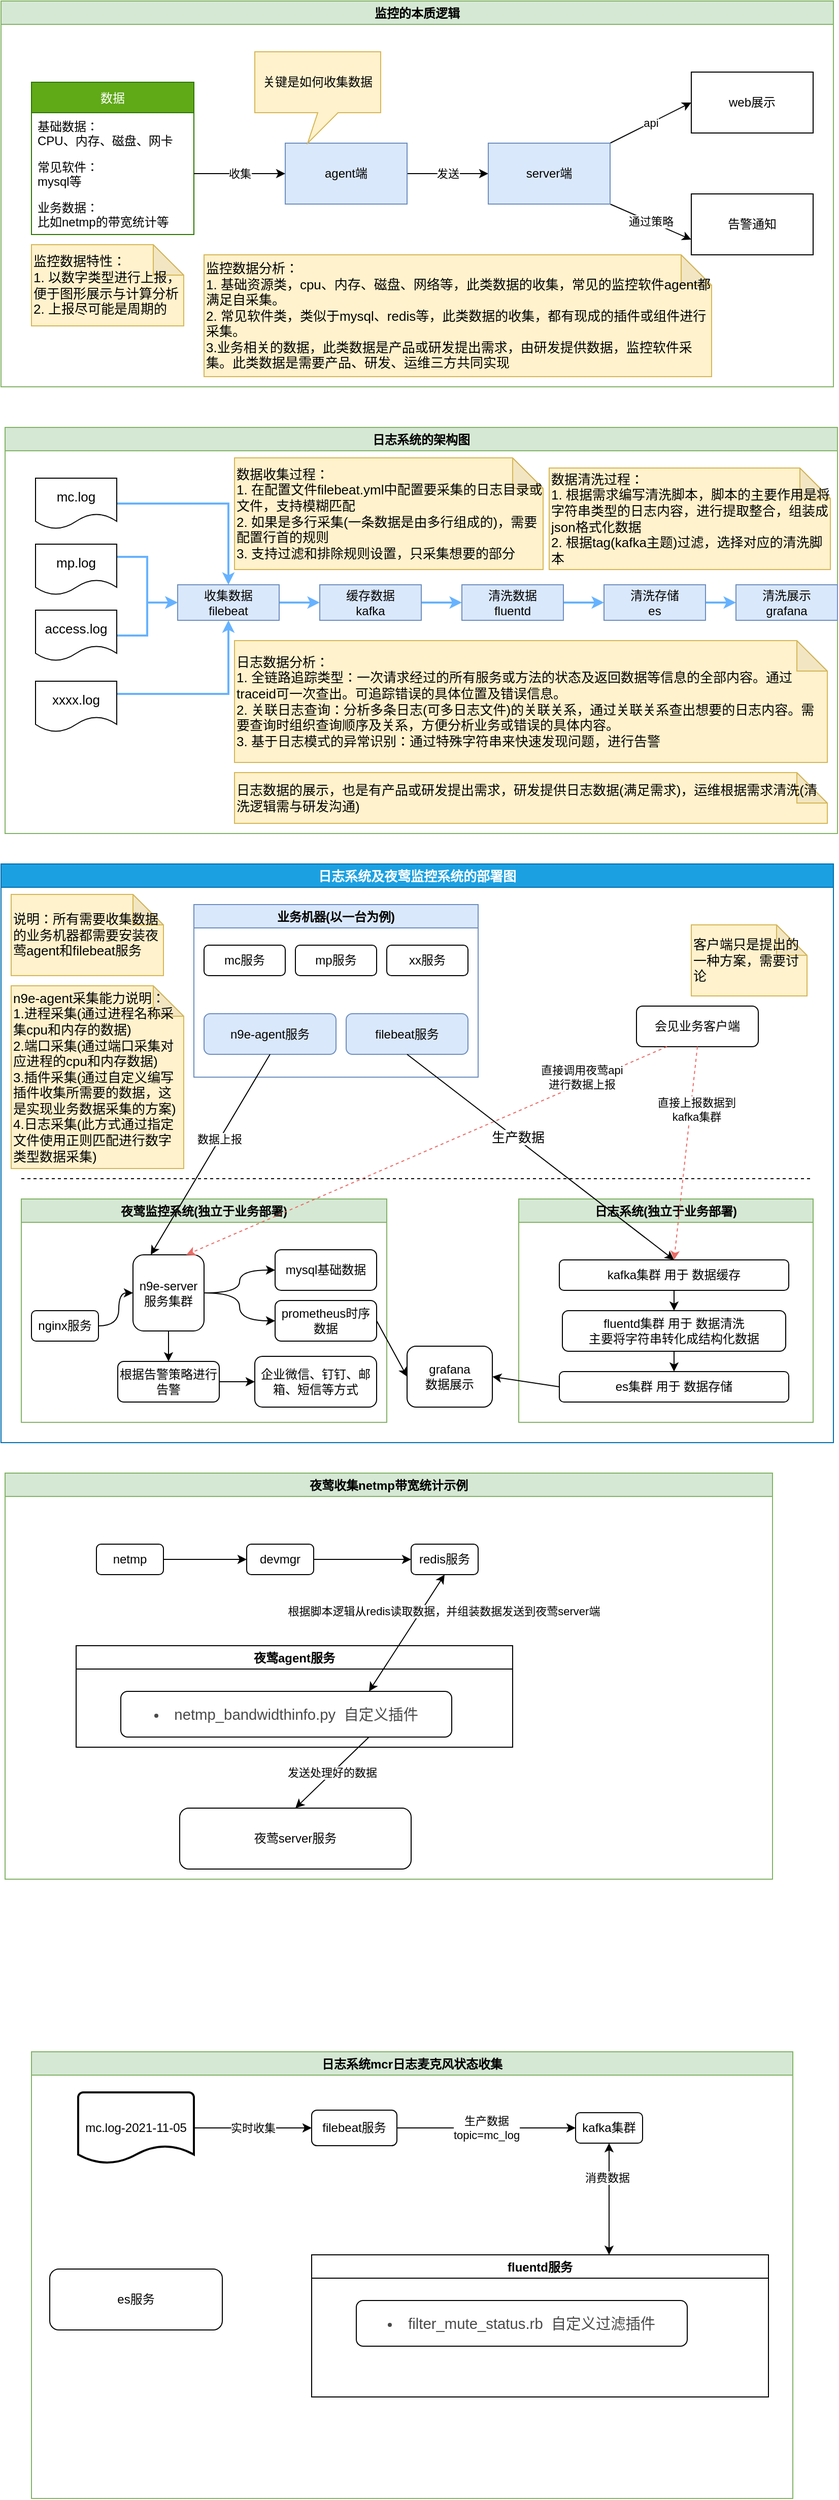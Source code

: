 <mxfile version="15.8.2" type="github" pages="4">
  <diagram id="C5RBs43oDa-KdzZeNtuy" name="监控日志系统">
    <mxGraphModel dx="1019" dy="636" grid="1" gridSize="10" guides="1" tooltips="1" connect="1" arrows="1" fold="1" page="1" pageScale="1" pageWidth="827" pageHeight="1169" math="0" shadow="0">
      <root>
        <mxCell id="WIyWlLk6GJQsqaUBKTNV-0" />
        <mxCell id="WIyWlLk6GJQsqaUBKTNV-1" parent="WIyWlLk6GJQsqaUBKTNV-0" />
        <mxCell id="aa8etOfTE0e0-ZUicZg9-61" value="监控的本质逻辑" style="swimlane;align=center;fillColor=#d5e8d4;strokeColor=#82b366;" parent="WIyWlLk6GJQsqaUBKTNV-1" vertex="1">
          <mxGeometry y="10" width="820" height="380" as="geometry" />
        </mxCell>
        <mxCell id="aa8etOfTE0e0-ZUicZg9-117" value="数据" style="swimlane;fontStyle=0;childLayout=stackLayout;horizontal=1;startSize=30;horizontalStack=0;resizeParent=1;resizeParentMax=0;resizeLast=0;collapsible=1;marginBottom=0;align=center;fillColor=#60a917;strokeColor=#2D7600;fontColor=#ffffff;" parent="aa8etOfTE0e0-ZUicZg9-61" vertex="1">
          <mxGeometry x="30" y="80" width="160" height="150" as="geometry" />
        </mxCell>
        <mxCell id="aa8etOfTE0e0-ZUicZg9-118" value="基础数据：&#xa;CPU、内存、磁盘、网卡" style="text;strokeColor=none;fillColor=none;align=left;verticalAlign=middle;spacingLeft=4;spacingRight=4;overflow=hidden;points=[[0,0.5],[1,0.5]];portConstraint=eastwest;rotatable=0;" parent="aa8etOfTE0e0-ZUicZg9-117" vertex="1">
          <mxGeometry y="30" width="160" height="40" as="geometry" />
        </mxCell>
        <mxCell id="aa8etOfTE0e0-ZUicZg9-119" value="常见软件：&#xa;mysql等" style="text;strokeColor=none;fillColor=none;align=left;verticalAlign=middle;spacingLeft=4;spacingRight=4;overflow=hidden;points=[[0,0.5],[1,0.5]];portConstraint=eastwest;rotatable=0;" parent="aa8etOfTE0e0-ZUicZg9-117" vertex="1">
          <mxGeometry y="70" width="160" height="40" as="geometry" />
        </mxCell>
        <mxCell id="aa8etOfTE0e0-ZUicZg9-120" value="业务数据：&#xa;比如netmp的带宽统计等" style="text;strokeColor=none;fillColor=none;align=left;verticalAlign=middle;spacingLeft=4;spacingRight=4;overflow=hidden;points=[[0,0.5],[1,0.5]];portConstraint=eastwest;rotatable=0;" parent="aa8etOfTE0e0-ZUicZg9-117" vertex="1">
          <mxGeometry y="110" width="160" height="40" as="geometry" />
        </mxCell>
        <mxCell id="aa8etOfTE0e0-ZUicZg9-124" value="发送" style="edgeStyle=none;rounded=0;orthogonalLoop=1;jettySize=auto;html=1;strokeColor=#000000;" parent="aa8etOfTE0e0-ZUicZg9-61" source="aa8etOfTE0e0-ZUicZg9-121" target="aa8etOfTE0e0-ZUicZg9-123" edge="1">
          <mxGeometry relative="1" as="geometry" />
        </mxCell>
        <mxCell id="aa8etOfTE0e0-ZUicZg9-121" value="agent端" style="whiteSpace=wrap;html=1;align=center;fillColor=#dae8fc;strokeColor=#6c8ebf;" parent="aa8etOfTE0e0-ZUicZg9-61" vertex="1">
          <mxGeometry x="280" y="140" width="120" height="60" as="geometry" />
        </mxCell>
        <mxCell id="aa8etOfTE0e0-ZUicZg9-122" value="收集" style="edgeStyle=none;rounded=0;orthogonalLoop=1;jettySize=auto;html=1;entryX=0;entryY=0.5;entryDx=0;entryDy=0;strokeColor=#000000;" parent="aa8etOfTE0e0-ZUicZg9-61" source="aa8etOfTE0e0-ZUicZg9-119" target="aa8etOfTE0e0-ZUicZg9-121" edge="1">
          <mxGeometry relative="1" as="geometry" />
        </mxCell>
        <mxCell id="aa8etOfTE0e0-ZUicZg9-126" value="api" style="edgeStyle=none;rounded=0;orthogonalLoop=1;jettySize=auto;html=1;entryX=0;entryY=0.5;entryDx=0;entryDy=0;strokeColor=#000000;" parent="aa8etOfTE0e0-ZUicZg9-61" source="aa8etOfTE0e0-ZUicZg9-123" target="aa8etOfTE0e0-ZUicZg9-125" edge="1">
          <mxGeometry relative="1" as="geometry" />
        </mxCell>
        <mxCell id="aa8etOfTE0e0-ZUicZg9-128" value="通过策略" style="edgeStyle=none;rounded=0;orthogonalLoop=1;jettySize=auto;html=1;exitX=1;exitY=1;exitDx=0;exitDy=0;entryX=0;entryY=0.75;entryDx=0;entryDy=0;strokeColor=#000000;" parent="aa8etOfTE0e0-ZUicZg9-61" source="aa8etOfTE0e0-ZUicZg9-123" target="aa8etOfTE0e0-ZUicZg9-127" edge="1">
          <mxGeometry relative="1" as="geometry" />
        </mxCell>
        <mxCell id="aa8etOfTE0e0-ZUicZg9-123" value="server端" style="whiteSpace=wrap;html=1;fillColor=#dae8fc;strokeColor=#6c8ebf;" parent="aa8etOfTE0e0-ZUicZg9-61" vertex="1">
          <mxGeometry x="480" y="140" width="120" height="60" as="geometry" />
        </mxCell>
        <mxCell id="aa8etOfTE0e0-ZUicZg9-125" value="web展示" style="whiteSpace=wrap;html=1;" parent="aa8etOfTE0e0-ZUicZg9-61" vertex="1">
          <mxGeometry x="680" y="70" width="120" height="60" as="geometry" />
        </mxCell>
        <mxCell id="aa8etOfTE0e0-ZUicZg9-127" value="告警通知" style="whiteSpace=wrap;html=1;" parent="aa8etOfTE0e0-ZUicZg9-61" vertex="1">
          <mxGeometry x="680" y="190" width="120" height="60" as="geometry" />
        </mxCell>
        <mxCell id="aa8etOfTE0e0-ZUicZg9-129" value="关键是如何收集数据" style="shape=callout;whiteSpace=wrap;html=1;perimeter=calloutPerimeter;align=center;position2=0.42;fillColor=#fff2cc;strokeColor=#d6b656;" parent="aa8etOfTE0e0-ZUicZg9-61" vertex="1">
          <mxGeometry x="250" y="50" width="124" height="90" as="geometry" />
        </mxCell>
        <mxCell id="S3F9m6p8lndqac6Qo7xC-1" value="监控数据特性：&lt;br&gt;1.&amp;nbsp;&lt;span&gt;以数字类型进行上报，便于图形展示与计算分析&lt;br&gt;2.&amp;nbsp;&lt;/span&gt;&lt;span&gt;上报尽可能是周期的&lt;/span&gt;&lt;span&gt;&lt;br&gt;&lt;/span&gt;" style="shape=note;whiteSpace=wrap;html=1;backgroundOutline=1;darkOpacity=0.05;labelBackgroundColor=none;fontSize=13;align=left;verticalAlign=middle;fillColor=#fff2cc;strokeColor=#d6b656;" parent="aa8etOfTE0e0-ZUicZg9-61" vertex="1">
          <mxGeometry x="30" y="240" width="150" height="80" as="geometry" />
        </mxCell>
        <mxCell id="S3F9m6p8lndqac6Qo7xC-2" value="监控数据分析：&lt;br&gt;1. 基础资源类，cpu、内存、磁盘、网络等，此类数据的收集，常见的监控软件agent都满足自采集。&lt;span&gt;&lt;br&gt;2. 常见软件类，类似于mysql、redis等，此类数据的收集，都有现成的插件或组件进行采集。&lt;br&gt;&lt;/span&gt;&lt;span&gt;3.业务相关的数据，此类数据是产品或研发提出需求，由研发提供数据，监控软件采集。此类数据是需要产品、研发、运维三方共同实现&lt;br&gt;&lt;/span&gt;" style="shape=note;whiteSpace=wrap;html=1;backgroundOutline=1;darkOpacity=0.05;labelBackgroundColor=none;fontSize=13;align=left;verticalAlign=middle;fillColor=#fff2cc;strokeColor=#d6b656;" parent="aa8etOfTE0e0-ZUicZg9-61" vertex="1">
          <mxGeometry x="200" y="250" width="500" height="120" as="geometry" />
        </mxCell>
        <mxCell id="aa8etOfTE0e0-ZUicZg9-106" value="夜莺收集netmp带宽统计示例" style="swimlane;align=center;fillColor=#d5e8d4;strokeColor=#82b366;" parent="WIyWlLk6GJQsqaUBKTNV-1" vertex="1">
          <mxGeometry x="4" y="1460" width="756" height="400" as="geometry" />
        </mxCell>
        <mxCell id="aa8etOfTE0e0-ZUicZg9-107" value="redis服务" style="rounded=1;whiteSpace=wrap;html=1;align=center;" parent="aa8etOfTE0e0-ZUicZg9-106" vertex="1">
          <mxGeometry x="400" y="70" width="66" height="30" as="geometry" />
        </mxCell>
        <mxCell id="aa8etOfTE0e0-ZUicZg9-108" style="edgeStyle=none;rounded=0;orthogonalLoop=1;jettySize=auto;html=1;exitX=1;exitY=0.5;exitDx=0;exitDy=0;entryX=0;entryY=0.5;entryDx=0;entryDy=0;strokeColor=#000000;" parent="aa8etOfTE0e0-ZUicZg9-106" source="aa8etOfTE0e0-ZUicZg9-109" target="aa8etOfTE0e0-ZUicZg9-107" edge="1">
          <mxGeometry relative="1" as="geometry" />
        </mxCell>
        <mxCell id="aa8etOfTE0e0-ZUicZg9-109" value="devmgr" style="rounded=1;whiteSpace=wrap;html=1;align=center;" parent="aa8etOfTE0e0-ZUicZg9-106" vertex="1">
          <mxGeometry x="238" y="70" width="66" height="30" as="geometry" />
        </mxCell>
        <mxCell id="aa8etOfTE0e0-ZUicZg9-110" style="edgeStyle=none;rounded=0;orthogonalLoop=1;jettySize=auto;html=1;exitX=1;exitY=0.5;exitDx=0;exitDy=0;entryX=0;entryY=0.5;entryDx=0;entryDy=0;strokeColor=#000000;" parent="aa8etOfTE0e0-ZUicZg9-106" source="aa8etOfTE0e0-ZUicZg9-111" target="aa8etOfTE0e0-ZUicZg9-109" edge="1">
          <mxGeometry relative="1" as="geometry" />
        </mxCell>
        <mxCell id="aa8etOfTE0e0-ZUicZg9-111" value="netmp" style="rounded=1;whiteSpace=wrap;html=1;align=center;" parent="aa8etOfTE0e0-ZUicZg9-106" vertex="1">
          <mxGeometry x="90" y="70" width="66" height="30" as="geometry" />
        </mxCell>
        <mxCell id="aa8etOfTE0e0-ZUicZg9-112" value="夜莺agent服务" style="swimlane;align=center;" parent="aa8etOfTE0e0-ZUicZg9-106" vertex="1">
          <mxGeometry x="70" y="170" width="430" height="100" as="geometry" />
        </mxCell>
        <mxCell id="aa8etOfTE0e0-ZUicZg9-113" value="&lt;span&gt;&lt;li class=&quot;&quot; style=&quot;margin-bottom: 0pt ; margin-top: 0pt ; font-size: 11pt ; color: #494949 ; line-height: 1.7&quot;&gt;&lt;span class=&quot;ql-author-4609158&quot;&gt;netmp_bandwidthinfo.py&amp;nbsp; 自定义插件&lt;/span&gt;&lt;/li&gt;&lt;/span&gt;" style="rounded=1;whiteSpace=wrap;html=1;align=center;" parent="aa8etOfTE0e0-ZUicZg9-112" vertex="1">
          <mxGeometry x="44" y="45" width="326" height="45" as="geometry" />
        </mxCell>
        <mxCell id="aa8etOfTE0e0-ZUicZg9-114" value="根据脚本逻辑从redis读取数据，并组装数据发送到夜莺server端" style="endArrow=classic;startArrow=classic;html=1;rounded=0;strokeColor=#000000;entryX=0.5;entryY=1;entryDx=0;entryDy=0;exitX=0.75;exitY=0;exitDx=0;exitDy=0;" parent="aa8etOfTE0e0-ZUicZg9-106" source="aa8etOfTE0e0-ZUicZg9-113" target="aa8etOfTE0e0-ZUicZg9-107" edge="1">
          <mxGeometry x="0.546" y="-19" width="50" height="50" relative="1" as="geometry">
            <mxPoint x="370" y="160" as="sourcePoint" />
            <mxPoint x="420" y="110" as="targetPoint" />
            <mxPoint as="offset" />
          </mxGeometry>
        </mxCell>
        <mxCell id="aa8etOfTE0e0-ZUicZg9-115" value="夜莺server服务" style="rounded=1;whiteSpace=wrap;html=1;align=center;" parent="aa8etOfTE0e0-ZUicZg9-106" vertex="1">
          <mxGeometry x="172" y="330" width="228" height="60" as="geometry" />
        </mxCell>
        <mxCell id="aa8etOfTE0e0-ZUicZg9-116" value="发送处理好的数据" style="edgeStyle=none;rounded=0;orthogonalLoop=1;jettySize=auto;html=1;exitX=0.75;exitY=1;exitDx=0;exitDy=0;entryX=0.5;entryY=0;entryDx=0;entryDy=0;strokeColor=#000000;" parent="aa8etOfTE0e0-ZUicZg9-106" source="aa8etOfTE0e0-ZUicZg9-113" target="aa8etOfTE0e0-ZUicZg9-115" edge="1">
          <mxGeometry relative="1" as="geometry" />
        </mxCell>
        <mxCell id="aa8etOfTE0e0-ZUicZg9-132" value="日志系统mcr日志麦克风状态收集" style="swimlane;align=center;fillColor=#d5e8d4;strokeColor=#82b366;" parent="WIyWlLk6GJQsqaUBKTNV-1" vertex="1">
          <mxGeometry x="30" y="2030" width="750" height="440" as="geometry" />
        </mxCell>
        <mxCell id="aa8etOfTE0e0-ZUicZg9-133" value="kafka集群" style="rounded=1;whiteSpace=wrap;html=1;align=center;" parent="aa8etOfTE0e0-ZUicZg9-132" vertex="1">
          <mxGeometry x="536" y="60" width="66" height="30" as="geometry" />
        </mxCell>
        <mxCell id="aa8etOfTE0e0-ZUicZg9-134" value="生产数据&lt;br&gt;topic=mc_log" style="edgeStyle=none;rounded=0;orthogonalLoop=1;jettySize=auto;html=1;exitX=1;exitY=0.5;exitDx=0;exitDy=0;entryX=0;entryY=0.5;entryDx=0;entryDy=0;strokeColor=#000000;" parent="aa8etOfTE0e0-ZUicZg9-132" source="aa8etOfTE0e0-ZUicZg9-135" target="aa8etOfTE0e0-ZUicZg9-133" edge="1">
          <mxGeometry relative="1" as="geometry" />
        </mxCell>
        <mxCell id="aa8etOfTE0e0-ZUicZg9-135" value="filebeat服务" style="rounded=1;whiteSpace=wrap;html=1;align=center;" parent="aa8etOfTE0e0-ZUicZg9-132" vertex="1">
          <mxGeometry x="276" y="57.5" width="84" height="35" as="geometry" />
        </mxCell>
        <mxCell id="aa8etOfTE0e0-ZUicZg9-138" value="fluentd服务" style="swimlane;align=center;" parent="aa8etOfTE0e0-ZUicZg9-132" vertex="1">
          <mxGeometry x="276" y="200" width="450" height="140" as="geometry" />
        </mxCell>
        <mxCell id="aa8etOfTE0e0-ZUicZg9-139" value="&lt;span&gt;&lt;li class=&quot;&quot; style=&quot;margin-bottom: 0pt ; margin-top: 0pt ; font-size: 11pt ; color: #494949 ; line-height: 1.7&quot;&gt;&lt;span class=&quot;ql-author-4609158&quot;&gt;filter_mute_status.rb&amp;nbsp; 自定义过滤插件&lt;/span&gt;&lt;/li&gt;&lt;/span&gt;" style="rounded=1;whiteSpace=wrap;html=1;align=center;" parent="aa8etOfTE0e0-ZUicZg9-138" vertex="1">
          <mxGeometry x="44" y="45" width="326" height="45" as="geometry" />
        </mxCell>
        <mxCell id="aa8etOfTE0e0-ZUicZg9-140" value="消费数据" style="endArrow=classic;startArrow=classic;html=1;rounded=0;strokeColor=#000000;entryX=0.5;entryY=1;entryDx=0;entryDy=0;" parent="aa8etOfTE0e0-ZUicZg9-132" target="aa8etOfTE0e0-ZUicZg9-133" edge="1">
          <mxGeometry x="0.383" y="2" width="50" height="50" relative="1" as="geometry">
            <mxPoint x="569" y="200" as="sourcePoint" />
            <mxPoint x="420" y="110" as="targetPoint" />
            <mxPoint as="offset" />
          </mxGeometry>
        </mxCell>
        <mxCell id="aa8etOfTE0e0-ZUicZg9-141" value="es服务&lt;br&gt;" style="rounded=1;whiteSpace=wrap;html=1;align=center;" parent="aa8etOfTE0e0-ZUicZg9-132" vertex="1">
          <mxGeometry x="18" y="214" width="170" height="60" as="geometry" />
        </mxCell>
        <mxCell id="aa8etOfTE0e0-ZUicZg9-144" value="实时收集" style="edgeStyle=none;rounded=0;orthogonalLoop=1;jettySize=auto;html=1;exitX=1;exitY=0.5;exitDx=0;exitDy=0;exitPerimeter=0;strokeColor=#000000;" parent="aa8etOfTE0e0-ZUicZg9-132" source="aa8etOfTE0e0-ZUicZg9-143" target="aa8etOfTE0e0-ZUicZg9-135" edge="1">
          <mxGeometry relative="1" as="geometry" />
        </mxCell>
        <mxCell id="aa8etOfTE0e0-ZUicZg9-143" value="mc.log-2021-11-05" style="strokeWidth=2;html=1;shape=mxgraph.flowchart.document2;whiteSpace=wrap;size=0.25;align=center;" parent="aa8etOfTE0e0-ZUicZg9-132" vertex="1">
          <mxGeometry x="46" y="40" width="114" height="70" as="geometry" />
        </mxCell>
        <mxCell id="S3F9m6p8lndqac6Qo7xC-4" value="日志系统及夜莺监控系统的部署图" style="swimlane;labelBackgroundColor=none;fontSize=13;align=center;verticalAlign=middle;fillColor=#1ba1e2;fontColor=#ffffff;strokeColor=#006EAF;" parent="WIyWlLk6GJQsqaUBKTNV-1" vertex="1">
          <mxGeometry y="860" width="820" height="570" as="geometry" />
        </mxCell>
        <mxCell id="aa8etOfTE0e0-ZUicZg9-4" value="业务机器(以一台为例)" style="swimlane;align=center;fillColor=#dae8fc;strokeColor=#6c8ebf;" parent="S3F9m6p8lndqac6Qo7xC-4" vertex="1">
          <mxGeometry x="190" y="40" width="280" height="170" as="geometry" />
        </mxCell>
        <mxCell id="aa8etOfTE0e0-ZUicZg9-7" value="mc服务" style="rounded=1;whiteSpace=wrap;html=1;align=center;" parent="aa8etOfTE0e0-ZUicZg9-4" vertex="1">
          <mxGeometry x="10" y="40" width="80" height="30" as="geometry" />
        </mxCell>
        <mxCell id="aa8etOfTE0e0-ZUicZg9-8" value="mp服务" style="rounded=1;whiteSpace=wrap;html=1;align=center;" parent="aa8etOfTE0e0-ZUicZg9-4" vertex="1">
          <mxGeometry x="100" y="40" width="80" height="30" as="geometry" />
        </mxCell>
        <mxCell id="aa8etOfTE0e0-ZUicZg9-9" value="xx服务" style="rounded=1;whiteSpace=wrap;html=1;align=center;" parent="aa8etOfTE0e0-ZUicZg9-4" vertex="1">
          <mxGeometry x="190" y="40" width="80" height="30" as="geometry" />
        </mxCell>
        <mxCell id="aa8etOfTE0e0-ZUicZg9-10" value="n9e-agent服务" style="rounded=1;whiteSpace=wrap;html=1;align=center;fillColor=#dae8fc;strokeColor=#6c8ebf;" parent="aa8etOfTE0e0-ZUicZg9-4" vertex="1">
          <mxGeometry x="10" y="107.5" width="130" height="40" as="geometry" />
        </mxCell>
        <mxCell id="aa8etOfTE0e0-ZUicZg9-35" value="filebeat服务" style="rounded=1;whiteSpace=wrap;html=1;align=center;fillColor=#dae8fc;strokeColor=#6c8ebf;" parent="aa8etOfTE0e0-ZUicZg9-4" vertex="1">
          <mxGeometry x="150" y="107.5" width="120" height="40" as="geometry" />
        </mxCell>
        <mxCell id="aa8etOfTE0e0-ZUicZg9-1" value="会见业务客户端" style="rounded=1;whiteSpace=wrap;html=1;fontSize=12;glass=0;strokeWidth=1;shadow=0;" parent="S3F9m6p8lndqac6Qo7xC-4" vertex="1">
          <mxGeometry x="626" y="140" width="120" height="40" as="geometry" />
        </mxCell>
        <mxCell id="aa8etOfTE0e0-ZUicZg9-0" value="" style="endArrow=none;dashed=1;html=1;rounded=0;" parent="S3F9m6p8lndqac6Qo7xC-4" edge="1">
          <mxGeometry width="50" height="50" relative="1" as="geometry">
            <mxPoint x="20" y="310" as="sourcePoint" />
            <mxPoint x="800" y="310" as="targetPoint" />
          </mxGeometry>
        </mxCell>
        <mxCell id="aa8etOfTE0e0-ZUicZg9-3" value="夜莺监控系统(独立于业务部署)" style="swimlane;align=center;fillColor=#d5e8d4;strokeColor=#82b366;" parent="S3F9m6p8lndqac6Qo7xC-4" vertex="1">
          <mxGeometry x="20" y="330" width="360" height="220" as="geometry" />
        </mxCell>
        <mxCell id="aa8etOfTE0e0-ZUicZg9-29" style="edgeStyle=orthogonalEdgeStyle;curved=1;rounded=0;orthogonalLoop=1;jettySize=auto;html=1;entryX=0;entryY=0.5;entryDx=0;entryDy=0;" parent="aa8etOfTE0e0-ZUicZg9-3" source="aa8etOfTE0e0-ZUicZg9-27" target="aa8etOfTE0e0-ZUicZg9-28" edge="1">
          <mxGeometry relative="1" as="geometry" />
        </mxCell>
        <mxCell id="aa8etOfTE0e0-ZUicZg9-27" value="nginx服务" style="rounded=1;whiteSpace=wrap;html=1;align=center;" parent="aa8etOfTE0e0-ZUicZg9-3" vertex="1">
          <mxGeometry x="10" y="110" width="66" height="30" as="geometry" />
        </mxCell>
        <mxCell id="aa8etOfTE0e0-ZUicZg9-40" style="edgeStyle=orthogonalEdgeStyle;curved=1;rounded=0;orthogonalLoop=1;jettySize=auto;html=1;exitX=1;exitY=0.5;exitDx=0;exitDy=0;entryX=0;entryY=0.5;entryDx=0;entryDy=0;" parent="aa8etOfTE0e0-ZUicZg9-3" source="aa8etOfTE0e0-ZUicZg9-28" target="aa8etOfTE0e0-ZUicZg9-39" edge="1">
          <mxGeometry relative="1" as="geometry" />
        </mxCell>
        <mxCell id="aa8etOfTE0e0-ZUicZg9-49" style="edgeStyle=orthogonalEdgeStyle;curved=1;rounded=0;orthogonalLoop=1;jettySize=auto;html=1;exitX=0.5;exitY=1;exitDx=0;exitDy=0;entryX=0.5;entryY=0;entryDx=0;entryDy=0;" parent="aa8etOfTE0e0-ZUicZg9-3" source="aa8etOfTE0e0-ZUicZg9-28" target="aa8etOfTE0e0-ZUicZg9-46" edge="1">
          <mxGeometry relative="1" as="geometry" />
        </mxCell>
        <mxCell id="aa8etOfTE0e0-ZUicZg9-28" value="n9e-server服务集群" style="rounded=1;whiteSpace=wrap;html=1;align=center;" parent="aa8etOfTE0e0-ZUicZg9-3" vertex="1">
          <mxGeometry x="110" y="55" width="70" height="75" as="geometry" />
        </mxCell>
        <mxCell id="aa8etOfTE0e0-ZUicZg9-37" value="mysql基础数据" style="whiteSpace=wrap;html=1;rounded=1;" parent="aa8etOfTE0e0-ZUicZg9-3" vertex="1">
          <mxGeometry x="250" y="50" width="100" height="40" as="geometry" />
        </mxCell>
        <mxCell id="aa8etOfTE0e0-ZUicZg9-38" value="" style="edgeStyle=orthogonalEdgeStyle;curved=1;rounded=0;orthogonalLoop=1;jettySize=auto;html=1;exitX=1;exitY=0.5;exitDx=0;exitDy=0;" parent="aa8etOfTE0e0-ZUicZg9-3" source="aa8etOfTE0e0-ZUicZg9-28" target="aa8etOfTE0e0-ZUicZg9-37" edge="1">
          <mxGeometry relative="1" as="geometry" />
        </mxCell>
        <mxCell id="aa8etOfTE0e0-ZUicZg9-39" value="prometheus时序数据" style="whiteSpace=wrap;html=1;rounded=1;" parent="aa8etOfTE0e0-ZUicZg9-3" vertex="1">
          <mxGeometry x="250" y="100" width="100" height="40" as="geometry" />
        </mxCell>
        <mxCell id="aa8etOfTE0e0-ZUicZg9-48" value="" style="edgeStyle=orthogonalEdgeStyle;curved=1;rounded=0;orthogonalLoop=1;jettySize=auto;html=1;" parent="aa8etOfTE0e0-ZUicZg9-3" source="aa8etOfTE0e0-ZUicZg9-46" target="aa8etOfTE0e0-ZUicZg9-47" edge="1">
          <mxGeometry relative="1" as="geometry" />
        </mxCell>
        <mxCell id="aa8etOfTE0e0-ZUicZg9-46" value="根据告警策略进行告警" style="whiteSpace=wrap;html=1;rounded=1;" parent="aa8etOfTE0e0-ZUicZg9-3" vertex="1">
          <mxGeometry x="95" y="160" width="100" height="40" as="geometry" />
        </mxCell>
        <mxCell id="aa8etOfTE0e0-ZUicZg9-47" value="企业微信、钉钉、邮箱、短信等方式" style="whiteSpace=wrap;html=1;rounded=1;" parent="aa8etOfTE0e0-ZUicZg9-3" vertex="1">
          <mxGeometry x="230" y="155" width="120" height="50" as="geometry" />
        </mxCell>
        <mxCell id="aa8etOfTE0e0-ZUicZg9-12" value="" style="endArrow=classic;html=1;rounded=0;curved=1;exitX=0.5;exitY=1;exitDx=0;exitDy=0;entryX=0.25;entryY=0;entryDx=0;entryDy=0;" parent="S3F9m6p8lndqac6Qo7xC-4" source="aa8etOfTE0e0-ZUicZg9-10" target="aa8etOfTE0e0-ZUicZg9-28" edge="1">
          <mxGeometry relative="1" as="geometry">
            <mxPoint x="350" y="240" as="sourcePoint" />
            <mxPoint x="450" y="240" as="targetPoint" />
          </mxGeometry>
        </mxCell>
        <mxCell id="aa8etOfTE0e0-ZUicZg9-131" value="数据上报" style="edgeLabel;html=1;align=center;verticalAlign=middle;resizable=0;points=[];" parent="aa8etOfTE0e0-ZUicZg9-12" vertex="1" connectable="0">
          <mxGeometry x="-0.152" y="-1" relative="1" as="geometry">
            <mxPoint as="offset" />
          </mxGeometry>
        </mxCell>
        <mxCell id="aa8etOfTE0e0-ZUicZg9-5" value="" style="endArrow=classic;html=1;rounded=0;entryX=0.75;entryY=0;entryDx=0;entryDy=0;exitX=0.25;exitY=1;exitDx=0;exitDy=0;dashed=1;strokeColor=#EA6B66;" parent="S3F9m6p8lndqac6Qo7xC-4" source="aa8etOfTE0e0-ZUicZg9-1" target="aa8etOfTE0e0-ZUicZg9-28" edge="1">
          <mxGeometry relative="1" as="geometry">
            <mxPoint x="350" y="290" as="sourcePoint" />
            <mxPoint x="450" y="290" as="targetPoint" />
          </mxGeometry>
        </mxCell>
        <mxCell id="aa8etOfTE0e0-ZUicZg9-6" value="直接调用夜莺api&lt;br&gt;进行数据上报" style="edgeLabel;resizable=0;html=1;align=center;verticalAlign=middle;" parent="aa8etOfTE0e0-ZUicZg9-5" connectable="0" vertex="1">
          <mxGeometry relative="1" as="geometry">
            <mxPoint x="153" y="-73" as="offset" />
          </mxGeometry>
        </mxCell>
        <mxCell id="aa8etOfTE0e0-ZUicZg9-31" value="日志系统(独立于业务部署)" style="swimlane;align=center;fillColor=#d5e8d4;strokeColor=#82b366;" parent="S3F9m6p8lndqac6Qo7xC-4" vertex="1">
          <mxGeometry x="510" y="330" width="290" height="220" as="geometry" />
        </mxCell>
        <mxCell id="aa8etOfTE0e0-ZUicZg9-41" style="edgeStyle=orthogonalEdgeStyle;curved=1;rounded=0;orthogonalLoop=1;jettySize=auto;html=1;exitX=0.5;exitY=1;exitDx=0;exitDy=0;entryX=0.5;entryY=0;entryDx=0;entryDy=0;" parent="aa8etOfTE0e0-ZUicZg9-31" source="aa8etOfTE0e0-ZUicZg9-33" target="aa8etOfTE0e0-ZUicZg9-34" edge="1">
          <mxGeometry relative="1" as="geometry">
            <mxPoint x="88" y="110" as="targetPoint" />
          </mxGeometry>
        </mxCell>
        <mxCell id="aa8etOfTE0e0-ZUicZg9-33" value="kafka集群 用于 数据缓存" style="rounded=1;whiteSpace=wrap;html=1;align=center;" parent="aa8etOfTE0e0-ZUicZg9-31" vertex="1">
          <mxGeometry x="40" y="60" width="226" height="30" as="geometry" />
        </mxCell>
        <mxCell id="aa8etOfTE0e0-ZUicZg9-45" style="edgeStyle=orthogonalEdgeStyle;curved=1;rounded=0;orthogonalLoop=1;jettySize=auto;html=1;exitX=0.5;exitY=1;exitDx=0;exitDy=0;entryX=0.5;entryY=0;entryDx=0;entryDy=0;" parent="aa8etOfTE0e0-ZUicZg9-31" source="aa8etOfTE0e0-ZUicZg9-34" target="aa8etOfTE0e0-ZUicZg9-42" edge="1">
          <mxGeometry relative="1" as="geometry" />
        </mxCell>
        <mxCell id="aa8etOfTE0e0-ZUicZg9-34" value="fluentd集群 用于 数据清洗&lt;br&gt;主要将字符串转化成结构化数据" style="rounded=1;whiteSpace=wrap;html=1;align=center;" parent="aa8etOfTE0e0-ZUicZg9-31" vertex="1">
          <mxGeometry x="43" y="110" width="220" height="40" as="geometry" />
        </mxCell>
        <mxCell id="aa8etOfTE0e0-ZUicZg9-42" value="es集群 用于 数据存储" style="rounded=1;whiteSpace=wrap;html=1;align=center;" parent="aa8etOfTE0e0-ZUicZg9-31" vertex="1">
          <mxGeometry x="40" y="170" width="226" height="30" as="geometry" />
        </mxCell>
        <mxCell id="aa8etOfTE0e0-ZUicZg9-36" style="rounded=0;orthogonalLoop=1;jettySize=auto;html=1;exitX=0.5;exitY=1;exitDx=0;exitDy=0;entryX=0.5;entryY=0;entryDx=0;entryDy=0;" parent="S3F9m6p8lndqac6Qo7xC-4" source="aa8etOfTE0e0-ZUicZg9-35" target="aa8etOfTE0e0-ZUicZg9-33" edge="1">
          <mxGeometry relative="1" as="geometry">
            <Array as="points" />
          </mxGeometry>
        </mxCell>
        <mxCell id="S3F9m6p8lndqac6Qo7xC-7" value="生产数据" style="edgeLabel;html=1;align=center;verticalAlign=middle;resizable=0;points=[];fontSize=13;" parent="aa8etOfTE0e0-ZUicZg9-36" vertex="1" connectable="0">
          <mxGeometry x="-0.184" y="3" relative="1" as="geometry">
            <mxPoint y="1" as="offset" />
          </mxGeometry>
        </mxCell>
        <mxCell id="aa8etOfTE0e0-ZUicZg9-50" style="rounded=0;orthogonalLoop=1;jettySize=auto;html=1;exitX=0.5;exitY=1;exitDx=0;exitDy=0;entryX=0.5;entryY=0;entryDx=0;entryDy=0;strokeColor=#EA6B66;dashed=1;" parent="S3F9m6p8lndqac6Qo7xC-4" source="aa8etOfTE0e0-ZUicZg9-1" target="aa8etOfTE0e0-ZUicZg9-33" edge="1">
          <mxGeometry relative="1" as="geometry" />
        </mxCell>
        <mxCell id="aa8etOfTE0e0-ZUicZg9-51" value="直接上报数据到&lt;br&gt;kafka集群" style="edgeLabel;html=1;align=center;verticalAlign=middle;resizable=0;points=[];" parent="aa8etOfTE0e0-ZUicZg9-50" vertex="1" connectable="0">
          <mxGeometry x="-0.298" y="7" relative="1" as="geometry">
            <mxPoint y="-13" as="offset" />
          </mxGeometry>
        </mxCell>
        <mxCell id="aa8etOfTE0e0-ZUicZg9-58" value="grafana&lt;br&gt;数据展示" style="rounded=1;whiteSpace=wrap;html=1;align=center;" parent="S3F9m6p8lndqac6Qo7xC-4" vertex="1">
          <mxGeometry x="400" y="475" width="84" height="60" as="geometry" />
        </mxCell>
        <mxCell id="aa8etOfTE0e0-ZUicZg9-59" style="rounded=0;orthogonalLoop=1;jettySize=auto;html=1;exitX=1;exitY=0.5;exitDx=0;exitDy=0;entryX=0;entryY=0.5;entryDx=0;entryDy=0;" parent="S3F9m6p8lndqac6Qo7xC-4" source="aa8etOfTE0e0-ZUicZg9-39" target="aa8etOfTE0e0-ZUicZg9-58" edge="1">
          <mxGeometry relative="1" as="geometry" />
        </mxCell>
        <mxCell id="aa8etOfTE0e0-ZUicZg9-60" style="rounded=0;orthogonalLoop=1;jettySize=auto;html=1;exitX=0;exitY=0.5;exitDx=0;exitDy=0;entryX=1;entryY=0.5;entryDx=0;entryDy=0;" parent="S3F9m6p8lndqac6Qo7xC-4" source="aa8etOfTE0e0-ZUicZg9-42" target="aa8etOfTE0e0-ZUicZg9-58" edge="1">
          <mxGeometry relative="1" as="geometry" />
        </mxCell>
        <mxCell id="S3F9m6p8lndqac6Qo7xC-5" value="&lt;span&gt;说明：所有需要收集数据的业务机器都需要安装夜莺agent和filebeat服务&lt;br&gt;&lt;/span&gt;" style="shape=note;whiteSpace=wrap;html=1;backgroundOutline=1;darkOpacity=0.05;labelBackgroundColor=none;fontSize=13;align=left;verticalAlign=middle;fillColor=#fff2cc;strokeColor=#d6b656;" parent="S3F9m6p8lndqac6Qo7xC-4" vertex="1">
          <mxGeometry x="10" y="30" width="150" height="80" as="geometry" />
        </mxCell>
        <mxCell id="S3F9m6p8lndqac6Qo7xC-6" value="&lt;span&gt;n9e-agent采集能力说明：&lt;br&gt;1.进程采集(通过进程名称采集cpu和内存的数据)&lt;br&gt;2.端口采集(通过端口采集对应进程的cpu和内存数据)&lt;br&gt;3.插件采集(通过自定义编写插件收集所需要的数据，这是实现业务数据采集的方案)&lt;br&gt;4.日志采集(此方式通过指定文件使用正则匹配进行数字类型数据采集)&lt;br&gt;&lt;/span&gt;" style="shape=note;whiteSpace=wrap;html=1;backgroundOutline=1;darkOpacity=0.05;labelBackgroundColor=none;fontSize=13;align=left;verticalAlign=middle;fillColor=#fff2cc;strokeColor=#d6b656;" parent="S3F9m6p8lndqac6Qo7xC-4" vertex="1">
          <mxGeometry x="10" y="120" width="170" height="180" as="geometry" />
        </mxCell>
        <mxCell id="S3F9m6p8lndqac6Qo7xC-44" value="&lt;span&gt;客户端只是提出的一种方案，需要讨论&lt;br&gt;&lt;/span&gt;" style="shape=note;whiteSpace=wrap;html=1;backgroundOutline=1;darkOpacity=0.05;labelBackgroundColor=none;fontSize=13;align=left;verticalAlign=middle;fillColor=#fff2cc;strokeColor=#d6b656;" parent="S3F9m6p8lndqac6Qo7xC-4" vertex="1">
          <mxGeometry x="680" y="60" width="114" height="70" as="geometry" />
        </mxCell>
        <mxCell id="S3F9m6p8lndqac6Qo7xC-8" value="日志系统的架构图" style="swimlane;align=center;fillColor=#d5e8d4;strokeColor=#82b366;" parent="WIyWlLk6GJQsqaUBKTNV-1" vertex="1">
          <mxGeometry x="4" y="430" width="820" height="400" as="geometry" />
        </mxCell>
        <mxCell id="S3F9m6p8lndqac6Qo7xC-35" style="edgeStyle=orthogonalEdgeStyle;rounded=0;orthogonalLoop=1;jettySize=auto;html=1;exitX=1;exitY=0.5;exitDx=0;exitDy=0;entryX=0;entryY=0.5;entryDx=0;entryDy=0;fontSize=13;strokeColor=#66B2FF;strokeWidth=2;" parent="S3F9m6p8lndqac6Qo7xC-8" source="S3F9m6p8lndqac6Qo7xC-14" target="S3F9m6p8lndqac6Qo7xC-33" edge="1">
          <mxGeometry relative="1" as="geometry" />
        </mxCell>
        <mxCell id="S3F9m6p8lndqac6Qo7xC-14" value="收集数据&lt;br&gt;filebeat" style="whiteSpace=wrap;html=1;align=center;fillColor=#dae8fc;strokeColor=#6c8ebf;" parent="S3F9m6p8lndqac6Qo7xC-8" vertex="1">
          <mxGeometry x="170" y="155" width="100" height="35" as="geometry" />
        </mxCell>
        <mxCell id="S3F9m6p8lndqac6Qo7xC-32" style="edgeStyle=orthogonalEdgeStyle;rounded=0;orthogonalLoop=1;jettySize=auto;html=1;exitX=1;exitY=0.5;exitDx=0;exitDy=0;entryX=0.5;entryY=0;entryDx=0;entryDy=0;fontSize=13;strokeColor=#66B2FF;strokeWidth=2;" parent="S3F9m6p8lndqac6Qo7xC-8" source="S3F9m6p8lndqac6Qo7xC-24" target="S3F9m6p8lndqac6Qo7xC-14" edge="1">
          <mxGeometry relative="1" as="geometry" />
        </mxCell>
        <mxCell id="S3F9m6p8lndqac6Qo7xC-24" value="mc.log" style="shape=document;whiteSpace=wrap;html=1;boundedLbl=1;labelBackgroundColor=none;fontSize=13;align=center;verticalAlign=middle;" parent="S3F9m6p8lndqac6Qo7xC-8" vertex="1">
          <mxGeometry x="30" y="50" width="80" height="50" as="geometry" />
        </mxCell>
        <mxCell id="S3F9m6p8lndqac6Qo7xC-29" style="edgeStyle=orthogonalEdgeStyle;rounded=0;orthogonalLoop=1;jettySize=auto;html=1;exitX=1;exitY=0.25;exitDx=0;exitDy=0;entryX=0;entryY=0.5;entryDx=0;entryDy=0;fontSize=13;strokeColor=#66B2FF;strokeWidth=2;" parent="S3F9m6p8lndqac6Qo7xC-8" source="S3F9m6p8lndqac6Qo7xC-25" target="S3F9m6p8lndqac6Qo7xC-14" edge="1">
          <mxGeometry relative="1" as="geometry" />
        </mxCell>
        <mxCell id="S3F9m6p8lndqac6Qo7xC-25" value="mp.log" style="shape=document;whiteSpace=wrap;html=1;boundedLbl=1;labelBackgroundColor=none;fontSize=13;align=center;verticalAlign=middle;" parent="S3F9m6p8lndqac6Qo7xC-8" vertex="1">
          <mxGeometry x="30" y="115" width="80" height="50" as="geometry" />
        </mxCell>
        <mxCell id="S3F9m6p8lndqac6Qo7xC-30" style="edgeStyle=orthogonalEdgeStyle;rounded=0;orthogonalLoop=1;jettySize=auto;html=1;exitX=1;exitY=0.5;exitDx=0;exitDy=0;fontSize=13;strokeColor=#66B2FF;strokeWidth=2;" parent="S3F9m6p8lndqac6Qo7xC-8" source="S3F9m6p8lndqac6Qo7xC-26" target="S3F9m6p8lndqac6Qo7xC-14" edge="1">
          <mxGeometry relative="1" as="geometry" />
        </mxCell>
        <mxCell id="S3F9m6p8lndqac6Qo7xC-26" value="access.log" style="shape=document;whiteSpace=wrap;html=1;boundedLbl=1;labelBackgroundColor=none;fontSize=13;align=center;verticalAlign=middle;" parent="S3F9m6p8lndqac6Qo7xC-8" vertex="1">
          <mxGeometry x="30" y="180" width="80" height="50" as="geometry" />
        </mxCell>
        <mxCell id="S3F9m6p8lndqac6Qo7xC-31" style="edgeStyle=orthogonalEdgeStyle;rounded=0;orthogonalLoop=1;jettySize=auto;html=1;exitX=1;exitY=0.25;exitDx=0;exitDy=0;fontSize=13;strokeColor=#66B2FF;strokeWidth=2;" parent="S3F9m6p8lndqac6Qo7xC-8" source="S3F9m6p8lndqac6Qo7xC-27" target="S3F9m6p8lndqac6Qo7xC-14" edge="1">
          <mxGeometry relative="1" as="geometry" />
        </mxCell>
        <mxCell id="S3F9m6p8lndqac6Qo7xC-27" value="xxxx.log" style="shape=document;whiteSpace=wrap;html=1;boundedLbl=1;labelBackgroundColor=none;fontSize=13;align=center;verticalAlign=middle;" parent="S3F9m6p8lndqac6Qo7xC-8" vertex="1">
          <mxGeometry x="30" y="250" width="80" height="50" as="geometry" />
        </mxCell>
        <mxCell id="S3F9m6p8lndqac6Qo7xC-37" style="edgeStyle=orthogonalEdgeStyle;rounded=0;orthogonalLoop=1;jettySize=auto;html=1;exitX=1;exitY=0.5;exitDx=0;exitDy=0;entryX=0;entryY=0.5;entryDx=0;entryDy=0;fontSize=13;strokeColor=#66B2FF;strokeWidth=2;" parent="S3F9m6p8lndqac6Qo7xC-8" source="S3F9m6p8lndqac6Qo7xC-33" target="S3F9m6p8lndqac6Qo7xC-36" edge="1">
          <mxGeometry relative="1" as="geometry" />
        </mxCell>
        <mxCell id="S3F9m6p8lndqac6Qo7xC-33" value="缓存数据&lt;br&gt;kafka" style="whiteSpace=wrap;html=1;align=center;fillColor=#dae8fc;strokeColor=#6c8ebf;" parent="S3F9m6p8lndqac6Qo7xC-8" vertex="1">
          <mxGeometry x="310" y="155" width="100" height="35" as="geometry" />
        </mxCell>
        <mxCell id="S3F9m6p8lndqac6Qo7xC-39" style="edgeStyle=orthogonalEdgeStyle;rounded=0;orthogonalLoop=1;jettySize=auto;html=1;exitX=1;exitY=0.5;exitDx=0;exitDy=0;entryX=0;entryY=0.5;entryDx=0;entryDy=0;fontSize=13;strokeColor=#66B2FF;strokeWidth=2;" parent="S3F9m6p8lndqac6Qo7xC-8" source="S3F9m6p8lndqac6Qo7xC-36" target="S3F9m6p8lndqac6Qo7xC-38" edge="1">
          <mxGeometry relative="1" as="geometry" />
        </mxCell>
        <mxCell id="S3F9m6p8lndqac6Qo7xC-36" value="清洗数据&lt;br&gt;fluentd" style="whiteSpace=wrap;html=1;align=center;fillColor=#dae8fc;strokeColor=#6c8ebf;" parent="S3F9m6p8lndqac6Qo7xC-8" vertex="1">
          <mxGeometry x="450" y="155" width="100" height="35" as="geometry" />
        </mxCell>
        <mxCell id="S3F9m6p8lndqac6Qo7xC-41" style="edgeStyle=orthogonalEdgeStyle;rounded=0;orthogonalLoop=1;jettySize=auto;html=1;exitX=1;exitY=0.5;exitDx=0;exitDy=0;entryX=0;entryY=0.5;entryDx=0;entryDy=0;fontSize=13;strokeColor=#66B2FF;strokeWidth=2;" parent="S3F9m6p8lndqac6Qo7xC-8" source="S3F9m6p8lndqac6Qo7xC-38" target="S3F9m6p8lndqac6Qo7xC-40" edge="1">
          <mxGeometry relative="1" as="geometry" />
        </mxCell>
        <mxCell id="S3F9m6p8lndqac6Qo7xC-38" value="清洗存储&lt;br&gt;es" style="whiteSpace=wrap;html=1;align=center;fillColor=#dae8fc;strokeColor=#6c8ebf;" parent="S3F9m6p8lndqac6Qo7xC-8" vertex="1">
          <mxGeometry x="590" y="155" width="100" height="35" as="geometry" />
        </mxCell>
        <mxCell id="S3F9m6p8lndqac6Qo7xC-40" value="清洗展示&lt;br&gt;grafana" style="whiteSpace=wrap;html=1;align=center;fillColor=#dae8fc;strokeColor=#6c8ebf;" parent="S3F9m6p8lndqac6Qo7xC-8" vertex="1">
          <mxGeometry x="720" y="155" width="100" height="35" as="geometry" />
        </mxCell>
        <mxCell id="S3F9m6p8lndqac6Qo7xC-42" value="数据收集过程：&lt;br&gt;1. 在配置文件filebeat.yml中配置要采集的日志目录或文件，支持模糊匹配&lt;span&gt;&lt;br&gt;2. 如果是多行采集(一条数据是由多行组成的)，需要配置行首的规则&lt;br&gt;&lt;/span&gt;&lt;span&gt;3. 支持过滤和排除规则设置，只采集想要的部分&lt;br&gt;&lt;/span&gt;" style="shape=note;whiteSpace=wrap;html=1;backgroundOutline=1;darkOpacity=0.05;labelBackgroundColor=none;fontSize=13;align=left;verticalAlign=middle;fillColor=#fff2cc;strokeColor=#d6b656;" parent="S3F9m6p8lndqac6Qo7xC-8" vertex="1">
          <mxGeometry x="226" y="30" width="304" height="110" as="geometry" />
        </mxCell>
        <mxCell id="S3F9m6p8lndqac6Qo7xC-43" value="数据清洗过程：&lt;br&gt;1. 根据需求编写清洗脚本，脚本的主要作用是将字符串类型的日志内容，进行提取整合，组装成json格式化数据&lt;br&gt;&lt;span&gt;2. 根据tag(kafka主题)过滤，选择对应的清洗脚本&lt;br&gt;&lt;/span&gt;" style="shape=note;whiteSpace=wrap;html=1;backgroundOutline=1;darkOpacity=0.05;labelBackgroundColor=none;fontSize=13;align=left;verticalAlign=middle;fillColor=#fff2cc;strokeColor=#d6b656;" parent="S3F9m6p8lndqac6Qo7xC-8" vertex="1">
          <mxGeometry x="536" y="40" width="277" height="100" as="geometry" />
        </mxCell>
        <mxCell id="S3F9m6p8lndqac6Qo7xC-45" value="&lt;span&gt;日志数据分析：&lt;br&gt;1. 全链路追踪类型：一次请求经过的所有服务或方法的状态及返回数据等信息的全部内容。通过traceid可一次查出。可追踪错误的具体位置及错误信息。&lt;br&gt;2. 关联日志查询：分析多条日志(可多日志文件)的关联关系，通过关联关系查出想要的日志内容。需要查询时组织查询顺序及关系，方便分析业务或错误的具体内容。&lt;br&gt;3. 基于日志模式的异常识别：通过特殊字符串来快速发现问题，进行告警&lt;br&gt;&lt;/span&gt;" style="shape=note;whiteSpace=wrap;html=1;backgroundOutline=1;darkOpacity=0.05;labelBackgroundColor=none;fontSize=13;align=left;verticalAlign=middle;fillColor=#fff2cc;strokeColor=#d6b656;" parent="S3F9m6p8lndqac6Qo7xC-8" vertex="1">
          <mxGeometry x="226" y="210" width="584" height="120" as="geometry" />
        </mxCell>
        <mxCell id="S3F9m6p8lndqac6Qo7xC-46" value="&lt;span&gt;日志数据的展示，也是有产品或研发提出需求，研发提供日志数据(满足需求)，运维根据需求清洗(清洗逻辑需与研发沟通)&lt;br&gt;&lt;/span&gt;" style="shape=note;whiteSpace=wrap;html=1;backgroundOutline=1;darkOpacity=0.05;labelBackgroundColor=none;fontSize=13;align=left;verticalAlign=middle;fillColor=#fff2cc;strokeColor=#d6b656;" parent="S3F9m6p8lndqac6Qo7xC-8" vertex="1">
          <mxGeometry x="226" y="340" width="584" height="50" as="geometry" />
        </mxCell>
      </root>
    </mxGraphModel>
  </diagram>
  <diagram id="oELFNrG83piSHTs4wW_l" name="K8S">
    <mxGraphModel dx="1422" dy="762" grid="1" gridSize="10" guides="1" tooltips="1" connect="1" arrows="1" fold="1" page="1" pageScale="1" pageWidth="827" pageHeight="1169" math="0" shadow="0">
      <root>
        <mxCell id="j9vWINe0RdKqNfeZ6DUA-0" />
        <mxCell id="j9vWINe0RdKqNfeZ6DUA-1" parent="j9vWINe0RdKqNfeZ6DUA-0" />
        <mxCell id="xXH8GbJWqZkMCbhQIU0o-16" value="资源非常充足的宿主机（假设无限大）" style="swimlane;align=center;fontSize=14;" parent="j9vWINe0RdKqNfeZ6DUA-1" vertex="1">
          <mxGeometry x="60" y="580" width="650" height="280" as="geometry" />
        </mxCell>
        <mxCell id="xXH8GbJWqZkMCbhQIU0o-28" value="devmgr进程" style="rounded=1;whiteSpace=wrap;html=1;align=center;verticalAlign=middle;fillColor=#d5e8d4;strokeColor=#82b366;" parent="xXH8GbJWqZkMCbhQIU0o-16" vertex="1">
          <mxGeometry x="200" y="30" width="120" height="60" as="geometry" />
        </mxCell>
        <mxCell id="xXH8GbJWqZkMCbhQIU0o-32" value="mc进程" style="rounded=1;whiteSpace=wrap;html=1;align=center;verticalAlign=middle;fillColor=#d5e8d4;strokeColor=#82b366;" parent="xXH8GbJWqZkMCbhQIU0o-16" vertex="1">
          <mxGeometry x="430" y="30" width="120" height="60" as="geometry" />
        </mxCell>
        <mxCell id="xXH8GbJWqZkMCbhQIU0o-31" value="netmp进程" style="rounded=1;whiteSpace=wrap;html=1;align=center;verticalAlign=middle;fillColor=#d5e8d4;strokeColor=#82b366;" parent="xXH8GbJWqZkMCbhQIU0o-16" vertex="1">
          <mxGeometry x="430" y="120" width="120" height="60" as="geometry" />
        </mxCell>
        <mxCell id="xXH8GbJWqZkMCbhQIU0o-30" value="relayserver进程" style="rounded=1;whiteSpace=wrap;html=1;align=center;verticalAlign=middle;fillColor=#d5e8d4;strokeColor=#82b366;" parent="xXH8GbJWqZkMCbhQIU0o-16" vertex="1">
          <mxGeometry x="200" y="120" width="120" height="60" as="geometry" />
        </mxCell>
        <mxCell id="xXH8GbJWqZkMCbhQIU0o-29" value="relaymc进程" style="rounded=1;whiteSpace=wrap;html=1;align=center;verticalAlign=middle;fillColor=#d5e8d4;strokeColor=#82b366;" parent="xXH8GbJWqZkMCbhQIU0o-16" vertex="1">
          <mxGeometry x="200" y="200" width="120" height="60" as="geometry" />
        </mxCell>
        <mxCell id="xXH8GbJWqZkMCbhQIU0o-41" value="通信使用宿主机ip" style="shape=note;whiteSpace=wrap;html=1;backgroundOutline=1;darkOpacity=0.05;align=center;verticalAlign=middle;fillColor=#fff2cc;strokeColor=#d6b656;" parent="xXH8GbJWqZkMCbhQIU0o-16" vertex="1">
          <mxGeometry x="10" y="25" width="130" height="95" as="geometry" />
        </mxCell>
        <mxCell id="xXH8GbJWqZkMCbhQIU0o-57" value="10000" style="rounded=0;whiteSpace=wrap;html=1;align=center;verticalAlign=middle;fillColor=#e3c800;fontColor=#000000;strokeColor=#B09500;" parent="xXH8GbJWqZkMCbhQIU0o-16" vertex="1">
          <mxGeometry x="620" y="40" width="30" height="40" as="geometry" />
        </mxCell>
        <mxCell id="xXH8GbJWqZkMCbhQIU0o-58" value="20000" style="rounded=0;whiteSpace=wrap;html=1;align=center;verticalAlign=middle;fillColor=#e3c800;fontColor=#000000;strokeColor=#B09500;" parent="xXH8GbJWqZkMCbhQIU0o-16" vertex="1">
          <mxGeometry x="620" y="80" width="30" height="40" as="geometry" />
        </mxCell>
        <mxCell id="xXH8GbJWqZkMCbhQIU0o-59" value="30000" style="rounded=0;whiteSpace=wrap;html=1;align=center;verticalAlign=middle;fillColor=#e3c800;fontColor=#000000;strokeColor=#B09500;" parent="xXH8GbJWqZkMCbhQIU0o-16" vertex="1">
          <mxGeometry x="620" y="120" width="30" height="40" as="geometry" />
        </mxCell>
        <mxCell id="xXH8GbJWqZkMCbhQIU0o-60" value="40000" style="rounded=0;whiteSpace=wrap;html=1;align=center;verticalAlign=middle;fillColor=#e3c800;fontColor=#000000;strokeColor=#B09500;" parent="xXH8GbJWqZkMCbhQIU0o-16" vertex="1">
          <mxGeometry x="620" y="160" width="30" height="40" as="geometry" />
        </mxCell>
        <mxCell id="xXH8GbJWqZkMCbhQIU0o-74" value="4010" style="rounded=0;whiteSpace=wrap;html=1;align=center;verticalAlign=middle;fillColor=#e3c800;fontColor=#000000;strokeColor=#B09500;" parent="xXH8GbJWqZkMCbhQIU0o-16" vertex="1">
          <mxGeometry x="620" y="200" width="30" height="40" as="geometry" />
        </mxCell>
        <mxCell id="xXH8GbJWqZkMCbhQIU0o-33" value="" style="shape=flexArrow;endArrow=classic;html=1;rounded=0;strokeColor=#000000;width=23;endSize=5.32;entryX=0.535;entryY=-0.002;entryDx=0;entryDy=0;entryPerimeter=0;" parent="j9vWINe0RdKqNfeZ6DUA-1" target="xXH8GbJWqZkMCbhQIU0o-35" edge="1">
          <mxGeometry width="50" height="50" relative="1" as="geometry">
            <mxPoint x="410" y="860" as="sourcePoint" />
            <mxPoint x="410" y="1020" as="targetPoint" />
            <Array as="points" />
          </mxGeometry>
        </mxCell>
        <mxCell id="xXH8GbJWqZkMCbhQIU0o-42" value="&lt;font style=&quot;font-size: 15px&quot;&gt;改进：容器化部署&lt;br&gt;&lt;br&gt;保持宿主机的干净环境&lt;br&gt;部署服务比较方便&lt;br&gt;&lt;br&gt;使用docker虚拟化技术&lt;/font&gt;" style="edgeLabel;html=1;align=center;verticalAlign=middle;resizable=0;points=[];fontSize=11;" parent="xXH8GbJWqZkMCbhQIU0o-33" vertex="1" connectable="0">
          <mxGeometry x="-0.2" y="-9" relative="1" as="geometry">
            <mxPoint x="9" y="4" as="offset" />
          </mxGeometry>
        </mxCell>
        <mxCell id="xXH8GbJWqZkMCbhQIU0o-35" value="资源非常充足的宿主机（假设无限大）" style="swimlane;align=center;fontSize=15;" parent="j9vWINe0RdKqNfeZ6DUA-1" vertex="1">
          <mxGeometry x="55" y="1020" width="665" height="430" as="geometry" />
        </mxCell>
        <mxCell id="xXH8GbJWqZkMCbhQIU0o-44" value="容器：devmgr-1&#xa;ip：172.17.1.1" style="swimlane;align=center;verticalAlign=middle;startSize=40;fillColor=#dae8fc;strokeColor=#6c8ebf;" parent="xXH8GbJWqZkMCbhQIU0o-35" vertex="1">
          <mxGeometry x="125" y="50" width="190" height="110" as="geometry" />
        </mxCell>
        <mxCell id="xXH8GbJWqZkMCbhQIU0o-36" value="devmgr进程" style="rounded=1;whiteSpace=wrap;html=1;align=center;verticalAlign=middle;fillColor=#d5e8d4;strokeColor=#82b366;" parent="xXH8GbJWqZkMCbhQIU0o-44" vertex="1">
          <mxGeometry x="15" y="50" width="110" height="40" as="geometry" />
        </mxCell>
        <mxCell id="xXH8GbJWqZkMCbhQIU0o-55" value="&lt;font style=&quot;font-size: 11px&quot;&gt;10000&lt;/font&gt;" style="rounded=0;whiteSpace=wrap;html=1;align=center;verticalAlign=middle;fillColor=#e3c800;fontColor=#000000;strokeColor=#B09500;" parent="xXH8GbJWqZkMCbhQIU0o-44" vertex="1">
          <mxGeometry x="160" y="40" width="30" height="40" as="geometry" />
        </mxCell>
        <mxCell id="xXH8GbJWqZkMCbhQIU0o-68" style="edgeStyle=orthogonalEdgeStyle;rounded=0;orthogonalLoop=1;jettySize=auto;html=1;exitX=0;exitY=0.25;exitDx=0;exitDy=0;entryX=1;entryY=0.5;entryDx=0;entryDy=0;fontSize=11;strokeColor=#000000;strokeWidth=2;" parent="xXH8GbJWqZkMCbhQIU0o-35" source="xXH8GbJWqZkMCbhQIU0o-46" target="xXH8GbJWqZkMCbhQIU0o-55" edge="1">
          <mxGeometry relative="1" as="geometry" />
        </mxCell>
        <mxCell id="xXH8GbJWqZkMCbhQIU0o-45" value="容器：mc-1&#xa;ip：172.17.1.2" style="swimlane;align=center;verticalAlign=middle;startSize=40;fillColor=#dae8fc;strokeColor=#6c8ebf;" parent="xXH8GbJWqZkMCbhQIU0o-35" vertex="1">
          <mxGeometry x="385" y="50" width="195" height="110" as="geometry" />
        </mxCell>
        <mxCell id="xXH8GbJWqZkMCbhQIU0o-46" value="mc进程" style="rounded=1;whiteSpace=wrap;html=1;align=center;verticalAlign=middle;fillColor=#d5e8d4;strokeColor=#82b366;" parent="xXH8GbJWqZkMCbhQIU0o-45" vertex="1">
          <mxGeometry x="10" y="50" width="110" height="40" as="geometry" />
        </mxCell>
        <mxCell id="xXH8GbJWqZkMCbhQIU0o-56" value="20000" style="rounded=0;whiteSpace=wrap;html=1;align=center;verticalAlign=middle;fillColor=#e3c800;fontColor=#000000;strokeColor=#B09500;" parent="xXH8GbJWqZkMCbhQIU0o-45" vertex="1">
          <mxGeometry x="165" y="40" width="30" height="40" as="geometry" />
        </mxCell>
        <mxCell id="xXH8GbJWqZkMCbhQIU0o-47" value="容器：relaymc-1&#xa;ip：172.17.1.3" style="swimlane;align=center;verticalAlign=middle;startSize=40;fillColor=#dae8fc;strokeColor=#6c8ebf;" parent="xXH8GbJWqZkMCbhQIU0o-35" vertex="1">
          <mxGeometry x="125" y="310" width="190" height="110" as="geometry" />
        </mxCell>
        <mxCell id="xXH8GbJWqZkMCbhQIU0o-48" value="relaymc进程" style="rounded=1;whiteSpace=wrap;html=1;align=center;verticalAlign=middle;fillColor=#d5e8d4;strokeColor=#82b366;" parent="xXH8GbJWqZkMCbhQIU0o-47" vertex="1">
          <mxGeometry x="15" y="50" width="110" height="40" as="geometry" />
        </mxCell>
        <mxCell id="xXH8GbJWqZkMCbhQIU0o-63" value="&lt;font style=&quot;font-size: 11px&quot;&gt;30000&lt;/font&gt;" style="rounded=0;whiteSpace=wrap;html=1;align=center;verticalAlign=middle;fillColor=#e3c800;fontColor=#000000;strokeColor=#B09500;" parent="xXH8GbJWqZkMCbhQIU0o-47" vertex="1">
          <mxGeometry x="160" y="35" width="30" height="40" as="geometry" />
        </mxCell>
        <mxCell id="xXH8GbJWqZkMCbhQIU0o-50" value="容器：relayserver-1&#xa;ip：172.17.1.4" style="swimlane;align=center;verticalAlign=middle;startSize=40;fillColor=#dae8fc;strokeColor=#6c8ebf;" parent="xXH8GbJWqZkMCbhQIU0o-35" vertex="1">
          <mxGeometry x="125" y="190" width="190" height="110" as="geometry" />
        </mxCell>
        <mxCell id="xXH8GbJWqZkMCbhQIU0o-51" value="relayserver进程" style="rounded=1;whiteSpace=wrap;html=1;align=center;verticalAlign=middle;fillColor=#d5e8d4;strokeColor=#82b366;" parent="xXH8GbJWqZkMCbhQIU0o-50" vertex="1">
          <mxGeometry x="10" y="50" width="120" height="40" as="geometry" />
        </mxCell>
        <mxCell id="xXH8GbJWqZkMCbhQIU0o-61" value="&lt;font style=&quot;font-size: 11px&quot;&gt;4010&lt;/font&gt;" style="rounded=0;whiteSpace=wrap;html=1;align=center;verticalAlign=middle;fillColor=#e3c800;fontColor=#000000;strokeColor=#B09500;" parent="xXH8GbJWqZkMCbhQIU0o-50" vertex="1">
          <mxGeometry x="160" y="40" width="30" height="40" as="geometry" />
        </mxCell>
        <mxCell id="xXH8GbJWqZkMCbhQIU0o-52" value="容器：netmp-1&#xa;ip：172.17.1.5" style="swimlane;align=center;verticalAlign=middle;startSize=40;fillColor=#dae8fc;strokeColor=#6c8ebf;" parent="xXH8GbJWqZkMCbhQIU0o-35" vertex="1">
          <mxGeometry x="385" y="180" width="195" height="110" as="geometry" />
        </mxCell>
        <mxCell id="xXH8GbJWqZkMCbhQIU0o-53" value="devmgr进程" style="rounded=1;whiteSpace=wrap;html=1;align=center;verticalAlign=middle;fillColor=#d5e8d4;strokeColor=#82b366;" parent="xXH8GbJWqZkMCbhQIU0o-52" vertex="1">
          <mxGeometry x="10" y="50" width="110" height="40" as="geometry" />
        </mxCell>
        <mxCell id="xXH8GbJWqZkMCbhQIU0o-62" value="&lt;font style=&quot;font-size: 11px&quot;&gt;40000&lt;/font&gt;" style="rounded=0;whiteSpace=wrap;html=1;align=center;verticalAlign=middle;fillColor=#e3c800;fontColor=#000000;strokeColor=#B09500;" parent="xXH8GbJWqZkMCbhQIU0o-52" vertex="1">
          <mxGeometry x="165" y="40" width="30" height="40" as="geometry" />
        </mxCell>
        <mxCell id="xXH8GbJWqZkMCbhQIU0o-54" value="服务间可内部通信&lt;br&gt;&lt;br&gt;与外部通信需要做端口映射" style="shape=note;whiteSpace=wrap;html=1;backgroundOutline=1;darkOpacity=0.05;align=center;verticalAlign=middle;fillColor=#fff2cc;strokeColor=#d6b656;" parent="xXH8GbJWqZkMCbhQIU0o-35" vertex="1">
          <mxGeometry x="10" y="40" width="90" height="130" as="geometry" />
        </mxCell>
        <mxCell id="xXH8GbJWqZkMCbhQIU0o-64" value="&lt;font style=&quot;font-size: 11px&quot;&gt;4010&lt;/font&gt;" style="rounded=0;whiteSpace=wrap;html=1;align=center;verticalAlign=middle;fillColor=#e3c800;fontColor=#000000;strokeColor=#B09500;" parent="xXH8GbJWqZkMCbhQIU0o-35" vertex="1">
          <mxGeometry x="635" y="30" width="30" height="40" as="geometry" />
        </mxCell>
        <mxCell id="xXH8GbJWqZkMCbhQIU0o-67" style="edgeStyle=orthogonalEdgeStyle;rounded=0;orthogonalLoop=1;jettySize=auto;html=1;exitX=0;exitY=0.5;exitDx=0;exitDy=0;fontSize=11;strokeColor=#A50040;fillColor=#d80073;strokeWidth=2;entryX=1;entryY=0.75;entryDx=0;entryDy=0;" parent="xXH8GbJWqZkMCbhQIU0o-35" source="xXH8GbJWqZkMCbhQIU0o-65" target="xXH8GbJWqZkMCbhQIU0o-80" edge="1">
          <mxGeometry relative="1" as="geometry">
            <mxPoint x="605" y="365" as="targetPoint" />
            <Array as="points">
              <mxPoint x="615" y="90" />
              <mxPoint x="615" y="375" />
            </Array>
          </mxGeometry>
        </mxCell>
        <mxCell id="xXH8GbJWqZkMCbhQIU0o-65" value="&lt;font style=&quot;font-size: 11px&quot;&gt;30000&lt;/font&gt;" style="rounded=0;whiteSpace=wrap;html=1;align=center;verticalAlign=middle;fillColor=#e3c800;fontColor=#000000;strokeColor=#B09500;" parent="xXH8GbJWqZkMCbhQIU0o-35" vertex="1">
          <mxGeometry x="635" y="70" width="30" height="40" as="geometry" />
        </mxCell>
        <mxCell id="xXH8GbJWqZkMCbhQIU0o-66" value="" style="endArrow=classic;startArrow=classic;html=1;rounded=0;fontSize=11;strokeColor=#A50040;entryX=0;entryY=0.5;entryDx=0;entryDy=0;exitX=1;exitY=0.5;exitDx=0;exitDy=0;fillColor=#d80073;strokeWidth=2;" parent="xXH8GbJWqZkMCbhQIU0o-35" source="xXH8GbJWqZkMCbhQIU0o-61" target="xXH8GbJWqZkMCbhQIU0o-64" edge="1">
          <mxGeometry width="50" height="50" relative="1" as="geometry">
            <mxPoint x="375" y="130" as="sourcePoint" />
            <mxPoint x="425" y="80" as="targetPoint" />
            <Array as="points">
              <mxPoint x="365" y="250" />
              <mxPoint x="365" y="30" />
              <mxPoint x="615" y="30" />
            </Array>
          </mxGeometry>
        </mxCell>
        <mxCell id="xXH8GbJWqZkMCbhQIU0o-69" style="edgeStyle=orthogonalEdgeStyle;rounded=0;orthogonalLoop=1;jettySize=auto;html=1;exitX=0;exitY=0.5;exitDx=0;exitDy=0;entryX=0.5;entryY=1;entryDx=0;entryDy=0;fontSize=11;strokeColor=#000000;strokeWidth=2;" parent="xXH8GbJWqZkMCbhQIU0o-35" source="xXH8GbJWqZkMCbhQIU0o-51" target="xXH8GbJWqZkMCbhQIU0o-55" edge="1">
          <mxGeometry relative="1" as="geometry">
            <Array as="points">
              <mxPoint x="115" y="260" />
              <mxPoint x="115" y="170" />
              <mxPoint x="300" y="170" />
            </Array>
          </mxGeometry>
        </mxCell>
        <mxCell id="xXH8GbJWqZkMCbhQIU0o-70" style="edgeStyle=orthogonalEdgeStyle;rounded=0;orthogonalLoop=1;jettySize=auto;html=1;exitX=0;exitY=0.5;exitDx=0;exitDy=0;entryX=0.5;entryY=1;entryDx=0;entryDy=0;fontSize=11;strokeColor=#000000;strokeWidth=2;" parent="xXH8GbJWqZkMCbhQIU0o-35" source="xXH8GbJWqZkMCbhQIU0o-48" target="xXH8GbJWqZkMCbhQIU0o-55" edge="1">
          <mxGeometry relative="1" as="geometry">
            <Array as="points">
              <mxPoint x="120" y="380" />
              <mxPoint x="120" y="180" />
              <mxPoint x="300" y="180" />
            </Array>
          </mxGeometry>
        </mxCell>
        <mxCell id="xXH8GbJWqZkMCbhQIU0o-71" style="edgeStyle=orthogonalEdgeStyle;rounded=0;orthogonalLoop=1;jettySize=auto;html=1;exitX=0;exitY=0.5;exitDx=0;exitDy=0;entryX=1;entryY=0.75;entryDx=0;entryDy=0;fontSize=11;strokeColor=#000000;strokeWidth=2;" parent="xXH8GbJWqZkMCbhQIU0o-35" source="xXH8GbJWqZkMCbhQIU0o-53" target="xXH8GbJWqZkMCbhQIU0o-55" edge="1">
          <mxGeometry relative="1" as="geometry" />
        </mxCell>
        <mxCell id="xXH8GbJWqZkMCbhQIU0o-78" value="容器：relaymc-2&#xa;ip：172.17.1.6" style="swimlane;align=center;verticalAlign=middle;startSize=40;fillColor=#dae8fc;strokeColor=#6c8ebf;" parent="xXH8GbJWqZkMCbhQIU0o-35" vertex="1">
          <mxGeometry x="385" y="310" width="190" height="110" as="geometry" />
        </mxCell>
        <mxCell id="xXH8GbJWqZkMCbhQIU0o-79" value="relaymc进程" style="rounded=1;whiteSpace=wrap;html=1;align=center;verticalAlign=middle;fillColor=#d5e8d4;strokeColor=#82b366;" parent="xXH8GbJWqZkMCbhQIU0o-78" vertex="1">
          <mxGeometry x="15" y="50" width="110" height="40" as="geometry" />
        </mxCell>
        <mxCell id="xXH8GbJWqZkMCbhQIU0o-80" value="&lt;font style=&quot;font-size: 11px&quot;&gt;30000&lt;/font&gt;" style="rounded=0;whiteSpace=wrap;html=1;align=center;verticalAlign=middle;fillColor=#e3c800;fontColor=#000000;strokeColor=#B09500;" parent="xXH8GbJWqZkMCbhQIU0o-78" vertex="1">
          <mxGeometry x="160" y="35" width="30" height="40" as="geometry" />
        </mxCell>
        <mxCell id="xXH8GbJWqZkMCbhQIU0o-83" style="edgeStyle=orthogonalEdgeStyle;rounded=0;orthogonalLoop=1;jettySize=auto;html=1;exitX=0.5;exitY=1;exitDx=0;exitDy=0;entryX=1;entryY=0.75;entryDx=0;entryDy=0;fontSize=11;strokeColor=#A50040;strokeWidth=2;fillColor=#d80073;" parent="xXH8GbJWqZkMCbhQIU0o-35" source="xXH8GbJWqZkMCbhQIU0o-82" target="xXH8GbJWqZkMCbhQIU0o-63" edge="1">
          <mxGeometry relative="1" as="geometry">
            <Array as="points">
              <mxPoint x="650" y="300" />
              <mxPoint x="345" y="300" />
              <mxPoint x="345" y="375" />
            </Array>
          </mxGeometry>
        </mxCell>
        <mxCell id="xXH8GbJWqZkMCbhQIU0o-82" value="&lt;font style=&quot;font-size: 11px&quot;&gt;30001&lt;/font&gt;" style="rounded=0;whiteSpace=wrap;html=1;align=center;verticalAlign=middle;fillColor=#e3c800;fontColor=#000000;strokeColor=#B09500;" parent="xXH8GbJWqZkMCbhQIU0o-35" vertex="1">
          <mxGeometry x="635" y="109" width="30" height="40" as="geometry" />
        </mxCell>
        <mxCell id="xXH8GbJWqZkMCbhQIU0o-43" value="&lt;font style=&quot;font-size: 15px&quot;&gt;如果对docker不理解，可以想象成VMware，作用就是启动一个虚拟机，采用的NAT的网络模式&lt;/font&gt;" style="shape=note;whiteSpace=wrap;html=1;backgroundOutline=1;darkOpacity=0.05;align=center;verticalAlign=middle;fillColor=#fff2cc;strokeColor=#d6b656;" parent="j9vWINe0RdKqNfeZ6DUA-1" vertex="1">
          <mxGeometry x="160" y="890" width="150" height="100" as="geometry" />
        </mxCell>
        <mxCell id="xXH8GbJWqZkMCbhQIU0o-72" value="" style="shape=flexArrow;endArrow=classic;html=1;rounded=0;strokeColor=#000000;width=23;endSize=5.32;entryX=0.535;entryY=-0.002;entryDx=0;entryDy=0;entryPerimeter=0;" parent="j9vWINe0RdKqNfeZ6DUA-1" edge="1">
          <mxGeometry width="50" height="50" relative="1" as="geometry">
            <mxPoint x="351" y="1450" as="sourcePoint" />
            <mxPoint x="350.775" y="1619.14" as="targetPoint" />
            <Array as="points" />
          </mxGeometry>
        </mxCell>
        <mxCell id="xXH8GbJWqZkMCbhQIU0o-73" value="&lt;font style=&quot;font-size: 15px&quot;&gt;改进：采用k8s容器&lt;br&gt;管理平台解决以上问题&lt;br&gt;&lt;/font&gt;" style="edgeLabel;html=1;align=center;verticalAlign=middle;resizable=0;points=[];fontSize=11;" parent="xXH8GbJWqZkMCbhQIU0o-72" vertex="1" connectable="0">
          <mxGeometry x="-0.2" y="-9" relative="1" as="geometry">
            <mxPoint x="9" y="4" as="offset" />
          </mxGeometry>
        </mxCell>
        <mxCell id="xXH8GbJWqZkMCbhQIU0o-75" value="&lt;span style=&quot;font-size: 15px&quot;&gt;1.使用deployment等控制器对服务的规格和数量进行控制，保持实际与期望相符&lt;br&gt;2.使用service对服务统一管理，解决端口与服务的绑定，解决容器ip不固定问题&lt;br&gt;3.使用pod来统一负责容器的规格&lt;br&gt;&lt;/span&gt;" style="shape=note;whiteSpace=wrap;html=1;backgroundOutline=1;darkOpacity=0.05;align=left;verticalAlign=middle;fillColor=#fff2cc;strokeColor=#d6b656;" parent="j9vWINe0RdKqNfeZ6DUA-1" vertex="1">
          <mxGeometry x="440" y="1460" width="280" height="120" as="geometry" />
        </mxCell>
        <mxCell id="xXH8GbJWqZkMCbhQIU0o-77" value="&lt;span style=&quot;font-size: 15px&quot;&gt;问题：&lt;br&gt;1.手动管理容器的创建与销毁对于集群管理是非常不可取的；&lt;br&gt;2. 随着容器的数量增加，网络的管理也是非常的复杂，包括ip和端口的管理&lt;br&gt;&lt;/span&gt;" style="shape=note;whiteSpace=wrap;html=1;backgroundOutline=1;darkOpacity=0.05;align=left;verticalAlign=middle;fillColor=#fff2cc;strokeColor=#d6b656;" parent="j9vWINe0RdKqNfeZ6DUA-1" vertex="1">
          <mxGeometry x="55" y="1460" width="215" height="120" as="geometry" />
        </mxCell>
        <mxCell id="xXH8GbJWqZkMCbhQIU0o-85" value="资源非常充足的宿主机（假设无限大）" style="swimlane;align=center;fontSize=15;" parent="j9vWINe0RdKqNfeZ6DUA-1" vertex="1">
          <mxGeometry x="50" y="1620" width="710" height="1090" as="geometry" />
        </mxCell>
        <mxCell id="xXH8GbJWqZkMCbhQIU0o-86" value="pod：devmgr-asde&#xa;ip：172.17.1.1" style="swimlane;align=center;verticalAlign=middle;startSize=40;fillColor=#1ba1e2;strokeColor=#006EAF;fontColor=#ffffff;" parent="xXH8GbJWqZkMCbhQIU0o-85" vertex="1">
          <mxGeometry x="170" y="56" width="215" height="130" as="geometry" />
        </mxCell>
        <mxCell id="xXH8GbJWqZkMCbhQIU0o-88" value="&lt;span style=&quot;font-size: 11px&quot;&gt;10000&lt;/span&gt;" style="rounded=0;whiteSpace=wrap;html=1;align=center;verticalAlign=middle;fillColor=#e3c800;fontColor=#000000;strokeColor=#B09500;" parent="xXH8GbJWqZkMCbhQIU0o-86" vertex="1">
          <mxGeometry x="185" y="40" width="30" height="40" as="geometry" />
        </mxCell>
        <mxCell id="xXH8GbJWqZkMCbhQIU0o-115" value="容器" style="swimlane;labelBackgroundColor=none;fontSize=11;align=center;verticalAlign=middle;fillColor=#dae8fc;strokeColor=#6c8ebf;" parent="xXH8GbJWqZkMCbhQIU0o-86" vertex="1">
          <mxGeometry x="10" y="50" width="150" height="70" as="geometry">
            <mxRectangle x="10" y="50" width="60" height="23" as="alternateBounds" />
          </mxGeometry>
        </mxCell>
        <mxCell id="xXH8GbJWqZkMCbhQIU0o-87" value="devmgr进程" style="rounded=1;whiteSpace=wrap;html=1;align=center;verticalAlign=middle;fillColor=#d5e8d4;strokeColor=#82b366;" parent="xXH8GbJWqZkMCbhQIU0o-115" vertex="1">
          <mxGeometry x="10" y="30" width="110" height="40" as="geometry" />
        </mxCell>
        <mxCell id="xXH8GbJWqZkMCbhQIU0o-102" value="服务间可内部通信&lt;br&gt;&lt;br&gt;与外部通信需要service实现" style="shape=note;whiteSpace=wrap;html=1;backgroundOutline=1;darkOpacity=0.05;align=center;verticalAlign=middle;fillColor=#fff2cc;strokeColor=#d6b656;" parent="xXH8GbJWqZkMCbhQIU0o-85" vertex="1">
          <mxGeometry x="10" y="30" width="90" height="130" as="geometry" />
        </mxCell>
        <mxCell id="xXH8GbJWqZkMCbhQIU0o-103" value="&lt;font style=&quot;font-size: 11px&quot;&gt;4010&lt;/font&gt;" style="rounded=0;whiteSpace=wrap;html=1;align=center;verticalAlign=middle;fillColor=#e3c800;fontColor=#000000;strokeColor=#B09500;" parent="xXH8GbJWqZkMCbhQIU0o-85" vertex="1">
          <mxGeometry x="680" y="110" width="30" height="40" as="geometry" />
        </mxCell>
        <mxCell id="xXH8GbJWqZkMCbhQIU0o-104" style="edgeStyle=orthogonalEdgeStyle;rounded=0;orthogonalLoop=1;jettySize=auto;html=1;exitX=0;exitY=0.5;exitDx=0;exitDy=0;fontSize=11;strokeColor=#A50040;fillColor=#d80073;strokeWidth=2;entryX=1;entryY=0.5;entryDx=0;entryDy=0;" parent="xXH8GbJWqZkMCbhQIU0o-85" source="xXH8GbJWqZkMCbhQIU0o-105" target="xXH8GbJWqZkMCbhQIU0o-133" edge="1">
          <mxGeometry relative="1" as="geometry">
            <mxPoint x="575" y="375" as="targetPoint" />
            <Array as="points">
              <mxPoint x="615" y="90" />
              <mxPoint x="615" y="428" />
            </Array>
          </mxGeometry>
        </mxCell>
        <mxCell id="xXH8GbJWqZkMCbhQIU0o-105" value="&lt;font style=&quot;font-size: 11px&quot;&gt;30000&lt;/font&gt;" style="rounded=0;whiteSpace=wrap;html=1;align=center;verticalAlign=middle;fillColor=#e3c800;fontColor=#000000;strokeColor=#B09500;" parent="xXH8GbJWqZkMCbhQIU0o-85" vertex="1">
          <mxGeometry x="680" y="70" width="30" height="40" as="geometry" />
        </mxCell>
        <mxCell id="xXH8GbJWqZkMCbhQIU0o-136" style="edgeStyle=orthogonalEdgeStyle;rounded=0;orthogonalLoop=1;jettySize=auto;html=1;exitX=0;exitY=0.5;exitDx=0;exitDy=0;entryX=1;entryY=0.5;entryDx=0;entryDy=0;fontSize=15;strokeColor=#000000;strokeWidth=2;" parent="xXH8GbJWqZkMCbhQIU0o-85" source="xXH8GbJWqZkMCbhQIU0o-117" target="xXH8GbJWqZkMCbhQIU0o-88" edge="1">
          <mxGeometry relative="1" as="geometry" />
        </mxCell>
        <mxCell id="xXH8GbJWqZkMCbhQIU0o-137" style="edgeStyle=orthogonalEdgeStyle;rounded=0;orthogonalLoop=1;jettySize=auto;html=1;exitX=0;exitY=0.5;exitDx=0;exitDy=0;entryX=1;entryY=0.75;entryDx=0;entryDy=0;fontSize=15;strokeColor=#000000;strokeWidth=2;" parent="xXH8GbJWqZkMCbhQIU0o-85" source="xXH8GbJWqZkMCbhQIU0o-117" target="xXH8GbJWqZkMCbhQIU0o-122" edge="1">
          <mxGeometry relative="1" as="geometry" />
        </mxCell>
        <mxCell id="xXH8GbJWqZkMCbhQIU0o-117" value="service：&lt;br&gt;name:devmgr&lt;br&gt;type:clusterip" style="rounded=1;whiteSpace=wrap;html=1;labelBackgroundColor=#FFB570;fontSize=11;align=left;verticalAlign=middle;fillColor=#f8cecc;strokeColor=#b85450;" parent="xXH8GbJWqZkMCbhQIU0o-85" vertex="1">
          <mxGeometry x="440" y="160" width="130" height="66" as="geometry" />
        </mxCell>
        <mxCell id="xXH8GbJWqZkMCbhQIU0o-118" value="&lt;span style=&quot;font-size: 11px&quot;&gt;10000&lt;/span&gt;" style="rounded=0;whiteSpace=wrap;html=1;align=center;verticalAlign=middle;fillColor=#e3c800;fontColor=#000000;strokeColor=#B09500;" parent="xXH8GbJWqZkMCbhQIU0o-85" vertex="1">
          <mxGeometry x="540" y="173" width="30" height="40" as="geometry" />
        </mxCell>
        <mxCell id="xXH8GbJWqZkMCbhQIU0o-119" value="" style="shape=curlyBracket;whiteSpace=wrap;html=1;rounded=1;labelBackgroundColor=#FFB570;fontSize=11;align=left;verticalAlign=middle;" parent="xXH8GbJWqZkMCbhQIU0o-85" vertex="1">
          <mxGeometry x="140" y="60" width="20" height="280" as="geometry" />
        </mxCell>
        <mxCell id="xXH8GbJWqZkMCbhQIU0o-121" value="pod：devmgr-aher&#xa;ip：172.17.1.3" style="swimlane;align=center;verticalAlign=middle;startSize=40;fillColor=#1ba1e2;strokeColor=#006EAF;fontColor=#ffffff;" parent="xXH8GbJWqZkMCbhQIU0o-85" vertex="1">
          <mxGeometry x="170" y="210" width="215" height="130" as="geometry" />
        </mxCell>
        <mxCell id="xXH8GbJWqZkMCbhQIU0o-122" value="&lt;span style=&quot;font-size: 11px&quot;&gt;10000&lt;/span&gt;" style="rounded=0;whiteSpace=wrap;html=1;align=center;verticalAlign=middle;fillColor=#e3c800;fontColor=#000000;strokeColor=#B09500;" parent="xXH8GbJWqZkMCbhQIU0o-121" vertex="1">
          <mxGeometry x="185" y="40" width="30" height="40" as="geometry" />
        </mxCell>
        <mxCell id="xXH8GbJWqZkMCbhQIU0o-123" value="容器" style="swimlane;labelBackgroundColor=none;fontSize=11;align=center;verticalAlign=middle;fillColor=#dae8fc;strokeColor=#6c8ebf;" parent="xXH8GbJWqZkMCbhQIU0o-121" vertex="1">
          <mxGeometry x="10" y="50" width="150" height="70" as="geometry">
            <mxRectangle x="10" y="50" width="60" height="23" as="alternateBounds" />
          </mxGeometry>
        </mxCell>
        <mxCell id="xXH8GbJWqZkMCbhQIU0o-124" value="devmgr进程" style="rounded=1;whiteSpace=wrap;html=1;align=center;verticalAlign=middle;fillColor=#d5e8d4;strokeColor=#82b366;" parent="xXH8GbJWqZkMCbhQIU0o-123" vertex="1">
          <mxGeometry x="10" y="30" width="110" height="40" as="geometry" />
        </mxCell>
        <mxCell id="xXH8GbJWqZkMCbhQIU0o-125" value="deployment&lt;br&gt;devmgr&lt;br&gt;副本数：2" style="rounded=1;whiteSpace=wrap;html=1;labelBackgroundColor=#FFFFFF;fontSize=15;align=center;verticalAlign=middle;" parent="xXH8GbJWqZkMCbhQIU0o-85" vertex="1">
          <mxGeometry x="40" y="173" width="100" height="60" as="geometry" />
        </mxCell>
        <mxCell id="xXH8GbJWqZkMCbhQIU0o-138" style="edgeStyle=orthogonalEdgeStyle;rounded=0;orthogonalLoop=1;jettySize=auto;html=1;exitX=1;exitY=0.25;exitDx=0;exitDy=0;entryX=1;entryY=0.5;entryDx=0;entryDy=0;fontSize=15;strokeColor=#000000;strokeWidth=2;" parent="xXH8GbJWqZkMCbhQIU0o-85" source="xXH8GbJWqZkMCbhQIU0o-126" target="xXH8GbJWqZkMCbhQIU0o-118" edge="1">
          <mxGeometry relative="1" as="geometry" />
        </mxCell>
        <mxCell id="xXH8GbJWqZkMCbhQIU0o-126" value="pod：relaymc-aher&#xa;ip：172.17.1.4" style="swimlane;align=center;verticalAlign=middle;startSize=40;fillColor=#1ba1e2;strokeColor=#006EAF;fontColor=#ffffff;" parent="xXH8GbJWqZkMCbhQIU0o-85" vertex="1">
          <mxGeometry x="171" y="360" width="215" height="130" as="geometry" />
        </mxCell>
        <mxCell id="xXH8GbJWqZkMCbhQIU0o-127" value="&lt;span style=&quot;font-size: 11px&quot;&gt;30000&lt;/span&gt;" style="rounded=0;whiteSpace=wrap;html=1;align=center;verticalAlign=middle;fillColor=#e3c800;fontColor=#000000;strokeColor=#B09500;" parent="xXH8GbJWqZkMCbhQIU0o-126" vertex="1">
          <mxGeometry x="185" y="40" width="30" height="40" as="geometry" />
        </mxCell>
        <mxCell id="xXH8GbJWqZkMCbhQIU0o-128" value="容器" style="swimlane;labelBackgroundColor=none;fontSize=11;align=center;verticalAlign=middle;fillColor=#dae8fc;strokeColor=#6c8ebf;" parent="xXH8GbJWqZkMCbhQIU0o-126" vertex="1">
          <mxGeometry x="10" y="50" width="150" height="70" as="geometry">
            <mxRectangle x="10" y="50" width="60" height="23" as="alternateBounds" />
          </mxGeometry>
        </mxCell>
        <mxCell id="xXH8GbJWqZkMCbhQIU0o-129" value="relaymc进程" style="rounded=1;whiteSpace=wrap;html=1;align=center;verticalAlign=middle;fillColor=#d5e8d4;strokeColor=#82b366;" parent="xXH8GbJWqZkMCbhQIU0o-128" vertex="1">
          <mxGeometry x="10" y="30" width="110" height="40" as="geometry" />
        </mxCell>
        <mxCell id="xXH8GbJWqZkMCbhQIU0o-130" value="" style="shape=curlyBracket;whiteSpace=wrap;html=1;rounded=1;labelBackgroundColor=#FFB570;fontSize=11;align=left;verticalAlign=middle;" parent="xXH8GbJWqZkMCbhQIU0o-85" vertex="1">
          <mxGeometry x="140" y="360" width="20" height="130" as="geometry" />
        </mxCell>
        <mxCell id="xXH8GbJWqZkMCbhQIU0o-131" value="deployment&lt;br&gt;relaymc&lt;br&gt;副本数：1" style="rounded=1;whiteSpace=wrap;html=1;labelBackgroundColor=#FFFFFF;fontSize=15;align=center;verticalAlign=middle;" parent="xXH8GbJWqZkMCbhQIU0o-85" vertex="1">
          <mxGeometry x="40" y="395" width="100" height="60" as="geometry" />
        </mxCell>
        <mxCell id="xXH8GbJWqZkMCbhQIU0o-135" style="edgeStyle=orthogonalEdgeStyle;rounded=0;orthogonalLoop=1;jettySize=auto;html=1;exitX=0;exitY=0.5;exitDx=0;exitDy=0;fontSize=15;strokeColor=#000000;strokeWidth=2;entryX=1;entryY=0.5;entryDx=0;entryDy=0;" parent="xXH8GbJWqZkMCbhQIU0o-85" source="xXH8GbJWqZkMCbhQIU0o-132" target="xXH8GbJWqZkMCbhQIU0o-127" edge="1">
          <mxGeometry relative="1" as="geometry">
            <mxPoint x="400" y="420" as="targetPoint" />
          </mxGeometry>
        </mxCell>
        <mxCell id="xXH8GbJWqZkMCbhQIU0o-132" value="service：&lt;br&gt;name:relaymc&lt;br&gt;type:NodePort" style="rounded=1;whiteSpace=wrap;html=1;labelBackgroundColor=#FFB570;fontSize=11;align=left;verticalAlign=middle;fillColor=#f8cecc;strokeColor=#b85450;" parent="xXH8GbJWqZkMCbhQIU0o-85" vertex="1">
          <mxGeometry x="440" y="400" width="130" height="61" as="geometry" />
        </mxCell>
        <mxCell id="xXH8GbJWqZkMCbhQIU0o-133" value="&lt;span style=&quot;font-size: 11px&quot;&gt;30000&lt;/span&gt;" style="rounded=0;whiteSpace=wrap;html=1;align=center;verticalAlign=middle;fillColor=#e3c800;fontColor=#000000;strokeColor=#B09500;" parent="xXH8GbJWqZkMCbhQIU0o-85" vertex="1">
          <mxGeometry x="540" y="408" width="30" height="40" as="geometry" />
        </mxCell>
        <mxCell id="xXH8GbJWqZkMCbhQIU0o-154" style="edgeStyle=orthogonalEdgeStyle;rounded=0;orthogonalLoop=1;jettySize=auto;html=1;exitX=1;exitY=0.25;exitDx=0;exitDy=0;fontSize=15;strokeColor=#000000;strokeWidth=2;" parent="xXH8GbJWqZkMCbhQIU0o-85" source="xXH8GbJWqZkMCbhQIU0o-139" target="xXH8GbJWqZkMCbhQIU0o-117" edge="1">
          <mxGeometry relative="1" as="geometry">
            <Array as="points">
              <mxPoint x="430" y="553" />
              <mxPoint x="430" y="270" />
              <mxPoint x="505" y="270" />
            </Array>
          </mxGeometry>
        </mxCell>
        <mxCell id="xXH8GbJWqZkMCbhQIU0o-139" value="pod：relayserver-wasdf&#xa;ip：172.17.1.6" style="swimlane;align=center;verticalAlign=middle;startSize=40;fillColor=#1ba1e2;strokeColor=#006EAF;fontColor=#ffffff;" parent="xXH8GbJWqZkMCbhQIU0o-85" vertex="1">
          <mxGeometry x="170" y="520" width="215" height="130" as="geometry" />
        </mxCell>
        <mxCell id="xXH8GbJWqZkMCbhQIU0o-140" value="&lt;span style=&quot;font-size: 11px&quot;&gt;4010&lt;/span&gt;" style="rounded=0;whiteSpace=wrap;html=1;align=center;verticalAlign=middle;fillColor=#e3c800;fontColor=#000000;strokeColor=#B09500;" parent="xXH8GbJWqZkMCbhQIU0o-139" vertex="1">
          <mxGeometry x="185" y="40" width="30" height="40" as="geometry" />
        </mxCell>
        <mxCell id="xXH8GbJWqZkMCbhQIU0o-141" value="容器" style="swimlane;labelBackgroundColor=none;fontSize=11;align=center;verticalAlign=middle;fillColor=#dae8fc;strokeColor=#6c8ebf;" parent="xXH8GbJWqZkMCbhQIU0o-139" vertex="1">
          <mxGeometry x="10" y="50" width="150" height="70" as="geometry">
            <mxRectangle x="10" y="50" width="60" height="23" as="alternateBounds" />
          </mxGeometry>
        </mxCell>
        <mxCell id="xXH8GbJWqZkMCbhQIU0o-142" value="relayserver进程" style="rounded=1;whiteSpace=wrap;html=1;align=center;verticalAlign=middle;fillColor=#d5e8d4;strokeColor=#82b366;" parent="xXH8GbJWqZkMCbhQIU0o-141" vertex="1">
          <mxGeometry x="10" y="30" width="110" height="40" as="geometry" />
        </mxCell>
        <mxCell id="xXH8GbJWqZkMCbhQIU0o-143" value="deployment&lt;br&gt;relayserver&lt;br&gt;副本数：2" style="rounded=1;whiteSpace=wrap;html=1;labelBackgroundColor=#FFFFFF;fontSize=15;align=center;verticalAlign=middle;" parent="xXH8GbJWqZkMCbhQIU0o-85" vertex="1">
          <mxGeometry x="40" y="620" width="100" height="60" as="geometry" />
        </mxCell>
        <mxCell id="xXH8GbJWqZkMCbhQIU0o-144" value="" style="shape=curlyBracket;whiteSpace=wrap;html=1;rounded=1;labelBackgroundColor=#FFB570;fontSize=11;align=left;verticalAlign=middle;" parent="xXH8GbJWqZkMCbhQIU0o-85" vertex="1">
          <mxGeometry x="140" y="520" width="20" height="270" as="geometry" />
        </mxCell>
        <mxCell id="xXH8GbJWqZkMCbhQIU0o-148" style="edgeStyle=orthogonalEdgeStyle;rounded=0;orthogonalLoop=1;jettySize=auto;html=1;exitX=0;exitY=0.5;exitDx=0;exitDy=0;entryX=1;entryY=0.75;entryDx=0;entryDy=0;fontSize=15;strokeColor=#000000;strokeWidth=2;" parent="xXH8GbJWqZkMCbhQIU0o-85" source="xXH8GbJWqZkMCbhQIU0o-145" target="xXH8GbJWqZkMCbhQIU0o-140" edge="1">
          <mxGeometry relative="1" as="geometry" />
        </mxCell>
        <mxCell id="xXH8GbJWqZkMCbhQIU0o-153" style="edgeStyle=orthogonalEdgeStyle;rounded=0;orthogonalLoop=1;jettySize=auto;html=1;exitX=0;exitY=0.5;exitDx=0;exitDy=0;entryX=1;entryY=0.5;entryDx=0;entryDy=0;fontSize=15;strokeColor=#000000;strokeWidth=2;" parent="xXH8GbJWqZkMCbhQIU0o-85" source="xXH8GbJWqZkMCbhQIU0o-145" target="xXH8GbJWqZkMCbhQIU0o-149" edge="1">
          <mxGeometry relative="1" as="geometry" />
        </mxCell>
        <mxCell id="xXH8GbJWqZkMCbhQIU0o-145" value="service：&lt;br&gt;name:relayserver&lt;br&gt;type:NodePort" style="rounded=1;whiteSpace=wrap;html=1;labelBackgroundColor=#FFB570;fontSize=11;align=left;verticalAlign=middle;fillColor=#f8cecc;strokeColor=#b85450;" parent="xXH8GbJWqZkMCbhQIU0o-85" vertex="1">
          <mxGeometry x="450" y="620" width="130" height="61" as="geometry" />
        </mxCell>
        <mxCell id="xXH8GbJWqZkMCbhQIU0o-146" value="&lt;span style=&quot;font-size: 11px&quot;&gt;4010&lt;/span&gt;" style="rounded=0;whiteSpace=wrap;html=1;align=center;verticalAlign=middle;fillColor=#e3c800;fontColor=#000000;strokeColor=#B09500;" parent="xXH8GbJWqZkMCbhQIU0o-85" vertex="1">
          <mxGeometry x="550" y="630.5" width="30" height="40" as="geometry" />
        </mxCell>
        <mxCell id="xXH8GbJWqZkMCbhQIU0o-147" style="edgeStyle=orthogonalEdgeStyle;rounded=0;orthogonalLoop=1;jettySize=auto;html=1;exitX=0;exitY=0.5;exitDx=0;exitDy=0;fontSize=11;strokeColor=#A50040;fillColor=#d80073;strokeWidth=2;entryX=1;entryY=0.5;entryDx=0;entryDy=0;" parent="xXH8GbJWqZkMCbhQIU0o-85" source="xXH8GbJWqZkMCbhQIU0o-103" target="xXH8GbJWqZkMCbhQIU0o-146" edge="1">
          <mxGeometry relative="1" as="geometry">
            <mxPoint x="580" y="438" as="targetPoint" />
            <Array as="points">
              <mxPoint x="650" y="130" />
              <mxPoint x="650" y="651" />
            </Array>
            <mxPoint x="640" y="100" as="sourcePoint" />
          </mxGeometry>
        </mxCell>
        <mxCell id="xXH8GbJWqZkMCbhQIU0o-155" style="edgeStyle=orthogonalEdgeStyle;rounded=0;orthogonalLoop=1;jettySize=auto;html=1;exitX=1;exitY=0.25;exitDx=0;exitDy=0;entryX=0.5;entryY=1;entryDx=0;entryDy=0;fontSize=15;strokeColor=#000000;strokeWidth=2;" parent="xXH8GbJWqZkMCbhQIU0o-85" source="xXH8GbJWqZkMCbhQIU0o-149" target="xXH8GbJWqZkMCbhQIU0o-117" edge="1">
          <mxGeometry relative="1" as="geometry">
            <Array as="points">
              <mxPoint x="430" y="693" />
              <mxPoint x="430" y="270" />
              <mxPoint x="505" y="270" />
            </Array>
          </mxGeometry>
        </mxCell>
        <mxCell id="xXH8GbJWqZkMCbhQIU0o-149" value="pod：relayserver-qascf&#xa;ip：172.17.1.7" style="swimlane;align=center;verticalAlign=middle;startSize=40;fillColor=#1ba1e2;strokeColor=#006EAF;fontColor=#ffffff;" parent="xXH8GbJWqZkMCbhQIU0o-85" vertex="1">
          <mxGeometry x="170" y="660" width="215" height="130" as="geometry" />
        </mxCell>
        <mxCell id="xXH8GbJWqZkMCbhQIU0o-150" value="&lt;span style=&quot;font-size: 11px&quot;&gt;4010&lt;/span&gt;" style="rounded=0;whiteSpace=wrap;html=1;align=center;verticalAlign=middle;fillColor=#e3c800;fontColor=#000000;strokeColor=#B09500;" parent="xXH8GbJWqZkMCbhQIU0o-149" vertex="1">
          <mxGeometry x="185" y="40" width="30" height="40" as="geometry" />
        </mxCell>
        <mxCell id="xXH8GbJWqZkMCbhQIU0o-151" value="容器" style="swimlane;labelBackgroundColor=none;fontSize=11;align=center;verticalAlign=middle;fillColor=#dae8fc;strokeColor=#6c8ebf;" parent="xXH8GbJWqZkMCbhQIU0o-149" vertex="1">
          <mxGeometry x="10" y="50" width="150" height="70" as="geometry">
            <mxRectangle x="10" y="50" width="60" height="23" as="alternateBounds" />
          </mxGeometry>
        </mxCell>
        <mxCell id="xXH8GbJWqZkMCbhQIU0o-152" value="relayserver进程" style="rounded=1;whiteSpace=wrap;html=1;align=center;verticalAlign=middle;fillColor=#d5e8d4;strokeColor=#82b366;" parent="xXH8GbJWqZkMCbhQIU0o-151" vertex="1">
          <mxGeometry x="10" y="30" width="110" height="40" as="geometry" />
        </mxCell>
        <mxCell id="xXH8GbJWqZkMCbhQIU0o-168" style="edgeStyle=orthogonalEdgeStyle;rounded=0;orthogonalLoop=1;jettySize=auto;html=1;exitX=1;exitY=0.25;exitDx=0;exitDy=0;entryX=0.5;entryY=1;entryDx=0;entryDy=0;fontSize=15;strokeColor=#000000;strokeWidth=2;" parent="xXH8GbJWqZkMCbhQIU0o-85" source="xXH8GbJWqZkMCbhQIU0o-156" target="xXH8GbJWqZkMCbhQIU0o-117" edge="1">
          <mxGeometry relative="1" as="geometry">
            <Array as="points">
              <mxPoint x="430" y="843" />
              <mxPoint x="430" y="270" />
              <mxPoint x="505" y="270" />
            </Array>
          </mxGeometry>
        </mxCell>
        <mxCell id="xXH8GbJWqZkMCbhQIU0o-156" value="pod：mc-qascf&#xa;ip：172.17.1.9" style="swimlane;align=center;verticalAlign=middle;startSize=40;fillColor=#1ba1e2;strokeColor=#006EAF;fontColor=#ffffff;" parent="xXH8GbJWqZkMCbhQIU0o-85" vertex="1">
          <mxGeometry x="170" y="810" width="215" height="130" as="geometry" />
        </mxCell>
        <mxCell id="xXH8GbJWqZkMCbhQIU0o-157" value="&lt;span style=&quot;font-size: 11px&quot;&gt;20000&lt;/span&gt;" style="rounded=0;whiteSpace=wrap;html=1;align=center;verticalAlign=middle;fillColor=#e3c800;fontColor=#000000;strokeColor=#B09500;" parent="xXH8GbJWqZkMCbhQIU0o-156" vertex="1">
          <mxGeometry x="185" y="40" width="30" height="40" as="geometry" />
        </mxCell>
        <mxCell id="xXH8GbJWqZkMCbhQIU0o-158" value="容器" style="swimlane;labelBackgroundColor=none;fontSize=11;align=center;verticalAlign=middle;fillColor=#dae8fc;strokeColor=#6c8ebf;" parent="xXH8GbJWqZkMCbhQIU0o-156" vertex="1">
          <mxGeometry x="10" y="50" width="150" height="70" as="geometry">
            <mxRectangle x="10" y="50" width="60" height="23" as="alternateBounds" />
          </mxGeometry>
        </mxCell>
        <mxCell id="xXH8GbJWqZkMCbhQIU0o-159" value="mc进程" style="rounded=1;whiteSpace=wrap;html=1;align=center;verticalAlign=middle;fillColor=#d5e8d4;strokeColor=#82b366;" parent="xXH8GbJWqZkMCbhQIU0o-158" vertex="1">
          <mxGeometry x="10" y="30" width="110" height="40" as="geometry" />
        </mxCell>
        <mxCell id="xXH8GbJWqZkMCbhQIU0o-160" value="deployment&lt;br&gt;mc&lt;br&gt;副本数：1" style="rounded=1;whiteSpace=wrap;html=1;labelBackgroundColor=#FFFFFF;fontSize=15;align=center;verticalAlign=middle;" parent="xXH8GbJWqZkMCbhQIU0o-85" vertex="1">
          <mxGeometry x="40" y="845" width="100" height="60" as="geometry" />
        </mxCell>
        <mxCell id="xXH8GbJWqZkMCbhQIU0o-161" value="" style="shape=curlyBracket;whiteSpace=wrap;html=1;rounded=1;labelBackgroundColor=#FFB570;fontSize=11;align=left;verticalAlign=middle;" parent="xXH8GbJWqZkMCbhQIU0o-85" vertex="1">
          <mxGeometry x="140" y="810" width="20" height="130" as="geometry" />
        </mxCell>
        <mxCell id="xXH8GbJWqZkMCbhQIU0o-162" value="deployment&lt;br&gt;netmp&lt;br&gt;副本数：1" style="rounded=1;whiteSpace=wrap;html=1;labelBackgroundColor=#FFFFFF;fontSize=15;align=center;verticalAlign=middle;" parent="xXH8GbJWqZkMCbhQIU0o-85" vertex="1">
          <mxGeometry x="40" y="985" width="100" height="60" as="geometry" />
        </mxCell>
        <mxCell id="xXH8GbJWqZkMCbhQIU0o-163" value="" style="shape=curlyBracket;whiteSpace=wrap;html=1;rounded=1;labelBackgroundColor=#FFB570;fontSize=11;align=left;verticalAlign=middle;" parent="xXH8GbJWqZkMCbhQIU0o-85" vertex="1">
          <mxGeometry x="140" y="950" width="20" height="130" as="geometry" />
        </mxCell>
        <mxCell id="xXH8GbJWqZkMCbhQIU0o-169" style="edgeStyle=orthogonalEdgeStyle;rounded=0;orthogonalLoop=1;jettySize=auto;html=1;exitX=1;exitY=0.25;exitDx=0;exitDy=0;entryX=0.5;entryY=1;entryDx=0;entryDy=0;fontSize=15;strokeColor=#000000;strokeWidth=2;" parent="xXH8GbJWqZkMCbhQIU0o-85" source="xXH8GbJWqZkMCbhQIU0o-164" target="xXH8GbJWqZkMCbhQIU0o-117" edge="1">
          <mxGeometry relative="1" as="geometry">
            <Array as="points">
              <mxPoint x="430" y="983" />
              <mxPoint x="430" y="270" />
              <mxPoint x="505" y="270" />
            </Array>
          </mxGeometry>
        </mxCell>
        <mxCell id="xXH8GbJWqZkMCbhQIU0o-164" value="pod：netmp-qascf&#xa;ip：172.17.1.11" style="swimlane;align=center;verticalAlign=middle;startSize=40;fillColor=#1ba1e2;strokeColor=#006EAF;fontColor=#ffffff;" parent="xXH8GbJWqZkMCbhQIU0o-85" vertex="1">
          <mxGeometry x="170" y="950" width="215" height="130" as="geometry" />
        </mxCell>
        <mxCell id="xXH8GbJWqZkMCbhQIU0o-165" value="&lt;span style=&quot;font-size: 11px&quot;&gt;40000&lt;/span&gt;" style="rounded=0;whiteSpace=wrap;html=1;align=center;verticalAlign=middle;fillColor=#e3c800;fontColor=#000000;strokeColor=#B09500;" parent="xXH8GbJWqZkMCbhQIU0o-164" vertex="1">
          <mxGeometry x="185" y="40" width="30" height="40" as="geometry" />
        </mxCell>
        <mxCell id="xXH8GbJWqZkMCbhQIU0o-166" value="容器" style="swimlane;labelBackgroundColor=none;fontSize=11;align=center;verticalAlign=middle;fillColor=#dae8fc;strokeColor=#6c8ebf;" parent="xXH8GbJWqZkMCbhQIU0o-164" vertex="1">
          <mxGeometry x="10" y="50" width="150" height="70" as="geometry">
            <mxRectangle x="10" y="50" width="60" height="23" as="alternateBounds" />
          </mxGeometry>
        </mxCell>
        <mxCell id="xXH8GbJWqZkMCbhQIU0o-167" value="netmp进程" style="rounded=1;whiteSpace=wrap;html=1;align=center;verticalAlign=middle;fillColor=#d5e8d4;strokeColor=#82b366;" parent="xXH8GbJWqZkMCbhQIU0o-166" vertex="1">
          <mxGeometry x="10" y="30" width="110" height="40" as="geometry" />
        </mxCell>
        <mxCell id="mChnRi9P1l8ZycNRIRtO-0" value="k8s集群" style="swimlane;align=center;fillColor=#dae8fc;strokeColor=#6c8ebf;" vertex="1" parent="j9vWINe0RdKqNfeZ6DUA-1">
          <mxGeometry x="40" y="2980" width="760" height="630" as="geometry" />
        </mxCell>
        <mxCell id="mChnRi9P1l8ZycNRIRtO-14" style="edgeStyle=orthogonalEdgeStyle;rounded=0;orthogonalLoop=1;jettySize=auto;html=1;exitX=0.5;exitY=1;exitDx=0;exitDy=0;entryX=0;entryY=0.5;entryDx=0;entryDy=0;" edge="1" parent="mChnRi9P1l8ZycNRIRtO-0" source="mChnRi9P1l8ZycNRIRtO-1" target="mChnRi9P1l8ZycNRIRtO-11">
          <mxGeometry relative="1" as="geometry" />
        </mxCell>
        <mxCell id="mChnRi9P1l8ZycNRIRtO-1" value="netmp" style="rounded=0;whiteSpace=wrap;html=1;align=center;fillColor=#d5e8d4;strokeColor=#82b366;" vertex="1" parent="mChnRi9P1l8ZycNRIRtO-0">
          <mxGeometry x="30" y="210" width="120" height="60" as="geometry" />
        </mxCell>
        <mxCell id="mChnRi9P1l8ZycNRIRtO-5" style="edgeStyle=orthogonalEdgeStyle;rounded=0;orthogonalLoop=1;jettySize=auto;html=1;exitX=0;exitY=0.5;exitDx=0;exitDy=0;entryX=0.358;entryY=-0.033;entryDx=0;entryDy=0;entryPerimeter=0;" edge="1" parent="mChnRi9P1l8ZycNRIRtO-0" source="mChnRi9P1l8ZycNRIRtO-25" target="mChnRi9P1l8ZycNRIRtO-1">
          <mxGeometry relative="1" as="geometry" />
        </mxCell>
        <mxCell id="mChnRi9P1l8ZycNRIRtO-8" value="集群内通信&lt;br&gt;可podIP" style="edgeLabel;html=1;align=center;verticalAlign=middle;resizable=0;points=[];" vertex="1" connectable="0" parent="mChnRi9P1l8ZycNRIRtO-5">
          <mxGeometry x="0.267" y="-1" relative="1" as="geometry">
            <mxPoint x="15" as="offset" />
          </mxGeometry>
        </mxCell>
        <mxCell id="mChnRi9P1l8ZycNRIRtO-15" style="edgeStyle=orthogonalEdgeStyle;rounded=0;orthogonalLoop=1;jettySize=auto;html=1;exitX=0.5;exitY=1;exitDx=0;exitDy=0;" edge="1" parent="mChnRi9P1l8ZycNRIRtO-0" source="mChnRi9P1l8ZycNRIRtO-2" target="mChnRi9P1l8ZycNRIRtO-11">
          <mxGeometry relative="1" as="geometry" />
        </mxCell>
        <mxCell id="mChnRi9P1l8ZycNRIRtO-16" value="集群内通信&lt;br&gt;使用service" style="edgeLabel;html=1;align=center;verticalAlign=middle;resizable=0;points=[];" vertex="1" connectable="0" parent="mChnRi9P1l8ZycNRIRtO-15">
          <mxGeometry x="0.26" y="1" relative="1" as="geometry">
            <mxPoint as="offset" />
          </mxGeometry>
        </mxCell>
        <mxCell id="mChnRi9P1l8ZycNRIRtO-2" value="relayserver" style="rounded=0;whiteSpace=wrap;html=1;align=center;fillColor=#d5e8d4;strokeColor=#82b366;" vertex="1" parent="mChnRi9P1l8ZycNRIRtO-0">
          <mxGeometry x="360" y="140" width="120" height="60" as="geometry" />
        </mxCell>
        <mxCell id="mChnRi9P1l8ZycNRIRtO-9" value="devmgr" style="rounded=1;whiteSpace=wrap;html=1;align=center;fillColor=#d5e8d4;strokeColor=#82b366;" vertex="1" parent="mChnRi9P1l8ZycNRIRtO-0">
          <mxGeometry x="150" y="410" width="120" height="60" as="geometry" />
        </mxCell>
        <mxCell id="mChnRi9P1l8ZycNRIRtO-10" value="devmgr" style="rounded=1;whiteSpace=wrap;html=1;align=center;fillColor=#d5e8d4;strokeColor=#82b366;" vertex="1" parent="mChnRi9P1l8ZycNRIRtO-0">
          <mxGeometry x="330" y="410" width="120" height="60" as="geometry" />
        </mxCell>
        <mxCell id="mChnRi9P1l8ZycNRIRtO-12" style="edgeStyle=orthogonalEdgeStyle;rounded=0;orthogonalLoop=1;jettySize=auto;html=1;exitX=0;exitY=1;exitDx=0;exitDy=0;" edge="1" parent="mChnRi9P1l8ZycNRIRtO-0" source="mChnRi9P1l8ZycNRIRtO-11" target="mChnRi9P1l8ZycNRIRtO-9">
          <mxGeometry relative="1" as="geometry" />
        </mxCell>
        <mxCell id="mChnRi9P1l8ZycNRIRtO-13" style="edgeStyle=orthogonalEdgeStyle;rounded=0;orthogonalLoop=1;jettySize=auto;html=1;exitX=1;exitY=1;exitDx=0;exitDy=0;" edge="1" parent="mChnRi9P1l8ZycNRIRtO-0" source="mChnRi9P1l8ZycNRIRtO-11" target="mChnRi9P1l8ZycNRIRtO-10">
          <mxGeometry relative="1" as="geometry" />
        </mxCell>
        <mxCell id="mChnRi9P1l8ZycNRIRtO-11" value="clusterip类型的&lt;br&gt;service" style="ellipse;whiteSpace=wrap;html=1;align=center;fillColor=#ffe6cc;strokeColor=#d79b00;" vertex="1" parent="mChnRi9P1l8ZycNRIRtO-0">
          <mxGeometry x="235" y="310" width="110" height="50" as="geometry" />
        </mxCell>
        <mxCell id="mChnRi9P1l8ZycNRIRtO-18" style="edgeStyle=orthogonalEdgeStyle;rounded=0;orthogonalLoop=1;jettySize=auto;html=1;exitX=0.5;exitY=1;exitDx=0;exitDy=0;entryX=0.5;entryY=0;entryDx=0;entryDy=0;" edge="1" parent="mChnRi9P1l8ZycNRIRtO-0" source="mChnRi9P1l8ZycNRIRtO-17" target="mChnRi9P1l8ZycNRIRtO-2">
          <mxGeometry relative="1" as="geometry" />
        </mxCell>
        <mxCell id="mChnRi9P1l8ZycNRIRtO-26" style="edgeStyle=orthogonalEdgeStyle;rounded=0;orthogonalLoop=1;jettySize=auto;html=1;exitX=0.5;exitY=1;exitDx=0;exitDy=0;entryX=0.5;entryY=0;entryDx=0;entryDy=0;" edge="1" parent="mChnRi9P1l8ZycNRIRtO-0" source="mChnRi9P1l8ZycNRIRtO-17" target="mChnRi9P1l8ZycNRIRtO-25">
          <mxGeometry relative="1" as="geometry" />
        </mxCell>
        <mxCell id="mChnRi9P1l8ZycNRIRtO-17" value="nodePort类型的&lt;br&gt;service" style="ellipse;whiteSpace=wrap;html=1;align=center;fillColor=#ffe6cc;strokeColor=#d79b00;" vertex="1" parent="mChnRi9P1l8ZycNRIRtO-0">
          <mxGeometry x="260" y="40" width="110" height="50" as="geometry" />
        </mxCell>
        <mxCell id="mChnRi9P1l8ZycNRIRtO-21" style="edgeStyle=orthogonalEdgeStyle;rounded=0;orthogonalLoop=1;jettySize=auto;html=1;exitX=0;exitY=0.5;exitDx=0;exitDy=0;entryX=1;entryY=0.5;entryDx=0;entryDy=0;" edge="1" parent="mChnRi9P1l8ZycNRIRtO-0" source="mChnRi9P1l8ZycNRIRtO-19" target="mChnRi9P1l8ZycNRIRtO-11">
          <mxGeometry relative="1" as="geometry" />
        </mxCell>
        <mxCell id="mChnRi9P1l8ZycNRIRtO-19" value="gw" style="rounded=1;whiteSpace=wrap;html=1;align=center;fillColor=#d5e8d4;strokeColor=#82b366;" vertex="1" parent="mChnRi9P1l8ZycNRIRtO-0">
          <mxGeometry x="590" y="225" width="120" height="60" as="geometry" />
        </mxCell>
        <mxCell id="mChnRi9P1l8ZycNRIRtO-27" style="edgeStyle=orthogonalEdgeStyle;rounded=0;orthogonalLoop=1;jettySize=auto;html=1;exitX=0.5;exitY=1;exitDx=0;exitDy=0;entryX=0.5;entryY=0;entryDx=0;entryDy=0;" edge="1" parent="mChnRi9P1l8ZycNRIRtO-0" source="mChnRi9P1l8ZycNRIRtO-25" target="mChnRi9P1l8ZycNRIRtO-11">
          <mxGeometry relative="1" as="geometry" />
        </mxCell>
        <mxCell id="mChnRi9P1l8ZycNRIRtO-25" value="relayserver" style="rounded=0;whiteSpace=wrap;html=1;align=center;fillColor=#d5e8d4;strokeColor=#82b366;" vertex="1" parent="mChnRi9P1l8ZycNRIRtO-0">
          <mxGeometry x="170" y="140" width="120" height="60" as="geometry" />
        </mxCell>
        <mxCell id="mChnRi9P1l8ZycNRIRtO-28" value="K8S部署就是考虑服务采用哪种通信方式。要采用哪种通信方式，需要了解每种通信方式的特点。&lt;br&gt;所有与终端通信的服务都属于集群外通信" style="shape=note;whiteSpace=wrap;html=1;backgroundOutline=1;darkOpacity=0.05;align=center;fillColor=#fff2cc;strokeColor=#d6b656;" vertex="1" parent="mChnRi9P1l8ZycNRIRtO-0">
          <mxGeometry x="500" y="310" width="240" height="130" as="geometry" />
        </mxCell>
        <mxCell id="mChnRi9P1l8ZycNRIRtO-29" value="不同通信方式的特点：&lt;br&gt;1. service方式：&lt;br&gt;&lt;span style=&quot;white-space: pre&quot;&gt;	&lt;/span&gt;service只是一种代理规则，根据负载规则代理到该service所管理的pod上。采用这种方式的服务需要做到无状态，通过相同访问入口，最终落到某个pod上，pod(服务)的处理逻辑应该是一样的。如果不能满足，更改业务逻辑，或使用其他通信方式。&lt;br&gt;2. hostnetwork方式：&lt;br&gt;&lt;span style=&quot;white-space: pre&quot;&gt;	&lt;/span&gt;使用hostnetwork方式的pod其实是共享了所落在的节点上的网络，没有podip，所有通信直接走宿主机网络。该方式的特点不能使用集群的vip访问，所以此类方式的服务需要有注册中心来支持，启动后将自己注册到注册中心上，让其他服务发现自己。由于是共享宿主机网络，服务就要有自己处理网络端口冲突的能力(或者在启动脚本中做文章)。&lt;br&gt;&lt;span style=&quot;white-space: pre&quot;&gt;	&lt;/span&gt;hostnetwork方式在安全性上的管理会下沉到节点处，需要对节点公开服务需要的端口。" style="shape=note;whiteSpace=wrap;html=1;backgroundOutline=1;darkOpacity=0.05;align=left;fillColor=#fff2cc;strokeColor=#d6b656;" vertex="1" parent="mChnRi9P1l8ZycNRIRtO-0">
          <mxGeometry x="10" y="480" width="730" height="140" as="geometry" />
        </mxCell>
        <mxCell id="mChnRi9P1l8ZycNRIRtO-4" style="edgeStyle=orthogonalEdgeStyle;rounded=0;orthogonalLoop=1;jettySize=auto;html=1;exitX=0.5;exitY=1;exitDx=0;exitDy=0;entryX=0.5;entryY=0;entryDx=0;entryDy=0;" edge="1" parent="j9vWINe0RdKqNfeZ6DUA-1" source="mChnRi9P1l8ZycNRIRtO-3" target="mChnRi9P1l8ZycNRIRtO-17">
          <mxGeometry relative="1" as="geometry">
            <mxPoint x="592" y="3000" as="targetPoint" />
          </mxGeometry>
        </mxCell>
        <mxCell id="mChnRi9P1l8ZycNRIRtO-6" value="集群外通信" style="edgeLabel;html=1;align=center;verticalAlign=middle;resizable=0;points=[];" vertex="1" connectable="0" parent="mChnRi9P1l8ZycNRIRtO-4">
          <mxGeometry x="-0.543" y="-2" relative="1" as="geometry">
            <mxPoint as="offset" />
          </mxGeometry>
        </mxCell>
        <mxCell id="mChnRi9P1l8ZycNRIRtO-7" value="暴露方式&lt;br&gt;service&lt;br&gt;" style="edgeLabel;html=1;align=center;verticalAlign=middle;resizable=0;points=[];" vertex="1" connectable="0" parent="mChnRi9P1l8ZycNRIRtO-4">
          <mxGeometry x="0.467" y="-2" relative="1" as="geometry">
            <mxPoint as="offset" />
          </mxGeometry>
        </mxCell>
        <mxCell id="mChnRi9P1l8ZycNRIRtO-3" value="&lt;br&gt;client" style="shape=actor;whiteSpace=wrap;html=1;align=center;fillColor=#1ba1e2;fontColor=#ffffff;strokeColor=#006EAF;" vertex="1" parent="j9vWINe0RdKqNfeZ6DUA-1">
          <mxGeometry x="310" y="2840" width="40" height="60" as="geometry" />
        </mxCell>
        <mxCell id="mChnRi9P1l8ZycNRIRtO-22" style="edgeStyle=orthogonalEdgeStyle;rounded=0;orthogonalLoop=1;jettySize=auto;html=1;exitX=0.5;exitY=1;exitDx=0;exitDy=0;" edge="1" parent="j9vWINe0RdKqNfeZ6DUA-1" source="mChnRi9P1l8ZycNRIRtO-20" target="mChnRi9P1l8ZycNRIRtO-19">
          <mxGeometry relative="1" as="geometry" />
        </mxCell>
        <mxCell id="mChnRi9P1l8ZycNRIRtO-23" value="集群外通信" style="edgeLabel;html=1;align=center;verticalAlign=middle;resizable=0;points=[];" vertex="1" connectable="0" parent="mChnRi9P1l8ZycNRIRtO-22">
          <mxGeometry x="-0.713" y="1" relative="1" as="geometry">
            <mxPoint as="offset" />
          </mxGeometry>
        </mxCell>
        <mxCell id="mChnRi9P1l8ZycNRIRtO-24" value="暴露方式&lt;br&gt;hostnetwork" style="edgeLabel;html=1;align=center;verticalAlign=middle;resizable=0;points=[];" vertex="1" connectable="0" parent="mChnRi9P1l8ZycNRIRtO-22">
          <mxGeometry x="0.155" relative="1" as="geometry">
            <mxPoint y="25" as="offset" />
          </mxGeometry>
        </mxCell>
        <mxCell id="mChnRi9P1l8ZycNRIRtO-20" value="&lt;br&gt;&lt;br&gt;标准终端" style="shape=actor;whiteSpace=wrap;html=1;align=center;fillColor=#0050ef;fontColor=#ffffff;strokeColor=#001DBC;" vertex="1" parent="j9vWINe0RdKqNfeZ6DUA-1">
          <mxGeometry x="690" y="2840" width="40" height="60" as="geometry" />
        </mxCell>
      </root>
    </mxGraphModel>
  </diagram>
  <diagram id="FXBYYU9vrMCe3K9esWxH" name="Page-3">
    <mxGraphModel dx="1896" dy="-1322" grid="1" gridSize="10" guides="1" tooltips="1" connect="1" arrows="1" fold="1" page="1" pageScale="1" pageWidth="827" pageHeight="1169" math="0" shadow="0">
      <root>
        <mxCell id="dLXsunss4Cly1oT7zrY9-0" />
        <mxCell id="dLXsunss4Cly1oT7zrY9-1" parent="dLXsunss4Cly1oT7zrY9-0" />
        <mxCell id="dLXsunss4Cly1oT7zrY9-2" value="k8s集群：VIP=10.10.15.66" style="swimlane;align=center;fontSize=15;labelBackgroundColor=none;" parent="dLXsunss4Cly1oT7zrY9-1" vertex="1">
          <mxGeometry x="20" y="2820" width="1120" height="970" as="geometry" />
        </mxCell>
        <mxCell id="dLXsunss4Cly1oT7zrY9-3" style="edgeStyle=orthogonalEdgeStyle;rounded=0;orthogonalLoop=1;jettySize=auto;html=1;exitX=1;exitY=0.5;exitDx=0;exitDy=0;entryX=0;entryY=0.5;entryDx=0;entryDy=0;fontSize=15;strokeColor=#A50040;strokeWidth=2;fillColor=#d80073;" parent="dLXsunss4Cly1oT7zrY9-2" source="dLXsunss4Cly1oT7zrY9-4" target="dLXsunss4Cly1oT7zrY9-16" edge="1">
          <mxGeometry relative="1" as="geometry" />
        </mxCell>
        <mxCell id="dLXsunss4Cly1oT7zrY9-4" value="&lt;font style=&quot;font-size: 11px&quot;&gt;30410&lt;/font&gt;" style="rounded=0;whiteSpace=wrap;html=1;align=center;verticalAlign=middle;fillColor=#e3c800;fontColor=#000000;strokeColor=#B09500;" parent="dLXsunss4Cly1oT7zrY9-2" vertex="1">
          <mxGeometry x="450" y="20" width="40" height="40" as="geometry" />
        </mxCell>
        <mxCell id="dLXsunss4Cly1oT7zrY9-5" style="edgeStyle=orthogonalEdgeStyle;rounded=0;orthogonalLoop=1;jettySize=auto;html=1;exitX=0.5;exitY=1;exitDx=0;exitDy=0;entryX=0;entryY=0.25;entryDx=0;entryDy=0;fontSize=15;strokeColor=#A50040;strokeWidth=2;fillColor=#d80073;" parent="dLXsunss4Cly1oT7zrY9-2" source="dLXsunss4Cly1oT7zrY9-6" target="dLXsunss4Cly1oT7zrY9-13" edge="1">
          <mxGeometry relative="1" as="geometry" />
        </mxCell>
        <mxCell id="dLXsunss4Cly1oT7zrY9-6" value="&lt;font style=&quot;font-size: 11px&quot;&gt;30000&lt;/font&gt;" style="rounded=0;whiteSpace=wrap;html=1;align=center;verticalAlign=middle;fillColor=#e3c800;fontColor=#000000;strokeColor=#B09500;" parent="dLXsunss4Cly1oT7zrY9-2" vertex="1">
          <mxGeometry x="390" y="20" width="40" height="40" as="geometry" />
        </mxCell>
        <mxCell id="dLXsunss4Cly1oT7zrY9-7" style="edgeStyle=orthogonalEdgeStyle;rounded=0;orthogonalLoop=1;jettySize=auto;html=1;exitX=0.5;exitY=1;exitDx=0;exitDy=0;entryX=0;entryY=0.25;entryDx=0;entryDy=0;fontSize=15;strokeColor=#3700CC;strokeWidth=2;fillColor=#6a00ff;" parent="dLXsunss4Cly1oT7zrY9-2" source="dLXsunss4Cly1oT7zrY9-8" target="dLXsunss4Cly1oT7zrY9-33" edge="1">
          <mxGeometry relative="1" as="geometry">
            <Array as="points">
              <mxPoint x="285" y="170" />
              <mxPoint x="400" y="170" />
              <mxPoint x="400" y="403" />
            </Array>
          </mxGeometry>
        </mxCell>
        <mxCell id="dLXsunss4Cly1oT7zrY9-8" value="service：&lt;br&gt;name:devmgr&lt;br&gt;type:clusterip" style="rounded=1;whiteSpace=wrap;html=1;labelBackgroundColor=none;fontSize=11;align=left;verticalAlign=middle;fillColor=#f8cecc;strokeColor=#b85450;" parent="dLXsunss4Cly1oT7zrY9-2" vertex="1">
          <mxGeometry x="220" y="83" width="130" height="66" as="geometry" />
        </mxCell>
        <mxCell id="dLXsunss4Cly1oT7zrY9-9" value="&lt;span style=&quot;font-size: 11px&quot;&gt;10000&lt;/span&gt;" style="rounded=0;whiteSpace=wrap;html=1;align=center;verticalAlign=middle;fillColor=#e3c800;fontColor=#000000;strokeColor=#B09500;" parent="dLXsunss4Cly1oT7zrY9-2" vertex="1">
          <mxGeometry x="320" y="96" width="30" height="40" as="geometry" />
        </mxCell>
        <mxCell id="dLXsunss4Cly1oT7zrY9-10" value="deployment&lt;br&gt;devmgr&lt;br&gt;副本数：2" style="rounded=1;whiteSpace=wrap;html=1;labelBackgroundColor=#FFFFFF;fontSize=15;align=center;verticalAlign=middle;" parent="dLXsunss4Cly1oT7zrY9-2" vertex="1">
          <mxGeometry y="310" width="90" height="60" as="geometry" />
        </mxCell>
        <mxCell id="dLXsunss4Cly1oT7zrY9-11" value="deployment&lt;br&gt;relaymc&lt;br&gt;副本数：1" style="rounded=1;whiteSpace=wrap;html=1;labelBackgroundColor=#FFFFFF;fontSize=15;align=center;verticalAlign=middle;" parent="dLXsunss4Cly1oT7zrY9-2" vertex="1">
          <mxGeometry y="380" width="90" height="60" as="geometry" />
        </mxCell>
        <mxCell id="dLXsunss4Cly1oT7zrY9-12" style="edgeStyle=orthogonalEdgeStyle;rounded=0;orthogonalLoop=1;jettySize=auto;html=1;exitX=0.25;exitY=1;exitDx=0;exitDy=0;entryX=1;entryY=0.25;entryDx=0;entryDy=0;fontSize=15;strokeColor=#006EAF;strokeWidth=2;fillColor=#1ba1e2;" parent="dLXsunss4Cly1oT7zrY9-2" source="dLXsunss4Cly1oT7zrY9-13" target="dLXsunss4Cly1oT7zrY9-24" edge="1">
          <mxGeometry relative="1" as="geometry">
            <Array as="points">
              <mxPoint x="523" y="150" />
              <mxPoint x="430" y="150" />
              <mxPoint x="430" y="393" />
            </Array>
          </mxGeometry>
        </mxCell>
        <mxCell id="dLXsunss4Cly1oT7zrY9-13" value="service：&lt;br&gt;name:relaymc&lt;br&gt;type:NodePort" style="rounded=1;whiteSpace=wrap;html=1;labelBackgroundColor=none;fontSize=11;align=left;verticalAlign=middle;fillColor=#f8cecc;strokeColor=#b85450;" parent="dLXsunss4Cly1oT7zrY9-2" vertex="1">
          <mxGeometry x="490" y="85.5" width="130" height="61" as="geometry" />
        </mxCell>
        <mxCell id="dLXsunss4Cly1oT7zrY9-14" value="&lt;span style=&quot;font-size: 11px&quot;&gt;30000&lt;/span&gt;" style="rounded=0;whiteSpace=wrap;html=1;align=center;verticalAlign=middle;fillColor=#e3c800;fontColor=#000000;strokeColor=#B09500;" parent="dLXsunss4Cly1oT7zrY9-2" vertex="1">
          <mxGeometry x="590" y="98.5" width="30" height="40" as="geometry" />
        </mxCell>
        <mxCell id="dLXsunss4Cly1oT7zrY9-15" value="deployment&lt;br&gt;relayserver&lt;br&gt;副本数：3" style="rounded=1;whiteSpace=wrap;html=1;labelBackgroundColor=#FFFFFF;fontSize=15;align=center;verticalAlign=middle;" parent="dLXsunss4Cly1oT7zrY9-2" vertex="1">
          <mxGeometry y="460" width="90" height="60" as="geometry" />
        </mxCell>
        <mxCell id="26rxJBJh39qEEJQsGTjf-5" style="edgeStyle=orthogonalEdgeStyle;rounded=0;orthogonalLoop=1;jettySize=auto;html=1;exitX=0.5;exitY=1;exitDx=0;exitDy=0;entryX=1;entryY=0.75;entryDx=0;entryDy=0;fontSize=15;strokeColor=#3700CC;strokeWidth=2;fillColor=#6a00ff;" parent="dLXsunss4Cly1oT7zrY9-2" source="dLXsunss4Cly1oT7zrY9-16" target="26rxJBJh39qEEJQsGTjf-2" edge="1">
          <mxGeometry relative="1" as="geometry">
            <Array as="points">
              <mxPoint x="825" y="170" />
              <mxPoint x="740" y="170" />
              <mxPoint x="740" y="590" />
            </Array>
          </mxGeometry>
        </mxCell>
        <mxCell id="dLXsunss4Cly1oT7zrY9-16" value="service：&lt;br&gt;name:relayserver&lt;br&gt;type:NodePort" style="rounded=1;whiteSpace=wrap;html=1;labelBackgroundColor=none;fontSize=11;align=left;verticalAlign=middle;fillColor=#f8cecc;strokeColor=#b85450;" parent="dLXsunss4Cly1oT7zrY9-2" vertex="1">
          <mxGeometry x="760" y="83" width="130" height="61" as="geometry" />
        </mxCell>
        <mxCell id="dLXsunss4Cly1oT7zrY9-17" value="&lt;span style=&quot;font-size: 11px&quot;&gt;30410&lt;/span&gt;" style="rounded=0;whiteSpace=wrap;html=1;align=center;verticalAlign=middle;fillColor=#e3c800;fontColor=#000000;strokeColor=#B09500;" parent="dLXsunss4Cly1oT7zrY9-2" vertex="1">
          <mxGeometry x="860" y="96" width="30" height="40" as="geometry" />
        </mxCell>
        <mxCell id="dLXsunss4Cly1oT7zrY9-18" value="deployment&lt;br&gt;netmp&lt;br&gt;副本数：1" style="rounded=1;whiteSpace=wrap;html=1;labelBackgroundColor=#FFFFFF;fontSize=15;align=center;verticalAlign=middle;" parent="dLXsunss4Cly1oT7zrY9-2" vertex="1">
          <mxGeometry y="144" width="90" height="66" as="geometry" />
        </mxCell>
        <mxCell id="dLXsunss4Cly1oT7zrY9-19" value="node1：10.10.15.69" style="swimlane;labelBackgroundColor=none;fontSize=15;align=center;verticalAlign=middle;fillColor=#60a917;fontColor=#ffffff;strokeColor=#2D7600;" parent="dLXsunss4Cly1oT7zrY9-2" vertex="1">
          <mxGeometry x="100" y="180" width="290" height="490" as="geometry" />
        </mxCell>
        <mxCell id="dLXsunss4Cly1oT7zrY9-20" value="pod：devmgr-asde&#xa;ip：172.17.1.1" style="swimlane;align=center;verticalAlign=middle;startSize=40;fillColor=#1ba1e2;strokeColor=#006EAF;fontColor=#ffffff;" parent="dLXsunss4Cly1oT7zrY9-19" vertex="1">
          <mxGeometry x="40" y="30" width="215" height="130" as="geometry" />
        </mxCell>
        <mxCell id="dLXsunss4Cly1oT7zrY9-21" value="&lt;span style=&quot;font-size: 11px&quot;&gt;10000&lt;/span&gt;" style="rounded=0;whiteSpace=wrap;html=1;align=center;verticalAlign=middle;fillColor=#e3c800;fontColor=#000000;strokeColor=#B09500;" parent="dLXsunss4Cly1oT7zrY9-20" vertex="1">
          <mxGeometry x="185" y="40" width="30" height="40" as="geometry" />
        </mxCell>
        <mxCell id="dLXsunss4Cly1oT7zrY9-22" value="容器" style="swimlane;labelBackgroundColor=none;fontSize=11;align=center;verticalAlign=middle;fillColor=#dae8fc;strokeColor=#6c8ebf;" parent="dLXsunss4Cly1oT7zrY9-20" vertex="1">
          <mxGeometry x="10" y="50" width="150" height="70" as="geometry">
            <mxRectangle x="10" y="50" width="60" height="23" as="alternateBounds" />
          </mxGeometry>
        </mxCell>
        <mxCell id="dLXsunss4Cly1oT7zrY9-23" value="devmgr进程" style="rounded=1;whiteSpace=wrap;html=1;align=center;verticalAlign=middle;fillColor=#d5e8d4;strokeColor=#82b366;" parent="dLXsunss4Cly1oT7zrY9-22" vertex="1">
          <mxGeometry x="10" y="30" width="110" height="40" as="geometry" />
        </mxCell>
        <mxCell id="dLXsunss4Cly1oT7zrY9-24" value="pod：relaymc-aher&#xa;ip：172.17.1.4" style="swimlane;align=center;verticalAlign=middle;startSize=40;fillColor=#1ba1e2;strokeColor=#006EAF;fontColor=#ffffff;" parent="dLXsunss4Cly1oT7zrY9-19" vertex="1">
          <mxGeometry x="40" y="180" width="215" height="130" as="geometry" />
        </mxCell>
        <mxCell id="dLXsunss4Cly1oT7zrY9-25" value="&lt;span style=&quot;font-size: 11px&quot;&gt;30000&lt;/span&gt;" style="rounded=0;whiteSpace=wrap;html=1;align=center;verticalAlign=middle;fillColor=#e3c800;fontColor=#000000;strokeColor=#B09500;" parent="dLXsunss4Cly1oT7zrY9-24" vertex="1">
          <mxGeometry x="185" y="40" width="30" height="40" as="geometry" />
        </mxCell>
        <mxCell id="dLXsunss4Cly1oT7zrY9-26" value="容器" style="swimlane;labelBackgroundColor=none;fontSize=11;align=center;verticalAlign=middle;fillColor=#dae8fc;strokeColor=#6c8ebf;" parent="dLXsunss4Cly1oT7zrY9-24" vertex="1">
          <mxGeometry x="10" y="50" width="150" height="70" as="geometry">
            <mxRectangle x="10" y="50" width="60" height="23" as="alternateBounds" />
          </mxGeometry>
        </mxCell>
        <mxCell id="dLXsunss4Cly1oT7zrY9-27" value="relaymc进程" style="rounded=1;whiteSpace=wrap;html=1;align=center;verticalAlign=middle;fillColor=#d5e8d4;strokeColor=#82b366;" parent="dLXsunss4Cly1oT7zrY9-26" vertex="1">
          <mxGeometry x="10" y="30" width="110" height="40" as="geometry" />
        </mxCell>
        <mxCell id="dLXsunss4Cly1oT7zrY9-28" value="pod：mc-qascf&#xa;ip：172.17.1.9" style="swimlane;align=center;verticalAlign=middle;startSize=40;fillColor=#1ba1e2;strokeColor=#006EAF;fontColor=#ffffff;" parent="dLXsunss4Cly1oT7zrY9-19" vertex="1">
          <mxGeometry x="40" y="330" width="215" height="130" as="geometry" />
        </mxCell>
        <mxCell id="dLXsunss4Cly1oT7zrY9-29" value="&lt;span style=&quot;font-size: 11px&quot;&gt;20000&lt;/span&gt;" style="rounded=0;whiteSpace=wrap;html=1;align=center;verticalAlign=middle;fillColor=#e3c800;fontColor=#000000;strokeColor=#B09500;" parent="dLXsunss4Cly1oT7zrY9-28" vertex="1">
          <mxGeometry x="185" y="40" width="30" height="40" as="geometry" />
        </mxCell>
        <mxCell id="dLXsunss4Cly1oT7zrY9-30" value="容器" style="swimlane;labelBackgroundColor=none;fontSize=11;align=center;verticalAlign=middle;fillColor=#dae8fc;strokeColor=#6c8ebf;" parent="dLXsunss4Cly1oT7zrY9-28" vertex="1">
          <mxGeometry x="10" y="50" width="150" height="70" as="geometry">
            <mxRectangle x="10" y="50" width="60" height="23" as="alternateBounds" />
          </mxGeometry>
        </mxCell>
        <mxCell id="dLXsunss4Cly1oT7zrY9-31" value="mc进程" style="rounded=1;whiteSpace=wrap;html=1;align=center;verticalAlign=middle;fillColor=#d5e8d4;strokeColor=#82b366;" parent="dLXsunss4Cly1oT7zrY9-30" vertex="1">
          <mxGeometry x="10" y="30" width="110" height="40" as="geometry" />
        </mxCell>
        <mxCell id="dLXsunss4Cly1oT7zrY9-32" value="node2：10.10.15.65" style="swimlane;labelBackgroundColor=none;fontSize=15;align=center;verticalAlign=middle;fillColor=#60a917;fontColor=#ffffff;strokeColor=#2D7600;" parent="dLXsunss4Cly1oT7zrY9-2" vertex="1">
          <mxGeometry x="420" y="180" width="280" height="490" as="geometry" />
        </mxCell>
        <mxCell id="dLXsunss4Cly1oT7zrY9-33" value="pod：devmgr-aher&#xa;ip：172.17.2.3" style="swimlane;align=center;verticalAlign=middle;startSize=40;fillColor=#1ba1e2;strokeColor=#006EAF;fontColor=#ffffff;" parent="dLXsunss4Cly1oT7zrY9-32" vertex="1">
          <mxGeometry x="32.5" y="190" width="215" height="130" as="geometry" />
        </mxCell>
        <mxCell id="dLXsunss4Cly1oT7zrY9-34" value="&lt;span style=&quot;font-size: 11px&quot;&gt;10000&lt;/span&gt;" style="rounded=0;whiteSpace=wrap;html=1;align=center;verticalAlign=middle;fillColor=#e3c800;fontColor=#000000;strokeColor=#B09500;" parent="dLXsunss4Cly1oT7zrY9-33" vertex="1">
          <mxGeometry x="185" y="40" width="30" height="40" as="geometry" />
        </mxCell>
        <mxCell id="dLXsunss4Cly1oT7zrY9-35" value="容器" style="swimlane;labelBackgroundColor=none;fontSize=11;align=center;verticalAlign=middle;fillColor=#dae8fc;strokeColor=#6c8ebf;" parent="dLXsunss4Cly1oT7zrY9-33" vertex="1">
          <mxGeometry x="10" y="50" width="150" height="70" as="geometry">
            <mxRectangle x="10" y="50" width="60" height="23" as="alternateBounds" />
          </mxGeometry>
        </mxCell>
        <mxCell id="dLXsunss4Cly1oT7zrY9-36" value="devmgr进程" style="rounded=1;whiteSpace=wrap;html=1;align=center;verticalAlign=middle;fillColor=#d5e8d4;strokeColor=#82b366;" parent="dLXsunss4Cly1oT7zrY9-35" vertex="1">
          <mxGeometry x="10" y="30" width="110" height="40" as="geometry" />
        </mxCell>
        <mxCell id="dLXsunss4Cly1oT7zrY9-37" value="pod：relayserver-wasdf&#xa;ip：172.17.2.6" style="swimlane;align=center;verticalAlign=middle;startSize=40;fillColor=#1ba1e2;strokeColor=#006EAF;fontColor=#ffffff;" parent="dLXsunss4Cly1oT7zrY9-32" vertex="1">
          <mxGeometry x="32.5" y="30" width="215" height="130" as="geometry" />
        </mxCell>
        <mxCell id="dLXsunss4Cly1oT7zrY9-38" value="&lt;span style=&quot;font-size: 11px&quot;&gt;30410&lt;/span&gt;" style="rounded=0;whiteSpace=wrap;html=1;align=center;verticalAlign=middle;fillColor=#e3c800;fontColor=#000000;strokeColor=#B09500;" parent="dLXsunss4Cly1oT7zrY9-37" vertex="1">
          <mxGeometry x="185" y="40" width="30" height="40" as="geometry" />
        </mxCell>
        <mxCell id="dLXsunss4Cly1oT7zrY9-39" value="容器" style="swimlane;labelBackgroundColor=none;fontSize=11;align=center;verticalAlign=middle;fillColor=#dae8fc;strokeColor=#6c8ebf;" parent="dLXsunss4Cly1oT7zrY9-37" vertex="1">
          <mxGeometry x="10" y="50" width="150" height="70" as="geometry">
            <mxRectangle x="10" y="50" width="60" height="23" as="alternateBounds" />
          </mxGeometry>
        </mxCell>
        <mxCell id="dLXsunss4Cly1oT7zrY9-40" value="relayserver进程" style="rounded=1;whiteSpace=wrap;html=1;align=center;verticalAlign=middle;fillColor=#d5e8d4;strokeColor=#82b366;" parent="dLXsunss4Cly1oT7zrY9-39" vertex="1">
          <mxGeometry x="10" y="30" width="110" height="40" as="geometry" />
        </mxCell>
        <mxCell id="26rxJBJh39qEEJQsGTjf-1" value="pod：relayserver-ssdd&#xa;ip：172.17.2.10" style="swimlane;align=center;verticalAlign=middle;startSize=40;fillColor=#1ba1e2;strokeColor=#006EAF;fontColor=#ffffff;" parent="dLXsunss4Cly1oT7zrY9-32" vertex="1">
          <mxGeometry x="30" y="340" width="215" height="130" as="geometry" />
        </mxCell>
        <mxCell id="26rxJBJh39qEEJQsGTjf-2" value="&lt;span style=&quot;font-size: 11px&quot;&gt;30410&lt;/span&gt;" style="rounded=0;whiteSpace=wrap;html=1;align=center;verticalAlign=middle;fillColor=#e3c800;fontColor=#000000;strokeColor=#B09500;" parent="26rxJBJh39qEEJQsGTjf-1" vertex="1">
          <mxGeometry x="185" y="40" width="30" height="40" as="geometry" />
        </mxCell>
        <mxCell id="26rxJBJh39qEEJQsGTjf-3" value="容器" style="swimlane;labelBackgroundColor=none;fontSize=11;align=center;verticalAlign=middle;fillColor=#dae8fc;strokeColor=#6c8ebf;" parent="26rxJBJh39qEEJQsGTjf-1" vertex="1">
          <mxGeometry x="10" y="50" width="150" height="70" as="geometry">
            <mxRectangle x="10" y="50" width="60" height="23" as="alternateBounds" />
          </mxGeometry>
        </mxCell>
        <mxCell id="26rxJBJh39qEEJQsGTjf-4" value="relayserver进程" style="rounded=1;whiteSpace=wrap;html=1;align=center;verticalAlign=middle;fillColor=#d5e8d4;strokeColor=#82b366;" parent="26rxJBJh39qEEJQsGTjf-3" vertex="1">
          <mxGeometry x="10" y="30" width="110" height="40" as="geometry" />
        </mxCell>
        <mxCell id="dLXsunss4Cly1oT7zrY9-42" value="node3：10.10.15.67" style="swimlane;labelBackgroundColor=none;fontSize=15;align=center;verticalAlign=middle;fillColor=#60a917;fontColor=#ffffff;strokeColor=#2D7600;" parent="dLXsunss4Cly1oT7zrY9-2" vertex="1">
          <mxGeometry x="770" y="180" width="280" height="490" as="geometry" />
        </mxCell>
        <mxCell id="dLXsunss4Cly1oT7zrY9-43" value="pod：relayserver-qascf&#xa;ip：172.17.3.7" style="swimlane;align=center;verticalAlign=middle;startSize=40;fillColor=#1ba1e2;strokeColor=#006EAF;fontColor=#ffffff;" parent="dLXsunss4Cly1oT7zrY9-42" vertex="1">
          <mxGeometry x="32.5" y="30" width="215" height="130" as="geometry" />
        </mxCell>
        <mxCell id="dLXsunss4Cly1oT7zrY9-44" value="&lt;span style=&quot;font-size: 11px&quot;&gt;30410&lt;/span&gt;" style="rounded=0;whiteSpace=wrap;html=1;align=center;verticalAlign=middle;fillColor=#e3c800;fontColor=#000000;strokeColor=#B09500;" parent="dLXsunss4Cly1oT7zrY9-43" vertex="1">
          <mxGeometry x="185" y="40" width="30" height="40" as="geometry" />
        </mxCell>
        <mxCell id="dLXsunss4Cly1oT7zrY9-45" value="容器" style="swimlane;labelBackgroundColor=none;fontSize=11;align=center;verticalAlign=middle;fillColor=#dae8fc;strokeColor=#6c8ebf;" parent="dLXsunss4Cly1oT7zrY9-43" vertex="1">
          <mxGeometry x="10" y="50" width="150" height="70" as="geometry">
            <mxRectangle x="10" y="50" width="60" height="23" as="alternateBounds" />
          </mxGeometry>
        </mxCell>
        <mxCell id="dLXsunss4Cly1oT7zrY9-46" value="relayserver进程" style="rounded=1;whiteSpace=wrap;html=1;align=center;verticalAlign=middle;fillColor=#d5e8d4;strokeColor=#82b366;" parent="dLXsunss4Cly1oT7zrY9-45" vertex="1">
          <mxGeometry x="10" y="30" width="110" height="40" as="geometry" />
        </mxCell>
        <mxCell id="dLXsunss4Cly1oT7zrY9-47" value="pod：netmp-qascf&#xa;ip：172.17.3.11" style="swimlane;align=center;verticalAlign=middle;startSize=40;fillColor=#1ba1e2;strokeColor=#006EAF;fontColor=#ffffff;" parent="dLXsunss4Cly1oT7zrY9-42" vertex="1">
          <mxGeometry x="32.5" y="190" width="215" height="130" as="geometry" />
        </mxCell>
        <mxCell id="dLXsunss4Cly1oT7zrY9-48" value="&lt;span style=&quot;font-size: 11px&quot;&gt;40000&lt;/span&gt;" style="rounded=0;whiteSpace=wrap;html=1;align=center;verticalAlign=middle;fillColor=#e3c800;fontColor=#000000;strokeColor=#B09500;" parent="dLXsunss4Cly1oT7zrY9-47" vertex="1">
          <mxGeometry x="185" y="40" width="30" height="40" as="geometry" />
        </mxCell>
        <mxCell id="dLXsunss4Cly1oT7zrY9-49" value="容器" style="swimlane;labelBackgroundColor=none;fontSize=11;align=center;verticalAlign=middle;fillColor=#dae8fc;strokeColor=#6c8ebf;" parent="dLXsunss4Cly1oT7zrY9-47" vertex="1">
          <mxGeometry x="10" y="50" width="150" height="70" as="geometry">
            <mxRectangle x="10" y="50" width="60" height="23" as="alternateBounds" />
          </mxGeometry>
        </mxCell>
        <mxCell id="dLXsunss4Cly1oT7zrY9-50" value="netmp进程" style="rounded=1;whiteSpace=wrap;html=1;align=center;verticalAlign=middle;fillColor=#d5e8d4;strokeColor=#82b366;" parent="dLXsunss4Cly1oT7zrY9-49" vertex="1">
          <mxGeometry x="10" y="30" width="110" height="40" as="geometry" />
        </mxCell>
        <mxCell id="dLXsunss4Cly1oT7zrY9-51" value="deployment&lt;br&gt;mc&lt;br&gt;副本数：1" style="rounded=1;whiteSpace=wrap;html=1;labelBackgroundColor=#FFFFFF;fontSize=15;align=center;verticalAlign=middle;" parent="dLXsunss4Cly1oT7zrY9-2" vertex="1">
          <mxGeometry y="230" width="90" height="60" as="geometry" />
        </mxCell>
        <mxCell id="dLXsunss4Cly1oT7zrY9-52" style="edgeStyle=orthogonalEdgeStyle;rounded=0;orthogonalLoop=1;jettySize=auto;html=1;exitX=0.5;exitY=1;exitDx=0;exitDy=0;entryX=0;entryY=0.25;entryDx=0;entryDy=0;fontSize=15;strokeColor=#3700CC;strokeWidth=2;fillColor=#6a00ff;" parent="dLXsunss4Cly1oT7zrY9-2" source="dLXsunss4Cly1oT7zrY9-8" target="dLXsunss4Cly1oT7zrY9-20" edge="1">
          <mxGeometry relative="1" as="geometry">
            <Array as="points">
              <mxPoint x="285" y="170" />
              <mxPoint x="120" y="170" />
              <mxPoint x="120" y="243" />
            </Array>
          </mxGeometry>
        </mxCell>
        <mxCell id="dLXsunss4Cly1oT7zrY9-53" style="edgeStyle=orthogonalEdgeStyle;rounded=0;orthogonalLoop=1;jettySize=auto;html=1;exitX=1;exitY=0.75;exitDx=0;exitDy=0;entryX=1;entryY=0.5;entryDx=0;entryDy=0;fontSize=15;strokeColor=#000000;strokeWidth=2;" parent="dLXsunss4Cly1oT7zrY9-2" source="dLXsunss4Cly1oT7zrY9-24" target="dLXsunss4Cly1oT7zrY9-9" edge="1">
          <mxGeometry relative="1" as="geometry" />
        </mxCell>
        <mxCell id="dLXsunss4Cly1oT7zrY9-54" style="edgeStyle=orthogonalEdgeStyle;rounded=0;orthogonalLoop=1;jettySize=auto;html=1;exitX=1;exitY=0.75;exitDx=0;exitDy=0;entryX=1;entryY=0.5;entryDx=0;entryDy=0;fontSize=15;strokeColor=#000000;strokeWidth=2;" parent="dLXsunss4Cly1oT7zrY9-2" source="dLXsunss4Cly1oT7zrY9-28" target="dLXsunss4Cly1oT7zrY9-9" edge="1">
          <mxGeometry relative="1" as="geometry" />
        </mxCell>
        <mxCell id="dLXsunss4Cly1oT7zrY9-55" value="注册" style="edgeLabel;html=1;align=center;verticalAlign=middle;resizable=0;points=[];fontSize=15;" parent="dLXsunss4Cly1oT7zrY9-54" vertex="1" connectable="0">
          <mxGeometry x="-0.234" y="1" relative="1" as="geometry">
            <mxPoint y="1" as="offset" />
          </mxGeometry>
        </mxCell>
        <mxCell id="dLXsunss4Cly1oT7zrY9-56" style="edgeStyle=orthogonalEdgeStyle;rounded=0;orthogonalLoop=1;jettySize=auto;html=1;exitX=0;exitY=0.25;exitDx=0;exitDy=0;entryX=1;entryY=0.5;entryDx=0;entryDy=0;fontSize=15;strokeColor=#000000;strokeWidth=2;" parent="dLXsunss4Cly1oT7zrY9-2" source="dLXsunss4Cly1oT7zrY9-37" target="dLXsunss4Cly1oT7zrY9-9" edge="1">
          <mxGeometry relative="1" as="geometry">
            <Array as="points">
              <mxPoint x="411" y="243" />
              <mxPoint x="411" y="116" />
            </Array>
          </mxGeometry>
        </mxCell>
        <mxCell id="dLXsunss4Cly1oT7zrY9-57" value="注册" style="edgeLabel;html=1;align=center;verticalAlign=middle;resizable=0;points=[];fontSize=15;" parent="dLXsunss4Cly1oT7zrY9-56" vertex="1" connectable="0">
          <mxGeometry x="-0.255" y="-2" relative="1" as="geometry">
            <mxPoint as="offset" />
          </mxGeometry>
        </mxCell>
        <mxCell id="dLXsunss4Cly1oT7zrY9-58" style="edgeStyle=orthogonalEdgeStyle;rounded=0;orthogonalLoop=1;jettySize=auto;html=1;exitX=0;exitY=0.25;exitDx=0;exitDy=0;entryX=1;entryY=0.5;entryDx=0;entryDy=0;fontSize=15;strokeColor=#000000;strokeWidth=2;" parent="dLXsunss4Cly1oT7zrY9-2" source="dLXsunss4Cly1oT7zrY9-43" target="dLXsunss4Cly1oT7zrY9-9" edge="1">
          <mxGeometry relative="1" as="geometry">
            <Array as="points">
              <mxPoint x="760" y="243" />
              <mxPoint x="760" y="160" />
              <mxPoint x="410" y="160" />
              <mxPoint x="410" y="116" />
            </Array>
          </mxGeometry>
        </mxCell>
        <mxCell id="dLXsunss4Cly1oT7zrY9-59" style="edgeStyle=orthogonalEdgeStyle;rounded=0;orthogonalLoop=1;jettySize=auto;html=1;exitX=0;exitY=0.25;exitDx=0;exitDy=0;entryX=1;entryY=0.5;entryDx=0;entryDy=0;fontSize=15;strokeColor=#000000;strokeWidth=2;" parent="dLXsunss4Cly1oT7zrY9-2" source="dLXsunss4Cly1oT7zrY9-47" target="dLXsunss4Cly1oT7zrY9-9" edge="1">
          <mxGeometry relative="1" as="geometry">
            <Array as="points">
              <mxPoint x="760" y="403" />
              <mxPoint x="760" y="160" />
              <mxPoint x="410" y="160" />
              <mxPoint x="410" y="116" />
            </Array>
          </mxGeometry>
        </mxCell>
        <mxCell id="dLXsunss4Cly1oT7zrY9-60" value="注册" style="edgeLabel;html=1;align=center;verticalAlign=middle;resizable=0;points=[];fontSize=15;" parent="dLXsunss4Cly1oT7zrY9-59" vertex="1" connectable="0">
          <mxGeometry x="0.034" y="-1" relative="1" as="geometry">
            <mxPoint as="offset" />
          </mxGeometry>
        </mxCell>
        <mxCell id="dLXsunss4Cly1oT7zrY9-61" style="edgeStyle=orthogonalEdgeStyle;rounded=0;orthogonalLoop=1;jettySize=auto;html=1;exitX=0.5;exitY=1;exitDx=0;exitDy=0;entryX=1;entryY=0.25;entryDx=0;entryDy=0;fontSize=15;strokeColor=#3700CC;strokeWidth=2;fillColor=#6a00ff;" parent="dLXsunss4Cly1oT7zrY9-2" source="dLXsunss4Cly1oT7zrY9-16" target="dLXsunss4Cly1oT7zrY9-37" edge="1">
          <mxGeometry relative="1" as="geometry">
            <Array as="points">
              <mxPoint x="825" y="170" />
              <mxPoint x="740" y="170" />
              <mxPoint x="740" y="243" />
            </Array>
          </mxGeometry>
        </mxCell>
        <mxCell id="dLXsunss4Cly1oT7zrY9-62" style="edgeStyle=orthogonalEdgeStyle;rounded=0;orthogonalLoop=1;jettySize=auto;html=1;exitX=0.5;exitY=1;exitDx=0;exitDy=0;entryX=0.919;entryY=0;entryDx=0;entryDy=0;entryPerimeter=0;fontSize=15;strokeColor=#3700CC;strokeWidth=2;fillColor=#6a00ff;" parent="dLXsunss4Cly1oT7zrY9-2" source="dLXsunss4Cly1oT7zrY9-16" target="dLXsunss4Cly1oT7zrY9-43" edge="1">
          <mxGeometry relative="1" as="geometry">
            <Array as="points">
              <mxPoint x="825" y="170" />
              <mxPoint x="1000" y="170" />
            </Array>
          </mxGeometry>
        </mxCell>
        <mxCell id="dLXsunss4Cly1oT7zrY9-63" value="注册：&lt;br&gt;1. 内网通信服务使用podip进行注册&lt;br&gt;2. 与外网通信的流服务使用nodeip注册&lt;br&gt;3. 与外网通信的信令服务使用vip注册" style="shape=note;whiteSpace=wrap;html=1;backgroundOutline=1;darkOpacity=0.05;labelBackgroundColor=none;fontSize=15;align=left;verticalAlign=middle;fillColor=#fff2cc;strokeColor=#d6b656;" parent="dLXsunss4Cly1oT7zrY9-2" vertex="1">
          <mxGeometry x="30" y="680" width="270" height="100" as="geometry" />
        </mxCell>
        <mxCell id="dLXsunss4Cly1oT7zrY9-64" value="service：可以指定具体的nodePort" style="shape=note;whiteSpace=wrap;html=1;backgroundOutline=1;darkOpacity=0.05;labelBackgroundColor=none;fontSize=15;align=left;verticalAlign=middle;fillColor=#fff2cc;strokeColor=#d6b656;" parent="dLXsunss4Cly1oT7zrY9-2" vertex="1">
          <mxGeometry x="10" y="30" width="140" height="80" as="geometry" />
        </mxCell>
        <mxCell id="dLXsunss4Cly1oT7zrY9-65" value="设备注册列表(不同服务使用的不同类型的ip注册)：&lt;br&gt;1. devmgr：172.17.1.1:10000,172.17.2.3:10000&lt;br&gt;2. mc: 172.17.1.9:20000&lt;br&gt;3. relayserver: 10.10.15.65:30410,10.10.15.67:30410&lt;br&gt;10.10.15.65:30410&lt;br&gt;4. relaymc: 10.10.15.66:30000&lt;br&gt;5. netmp: 172.17.3.11:40000" style="shape=note;whiteSpace=wrap;html=1;backgroundOutline=1;darkOpacity=0.05;labelBackgroundColor=none;fontSize=15;align=left;verticalAlign=middle;fillColor=#fff2cc;strokeColor=#d6b656;" parent="dLXsunss4Cly1oT7zrY9-2" vertex="1">
          <mxGeometry x="320" y="675" width="370" height="120" as="geometry" />
        </mxCell>
        <mxCell id="dLXsunss4Cly1oT7zrY9-66" value="客户端流服务数据走向：&lt;br&gt;1. ter1-&amp;gt;10.10.15.67:30410-&amp;gt;relayserver_service-&amp;gt; 172.17.3.7:30410(service可以配置只访问当前节点的pod)&lt;br&gt;2. ter2-&amp;gt;10.10.15.65:30410-&amp;gt;relayserver_service-&amp;gt; 172.17.2.6:30410(或者172.17.2.10:30410)" style="shape=note;whiteSpace=wrap;html=1;backgroundOutline=1;darkOpacity=0.05;labelBackgroundColor=none;fontSize=15;align=left;verticalAlign=middle;fillColor=#fff2cc;strokeColor=#d6b656;" parent="dLXsunss4Cly1oT7zrY9-2" vertex="1">
          <mxGeometry x="710" y="680" width="360" height="110" as="geometry" />
        </mxCell>
        <mxCell id="26rxJBJh39qEEJQsGTjf-0" value="relayserver启动过程(其他服务都是)：&lt;br&gt;1. 制作docker镜像时，提前在启动文件中处理好启动逻辑，镜像的启动文件是由relayserver.sh-》relayserver-docker.sh改动而来&lt;br&gt;2. 在relayserver-docker.sh文件开始处，先获得环境变量用来更新配置文件，后面的操作不变。&lt;br&gt;3. 整体就是在程序启动前根据pod传递的环境变量修改配置文件&lt;br&gt;4. 在一个节点中启动了2个pod，注册列表会出现2个ip和端口一样的relayserver" style="shape=note;whiteSpace=wrap;html=1;backgroundOutline=1;darkOpacity=0.05;labelBackgroundColor=none;fontSize=15;align=left;verticalAlign=middle;fillColor=#fff2cc;strokeColor=#d6b656;" parent="dLXsunss4Cly1oT7zrY9-2" vertex="1">
          <mxGeometry x="20" y="800" width="490" height="150" as="geometry" />
        </mxCell>
        <mxCell id="dLXsunss4Cly1oT7zrY9-41" value="tcpsocket链接：&lt;br&gt;1. 第一次建立链接是通过service的负载规则选择一个pod进行链接&lt;br&gt;2. 之后会一直和这个pod保持链接&lt;br&gt;3. 链接阶段，如果pod销毁，会重新发起链接，重新走第一步" style="shape=note;whiteSpace=wrap;html=1;backgroundOutline=1;darkOpacity=0.05;labelBackgroundColor=none;fontSize=15;align=left;verticalAlign=middle;fillColor=#fff2cc;strokeColor=#d6b656;" parent="dLXsunss4Cly1oT7zrY9-2" vertex="1">
          <mxGeometry x="550" y="820" width="300" height="110" as="geometry" />
        </mxCell>
        <mxCell id="26rxJBJh39qEEJQsGTjf-8" value="+" style="swimlane;labelBackgroundColor=none;fontSize=15;align=left;verticalAlign=middle;" parent="dLXsunss4Cly1oT7zrY9-1" vertex="1">
          <mxGeometry x="130" y="3900" width="650" height="400" as="geometry" />
        </mxCell>
        <mxCell id="26rxJBJh39qEEJQsGTjf-9" value="licence授权过程：&lt;br&gt;1. 部署时，执行getlicencekey程序，获得cpuid和mac地址，进行加密生成txt文件。&lt;br&gt;2. 用这个txt文件去咱们的授权平台进行授权，获得licence.ini文件&lt;br&gt;3. 把licence.ini文件放到mc所在的服务器上&lt;br&gt;4. mc程序也会去获得cpuid和mac地址，拿这两项去解密licence.ini文件获得授权点数" style="shape=note;whiteSpace=wrap;html=1;backgroundOutline=1;darkOpacity=0.05;labelBackgroundColor=none;fontSize=15;align=left;verticalAlign=middle;fillColor=#fff2cc;strokeColor=#d6b656;" parent="26rxJBJh39qEEJQsGTjf-8" vertex="1">
          <mxGeometry x="30" y="50" width="520" height="120" as="geometry" />
        </mxCell>
        <mxCell id="26rxJBJh39qEEJQsGTjf-10" value="在k8s中，不应该去pod中做整个操作。&lt;br&gt;应该在固定的几个节点中去执行第一步和第二步。&lt;br&gt;之后配置mc在指定的节点中启动，将licence.ini文件映射到pod中。&lt;br&gt;问题是：在采用mac地址的话，节点宿主机的mac和pod中的mac不一致导致授权licence.ini无效错误。&lt;br&gt;解决方案：找到宿主机和pod中统一的参数来进行授权。通过验证，product_uuid在宿主机和pod中一致。" style="shape=note;whiteSpace=wrap;html=1;backgroundOutline=1;darkOpacity=0.05;labelBackgroundColor=none;fontSize=15;align=left;verticalAlign=middle;" parent="26rxJBJh39qEEJQsGTjf-8" vertex="1">
          <mxGeometry x="30" y="192" width="520" height="138" as="geometry" />
        </mxCell>
      </root>
    </mxGraphModel>
  </diagram>
  <diagram id="MzEndj7UbH2--wxi9crw" name="内外网部署">
    <mxGraphModel dx="1422" dy="762" grid="1" gridSize="10" guides="1" tooltips="1" connect="1" arrows="1" fold="1" page="1" pageScale="1" pageWidth="827" pageHeight="1169" math="0" shadow="0">
      <root>
        <mxCell id="42GbZgxYKU58zxchOwmc-0" />
        <mxCell id="42GbZgxYKU58zxchOwmc-1" parent="42GbZgxYKU58zxchOwmc-0" />
        <mxCell id="42GbZgxYKU58zxchOwmc-2" value="k8s内外网(包含纯内网)部署会见" style="swimlane;align=center;" vertex="1" parent="42GbZgxYKU58zxchOwmc-1">
          <mxGeometry y="110" width="880" height="3050" as="geometry" />
        </mxCell>
        <mxCell id="42GbZgxYKU58zxchOwmc-5" value="" style="rounded=0;whiteSpace=wrap;html=1;dashed=1;" vertex="1" parent="42GbZgxYKU58zxchOwmc-2">
          <mxGeometry x="30" y="60" width="820" height="700" as="geometry" />
        </mxCell>
        <mxCell id="42GbZgxYKU58zxchOwmc-13" value="api-nacos" style="swimlane;align=center;fillColor=#dae8fc;strokeColor=#6c8ebf;" vertex="1" parent="42GbZgxYKU58zxchOwmc-2">
          <mxGeometry x="255" y="80" width="190" height="230" as="geometry" />
        </mxCell>
        <mxCell id="42GbZgxYKU58zxchOwmc-14" value="&lt;div&gt;&lt;span&gt;service：&lt;/span&gt;&lt;br&gt;&lt;/div&gt;&lt;div&gt;&lt;span&gt;&lt;span style=&quot;white-space: pre&quot;&gt;	&lt;/span&gt;name: api-nacos&lt;br&gt;&lt;/span&gt;&lt;/div&gt;&lt;div&gt;&lt;span&gt;&lt;span style=&quot;white-space: pre&quot;&gt;	&lt;/span&gt;type: ClusterIP&lt;/span&gt;&lt;/div&gt;&lt;div&gt;&lt;span&gt;&lt;span style=&quot;white-space: pre&quot;&gt;	&lt;/span&gt;port: 8848&lt;br&gt;&lt;/span&gt;&lt;/div&gt;&lt;div&gt;&lt;span&gt;&lt;span style=&quot;white-space: pre&quot;&gt;	&lt;/span&gt;targetPort: 8848&lt;/span&gt;&lt;/div&gt;" style="rounded=1;whiteSpace=wrap;html=1;align=left;fillColor=#ffe6cc;strokeColor=#d79b00;" vertex="1" parent="42GbZgxYKU58zxchOwmc-13">
          <mxGeometry x="20" y="60" width="140" height="90" as="geometry" />
        </mxCell>
        <mxCell id="42GbZgxYKU58zxchOwmc-15" value="deployment" style="text;html=1;strokeColor=none;fillColor=none;align=center;verticalAlign=middle;whiteSpace=wrap;rounded=0;" vertex="1" parent="42GbZgxYKU58zxchOwmc-13">
          <mxGeometry x="10" y="30" width="60" height="30" as="geometry" />
        </mxCell>
        <mxCell id="42GbZgxYKU58zxchOwmc-16" value="&lt;div&gt;&lt;span&gt;config：&lt;/span&gt;&lt;/div&gt;&lt;div&gt;&lt;span&gt;&lt;span style=&quot;white-space: pre&quot;&gt;	&lt;/span&gt;listen: 8848&lt;/span&gt;&lt;/div&gt;" style="rounded=1;whiteSpace=wrap;html=1;align=left;fillColor=#d5e8d4;strokeColor=#82b366;" vertex="1" parent="42GbZgxYKU58zxchOwmc-13">
          <mxGeometry x="20" y="160" width="140" height="60" as="geometry" />
        </mxCell>
        <mxCell id="42GbZgxYKU58zxchOwmc-10" value="api-nginx" style="swimlane;align=center;fillColor=#dae8fc;strokeColor=#6c8ebf;" vertex="1" parent="42GbZgxYKU58zxchOwmc-2">
          <mxGeometry x="50" y="80" width="175" height="230" as="geometry" />
        </mxCell>
        <mxCell id="42GbZgxYKU58zxchOwmc-7" value="&lt;div&gt;&lt;span&gt;service：&lt;/span&gt;&lt;br&gt;&lt;/div&gt;&lt;div&gt;&lt;span&gt;&amp;nbsp; &amp;nbsp; &amp;nbsp; &amp;nbsp; name: api-nginx&lt;/span&gt;&lt;/div&gt;&lt;div&gt;&lt;span&gt;&lt;span style=&quot;white-space: pre&quot;&gt;	&lt;/span&gt;type: NodePort&lt;br&gt;&lt;/span&gt;&lt;/div&gt;&lt;div&gt;&lt;span&gt;&lt;span style=&quot;white-space: pre&quot;&gt;	&lt;/span&gt;nodePort: 30080&lt;br&gt;&lt;/span&gt;&lt;/div&gt;&lt;div&gt;&lt;span&gt;&lt;span style=&quot;white-space: pre&quot;&gt;	&lt;/span&gt;port: 8080&lt;br&gt;&lt;/span&gt;&lt;/div&gt;&lt;div&gt;&lt;span&gt;&lt;span style=&quot;white-space: pre&quot;&gt;	&lt;/span&gt;targetPort: 8080&lt;/span&gt;&lt;/div&gt;" style="rounded=1;whiteSpace=wrap;html=1;align=left;fillColor=#ffe6cc;strokeColor=#d79b00;" vertex="1" parent="42GbZgxYKU58zxchOwmc-10">
          <mxGeometry x="20" y="60" width="140" height="90" as="geometry" />
        </mxCell>
        <mxCell id="42GbZgxYKU58zxchOwmc-11" value="deployment" style="text;html=1;strokeColor=none;fillColor=none;align=center;verticalAlign=middle;whiteSpace=wrap;rounded=0;" vertex="1" parent="42GbZgxYKU58zxchOwmc-10">
          <mxGeometry x="10" y="30" width="60" height="30" as="geometry" />
        </mxCell>
        <mxCell id="42GbZgxYKU58zxchOwmc-12" value="&lt;div&gt;&lt;span&gt;config：&lt;/span&gt;&lt;/div&gt;&lt;div&gt;&lt;span&gt;&lt;span style=&quot;white-space: pre&quot;&gt;	&lt;/span&gt;listen: 8080&lt;/span&gt;&lt;/div&gt;&lt;div&gt;&lt;span&gt;&lt;span style=&quot;white-space: pre&quot;&gt;	&lt;/span&gt;upstream : api-gateway:8060&lt;br&gt;&lt;/span&gt;&lt;/div&gt;" style="rounded=1;whiteSpace=wrap;html=1;align=left;fillColor=#d5e8d4;strokeColor=#82b366;" vertex="1" parent="42GbZgxYKU58zxchOwmc-10">
          <mxGeometry x="20" y="155" width="140" height="60" as="geometry" />
        </mxCell>
        <mxCell id="42GbZgxYKU58zxchOwmc-17" value="api-gateway" style="swimlane;align=center;fillColor=#dae8fc;strokeColor=#6c8ebf;" vertex="1" parent="42GbZgxYKU58zxchOwmc-2">
          <mxGeometry x="460" y="80" width="175" height="230" as="geometry" />
        </mxCell>
        <mxCell id="42GbZgxYKU58zxchOwmc-18" value="&lt;div&gt;&lt;span&gt;service：&lt;/span&gt;&lt;br&gt;&lt;/div&gt;&lt;div&gt;&lt;span&gt;&lt;span style=&quot;white-space: pre&quot;&gt;	&lt;/span&gt;name: api-gateway&lt;br&gt;&lt;/span&gt;&lt;/div&gt;&lt;div&gt;&lt;span&gt;&lt;span style=&quot;white-space: pre&quot;&gt;	&lt;/span&gt;type: ClusterIP&lt;/span&gt;&lt;/div&gt;&lt;div&gt;&lt;span&gt;&lt;span style=&quot;white-space: pre&quot;&gt;	&lt;/span&gt;port: 8060&lt;br&gt;&lt;/span&gt;&lt;/div&gt;&lt;div&gt;&lt;span&gt;&lt;span style=&quot;white-space: pre&quot;&gt;	&lt;/span&gt;targetPort: 8060&lt;/span&gt;&lt;/div&gt;" style="rounded=1;whiteSpace=wrap;html=1;align=left;fillColor=#ffe6cc;strokeColor=#d79b00;" vertex="1" parent="42GbZgxYKU58zxchOwmc-17">
          <mxGeometry x="20" y="60" width="140" height="90" as="geometry" />
        </mxCell>
        <mxCell id="42GbZgxYKU58zxchOwmc-19" value="deployment" style="text;html=1;strokeColor=none;fillColor=none;align=center;verticalAlign=middle;whiteSpace=wrap;rounded=0;" vertex="1" parent="42GbZgxYKU58zxchOwmc-17">
          <mxGeometry x="10" y="30" width="60" height="30" as="geometry" />
        </mxCell>
        <mxCell id="42GbZgxYKU58zxchOwmc-20" value="&lt;div&gt;&lt;span&gt;config：&lt;/span&gt;&lt;/div&gt;&lt;div&gt;&lt;span&gt;&lt;span style=&quot;white-space: pre&quot;&gt;	&lt;/span&gt;listen: 8060&lt;/span&gt;&lt;/div&gt;" style="rounded=1;whiteSpace=wrap;html=1;align=left;fillColor=#d5e8d4;strokeColor=#82b366;" vertex="1" parent="42GbZgxYKU58zxchOwmc-17">
          <mxGeometry x="20" y="160" width="140" height="60" as="geometry" />
        </mxCell>
        <mxCell id="42GbZgxYKU58zxchOwmc-21" value="api-用户服务" style="swimlane;align=center;fillColor=#dae8fc;strokeColor=#6c8ebf;" vertex="1" parent="42GbZgxYKU58zxchOwmc-2">
          <mxGeometry x="660" y="80" width="180" height="130" as="geometry" />
        </mxCell>
        <mxCell id="42GbZgxYKU58zxchOwmc-23" value="deployment" style="text;html=1;strokeColor=none;fillColor=none;align=center;verticalAlign=middle;whiteSpace=wrap;rounded=0;" vertex="1" parent="42GbZgxYKU58zxchOwmc-21">
          <mxGeometry x="10" y="30" width="60" height="30" as="geometry" />
        </mxCell>
        <mxCell id="42GbZgxYKU58zxchOwmc-24" value="&lt;div&gt;&lt;span&gt;config：&lt;/span&gt;&lt;/div&gt;&lt;div&gt;&lt;span&gt;&lt;span style=&quot;white-space: pre&quot;&gt;	&lt;/span&gt;port: xxxxx&lt;/span&gt;&lt;/div&gt;&lt;div&gt;&lt;span&gt;&lt;span style=&quot;white-space: pre&quot;&gt;	&lt;/span&gt;nacos: api-nacos&lt;br&gt;&lt;/span&gt;&lt;/div&gt;" style="rounded=1;whiteSpace=wrap;html=1;align=left;fillColor=#d5e8d4;strokeColor=#82b366;" vertex="1" parent="42GbZgxYKU58zxchOwmc-21">
          <mxGeometry x="20" y="60" width="140" height="60" as="geometry" />
        </mxCell>
        <mxCell id="42GbZgxYKU58zxchOwmc-25" value="api-会议服务" style="swimlane;align=center;fillColor=#dae8fc;strokeColor=#6c8ebf;" vertex="1" parent="42GbZgxYKU58zxchOwmc-2">
          <mxGeometry x="660" y="230" width="180" height="130" as="geometry" />
        </mxCell>
        <mxCell id="42GbZgxYKU58zxchOwmc-26" value="deployment" style="text;html=1;strokeColor=none;fillColor=none;align=center;verticalAlign=middle;whiteSpace=wrap;rounded=0;" vertex="1" parent="42GbZgxYKU58zxchOwmc-25">
          <mxGeometry x="10" y="30" width="60" height="30" as="geometry" />
        </mxCell>
        <mxCell id="42GbZgxYKU58zxchOwmc-27" value="&lt;div&gt;&lt;span&gt;config：&lt;/span&gt;&lt;/div&gt;&lt;div&gt;&lt;span&gt;&lt;span style=&quot;white-space: pre&quot;&gt;	&lt;/span&gt;port: xxxxx&lt;/span&gt;&lt;/div&gt;&lt;div&gt;&lt;span&gt;&lt;span style=&quot;white-space: pre&quot;&gt;	&lt;/span&gt;nacos: api-nacos&lt;br&gt;&lt;/span&gt;&lt;/div&gt;" style="rounded=1;whiteSpace=wrap;html=1;align=left;fillColor=#d5e8d4;strokeColor=#82b366;" vertex="1" parent="42GbZgxYKU58zxchOwmc-25">
          <mxGeometry x="20" y="60" width="140" height="60" as="geometry" />
        </mxCell>
        <mxCell id="42GbZgxYKU58zxchOwmc-28" value="api-设备服务" style="swimlane;align=center;fillColor=#dae8fc;strokeColor=#6c8ebf;" vertex="1" parent="42GbZgxYKU58zxchOwmc-2">
          <mxGeometry x="460" y="320" width="180" height="130" as="geometry" />
        </mxCell>
        <mxCell id="42GbZgxYKU58zxchOwmc-29" value="deployment" style="text;html=1;strokeColor=none;fillColor=none;align=center;verticalAlign=middle;whiteSpace=wrap;rounded=0;" vertex="1" parent="42GbZgxYKU58zxchOwmc-28">
          <mxGeometry x="10" y="30" width="60" height="30" as="geometry" />
        </mxCell>
        <mxCell id="42GbZgxYKU58zxchOwmc-30" value="&lt;div&gt;&lt;span&gt;config：&lt;/span&gt;&lt;/div&gt;&lt;div&gt;&lt;span&gt;&lt;span style=&quot;white-space: pre&quot;&gt;	&lt;/span&gt;port: xxxxx&lt;/span&gt;&lt;/div&gt;&lt;div&gt;&lt;span&gt;&lt;span style=&quot;white-space: pre&quot;&gt;	&lt;/span&gt;nacos: api-nacos&lt;br&gt;&lt;/span&gt;&lt;/div&gt;" style="rounded=1;whiteSpace=wrap;html=1;align=left;fillColor=#d5e8d4;strokeColor=#82b366;" vertex="1" parent="42GbZgxYKU58zxchOwmc-28">
          <mxGeometry x="20" y="60" width="140" height="60" as="geometry" />
        </mxCell>
        <mxCell id="42GbZgxYKU58zxchOwmc-31" value="api-回调服务" style="swimlane;align=center;fillColor=#dae8fc;strokeColor=#6c8ebf;" vertex="1" parent="42GbZgxYKU58zxchOwmc-2">
          <mxGeometry x="660" y="380" width="180" height="130" as="geometry" />
        </mxCell>
        <mxCell id="42GbZgxYKU58zxchOwmc-32" value="deployment" style="text;html=1;strokeColor=none;fillColor=none;align=center;verticalAlign=middle;whiteSpace=wrap;rounded=0;" vertex="1" parent="42GbZgxYKU58zxchOwmc-31">
          <mxGeometry x="10" y="30" width="60" height="30" as="geometry" />
        </mxCell>
        <mxCell id="42GbZgxYKU58zxchOwmc-33" value="&lt;div&gt;&lt;span&gt;config：&lt;/span&gt;&lt;/div&gt;&lt;div&gt;&lt;span&gt;&lt;span style=&quot;white-space: pre&quot;&gt;	&lt;/span&gt;port: xxxxx&lt;/span&gt;&lt;/div&gt;&lt;div&gt;&lt;span&gt;&lt;span style=&quot;white-space: pre&quot;&gt;	&lt;/span&gt;nacos: api-nacos&lt;br&gt;&lt;/span&gt;&lt;/div&gt;" style="rounded=1;whiteSpace=wrap;html=1;align=left;fillColor=#d5e8d4;strokeColor=#82b366;" vertex="1" parent="42GbZgxYKU58zxchOwmc-31">
          <mxGeometry x="20" y="60" width="140" height="60" as="geometry" />
        </mxCell>
        <mxCell id="42GbZgxYKU58zxchOwmc-34" value="api-id生成器服务" style="swimlane;align=center;fillColor=#dae8fc;strokeColor=#6c8ebf;" vertex="1" parent="42GbZgxYKU58zxchOwmc-2">
          <mxGeometry x="255" y="320" width="180" height="130" as="geometry" />
        </mxCell>
        <mxCell id="42GbZgxYKU58zxchOwmc-35" value="deployment" style="text;html=1;strokeColor=none;fillColor=none;align=center;verticalAlign=middle;whiteSpace=wrap;rounded=0;" vertex="1" parent="42GbZgxYKU58zxchOwmc-34">
          <mxGeometry x="10" y="30" width="60" height="30" as="geometry" />
        </mxCell>
        <mxCell id="42GbZgxYKU58zxchOwmc-36" value="&lt;div&gt;&lt;span&gt;config：&lt;/span&gt;&lt;/div&gt;&lt;div&gt;&lt;span&gt;&lt;span style=&quot;white-space: pre&quot;&gt;	&lt;/span&gt;port: xxxxx&lt;/span&gt;&lt;/div&gt;&lt;div&gt;&lt;span&gt;&lt;span style=&quot;white-space: pre&quot;&gt;	&lt;/span&gt;nacos: api-nacos&lt;br&gt;&lt;/span&gt;&lt;/div&gt;" style="rounded=1;whiteSpace=wrap;html=1;align=left;fillColor=#d5e8d4;strokeColor=#82b366;" vertex="1" parent="42GbZgxYKU58zxchOwmc-34">
          <mxGeometry x="20" y="60" width="140" height="60" as="geometry" />
        </mxCell>
        <mxCell id="42GbZgxYKU58zxchOwmc-37" value="api-消息推送服务" style="swimlane;align=center;fillColor=#dae8fc;strokeColor=#6c8ebf;" vertex="1" parent="42GbZgxYKU58zxchOwmc-2">
          <mxGeometry x="47.5" y="320" width="180" height="130" as="geometry" />
        </mxCell>
        <mxCell id="42GbZgxYKU58zxchOwmc-38" value="deployment" style="text;html=1;strokeColor=none;fillColor=none;align=center;verticalAlign=middle;whiteSpace=wrap;rounded=0;" vertex="1" parent="42GbZgxYKU58zxchOwmc-37">
          <mxGeometry x="10" y="30" width="60" height="30" as="geometry" />
        </mxCell>
        <mxCell id="42GbZgxYKU58zxchOwmc-39" value="&lt;div&gt;&lt;span&gt;config：&lt;/span&gt;&lt;/div&gt;&lt;div&gt;&lt;span&gt;&lt;span style=&quot;white-space: pre&quot;&gt;	&lt;/span&gt;port: xxxxx&lt;/span&gt;&lt;/div&gt;&lt;div&gt;&lt;span&gt;&lt;span style=&quot;white-space: pre&quot;&gt;	&lt;/span&gt;nacos: api-nacos&lt;br&gt;&lt;/span&gt;&lt;/div&gt;" style="rounded=1;whiteSpace=wrap;html=1;align=left;fillColor=#d5e8d4;strokeColor=#82b366;" vertex="1" parent="42GbZgxYKU58zxchOwmc-37">
          <mxGeometry x="20" y="60" width="140" height="60" as="geometry" />
        </mxCell>
        <mxCell id="42GbZgxYKU58zxchOwmc-40" value="api-认证服务" style="swimlane;align=center;fillColor=#dae8fc;strokeColor=#6c8ebf;" vertex="1" parent="42GbZgxYKU58zxchOwmc-2">
          <mxGeometry x="45" y="470" width="180" height="130" as="geometry" />
        </mxCell>
        <mxCell id="42GbZgxYKU58zxchOwmc-41" value="deployment" style="text;html=1;strokeColor=none;fillColor=none;align=center;verticalAlign=middle;whiteSpace=wrap;rounded=0;" vertex="1" parent="42GbZgxYKU58zxchOwmc-40">
          <mxGeometry x="10" y="30" width="60" height="30" as="geometry" />
        </mxCell>
        <mxCell id="42GbZgxYKU58zxchOwmc-42" value="&lt;div&gt;&lt;span&gt;config：&lt;/span&gt;&lt;/div&gt;&lt;div&gt;&lt;span&gt;&lt;span style=&quot;white-space: pre&quot;&gt;	&lt;/span&gt;port: xxxxx&lt;/span&gt;&lt;/div&gt;&lt;div&gt;&lt;span&gt;&lt;span style=&quot;white-space: pre&quot;&gt;	&lt;/span&gt;nacos: api-nacos&lt;br&gt;&lt;/span&gt;&lt;/div&gt;" style="rounded=1;whiteSpace=wrap;html=1;align=left;fillColor=#d5e8d4;strokeColor=#82b366;" vertex="1" parent="42GbZgxYKU58zxchOwmc-40">
          <mxGeometry x="20" y="60" width="140" height="60" as="geometry" />
        </mxCell>
        <mxCell id="42GbZgxYKU58zxchOwmc-43" value="api-系统管理" style="swimlane;align=center;fillColor=#dae8fc;strokeColor=#6c8ebf;" vertex="1" parent="42GbZgxYKU58zxchOwmc-2">
          <mxGeometry x="255" y="470" width="180" height="130" as="geometry" />
        </mxCell>
        <mxCell id="42GbZgxYKU58zxchOwmc-44" value="deployment" style="text;html=1;strokeColor=none;fillColor=none;align=center;verticalAlign=middle;whiteSpace=wrap;rounded=0;" vertex="1" parent="42GbZgxYKU58zxchOwmc-43">
          <mxGeometry x="10" y="30" width="60" height="30" as="geometry" />
        </mxCell>
        <mxCell id="42GbZgxYKU58zxchOwmc-45" value="&lt;div&gt;&lt;span&gt;config：&lt;/span&gt;&lt;/div&gt;&lt;div&gt;&lt;span&gt;&lt;span style=&quot;white-space: pre&quot;&gt;	&lt;/span&gt;port: xxxxx&lt;/span&gt;&lt;/div&gt;&lt;div&gt;&lt;span&gt;&lt;span style=&quot;white-space: pre&quot;&gt;	&lt;/span&gt;nacos: api-nacos&lt;br&gt;&lt;/span&gt;&lt;/div&gt;" style="rounded=1;whiteSpace=wrap;html=1;align=left;fillColor=#d5e8d4;strokeColor=#82b366;" vertex="1" parent="42GbZgxYKU58zxchOwmc-43">
          <mxGeometry x="20" y="60" width="140" height="60" as="geometry" />
        </mxCell>
        <mxCell id="42GbZgxYKU58zxchOwmc-46" value="api-定时任务" style="swimlane;align=center;fillColor=#dae8fc;strokeColor=#6c8ebf;" vertex="1" parent="42GbZgxYKU58zxchOwmc-2">
          <mxGeometry x="455" y="470" width="180" height="130" as="geometry" />
        </mxCell>
        <mxCell id="42GbZgxYKU58zxchOwmc-47" value="deployment" style="text;html=1;strokeColor=none;fillColor=none;align=center;verticalAlign=middle;whiteSpace=wrap;rounded=0;" vertex="1" parent="42GbZgxYKU58zxchOwmc-46">
          <mxGeometry x="10" y="30" width="60" height="30" as="geometry" />
        </mxCell>
        <mxCell id="42GbZgxYKU58zxchOwmc-48" value="&lt;div&gt;&lt;span&gt;config：&lt;/span&gt;&lt;/div&gt;&lt;div&gt;&lt;span&gt;&lt;span style=&quot;white-space: pre&quot;&gt;	&lt;/span&gt;port: xxxxx&lt;/span&gt;&lt;/div&gt;&lt;div&gt;&lt;span&gt;&lt;span style=&quot;white-space: pre&quot;&gt;	&lt;/span&gt;nacos: api-nacos&lt;br&gt;&lt;/span&gt;&lt;/div&gt;" style="rounded=1;whiteSpace=wrap;html=1;align=left;fillColor=#d5e8d4;strokeColor=#82b366;" vertex="1" parent="42GbZgxYKU58zxchOwmc-46">
          <mxGeometry x="20" y="60" width="140" height="60" as="geometry" />
        </mxCell>
        <mxCell id="42GbZgxYKU58zxchOwmc-49" value="api-开会处理服务" style="swimlane;align=center;fillColor=#dae8fc;strokeColor=#6c8ebf;" vertex="1" parent="42GbZgxYKU58zxchOwmc-2">
          <mxGeometry x="260" y="620" width="180" height="130" as="geometry" />
        </mxCell>
        <mxCell id="42GbZgxYKU58zxchOwmc-50" value="deployment" style="text;html=1;strokeColor=none;fillColor=none;align=center;verticalAlign=middle;whiteSpace=wrap;rounded=0;" vertex="1" parent="42GbZgxYKU58zxchOwmc-49">
          <mxGeometry x="10" y="30" width="60" height="30" as="geometry" />
        </mxCell>
        <mxCell id="42GbZgxYKU58zxchOwmc-51" value="&lt;div&gt;&lt;span&gt;config：&lt;/span&gt;&lt;/div&gt;&lt;div&gt;&lt;span&gt;&lt;span style=&quot;white-space: pre&quot;&gt;	&lt;/span&gt;port: xxxxx&lt;/span&gt;&lt;/div&gt;&lt;div&gt;&lt;span&gt;&lt;span style=&quot;white-space: pre&quot;&gt;	&lt;/span&gt;nacos: api-nacos&lt;br&gt;&lt;/span&gt;&lt;/div&gt;" style="rounded=1;whiteSpace=wrap;html=1;align=left;fillColor=#d5e8d4;strokeColor=#82b366;" vertex="1" parent="42GbZgxYKU58zxchOwmc-49">
          <mxGeometry x="20" y="60" width="140" height="60" as="geometry" />
        </mxCell>
        <mxCell id="42GbZgxYKU58zxchOwmc-52" value="api-会议授权服务" style="swimlane;align=center;fillColor=#dae8fc;strokeColor=#6c8ebf;" vertex="1" parent="42GbZgxYKU58zxchOwmc-2">
          <mxGeometry x="45" y="620" width="180" height="130" as="geometry" />
        </mxCell>
        <mxCell id="42GbZgxYKU58zxchOwmc-53" value="deployment" style="text;html=1;strokeColor=none;fillColor=none;align=center;verticalAlign=middle;whiteSpace=wrap;rounded=0;" vertex="1" parent="42GbZgxYKU58zxchOwmc-52">
          <mxGeometry x="10" y="30" width="60" height="30" as="geometry" />
        </mxCell>
        <mxCell id="42GbZgxYKU58zxchOwmc-54" value="&lt;div&gt;&lt;span&gt;config：&lt;/span&gt;&lt;/div&gt;&lt;div&gt;&lt;span&gt;&lt;span style=&quot;white-space: pre&quot;&gt;	&lt;/span&gt;port: xxxxx&lt;/span&gt;&lt;/div&gt;&lt;div&gt;&lt;span&gt;&lt;span style=&quot;white-space: pre&quot;&gt;	&lt;/span&gt;nacos: api-nacos&lt;br&gt;&lt;/span&gt;&lt;/div&gt;" style="rounded=1;whiteSpace=wrap;html=1;align=left;fillColor=#d5e8d4;strokeColor=#82b366;" vertex="1" parent="42GbZgxYKU58zxchOwmc-52">
          <mxGeometry x="20" y="60" width="140" height="60" as="geometry" />
        </mxCell>
        <mxCell id="42GbZgxYKU58zxchOwmc-55" value="" style="rounded=0;whiteSpace=wrap;html=1;dashed=1;" vertex="1" parent="42GbZgxYKU58zxchOwmc-2">
          <mxGeometry x="30" y="850" width="820" height="430" as="geometry" />
        </mxCell>
        <mxCell id="42GbZgxYKU58zxchOwmc-56" value="contrller-nginx" style="swimlane;align=center;fillColor=#dae8fc;strokeColor=#6c8ebf;" vertex="1" parent="42GbZgxYKU58zxchOwmc-2">
          <mxGeometry x="57.5" y="880" width="170" height="240" as="geometry" />
        </mxCell>
        <mxCell id="42GbZgxYKU58zxchOwmc-58" value="deployment" style="text;html=1;strokeColor=none;fillColor=none;align=center;verticalAlign=middle;whiteSpace=wrap;rounded=0;" vertex="1" parent="42GbZgxYKU58zxchOwmc-56">
          <mxGeometry x="10" y="30" width="60" height="30" as="geometry" />
        </mxCell>
        <mxCell id="42GbZgxYKU58zxchOwmc-59" value="&lt;div&gt;&lt;span&gt;config：&lt;/span&gt;&lt;/div&gt;&lt;div&gt;&lt;span&gt;&lt;span style=&quot;white-space: pre&quot;&gt;	&lt;/span&gt;listen: 8080&lt;/span&gt;&lt;/div&gt;&lt;div&gt;&lt;span&gt;&lt;span style=&quot;white-space: pre&quot;&gt;	&lt;/span&gt;upstream : controller-gateway:8060&lt;br&gt;&lt;/span&gt;&lt;/div&gt;" style="rounded=1;whiteSpace=wrap;html=1;align=left;fillColor=#d5e8d4;strokeColor=#82b366;" vertex="1" parent="42GbZgxYKU58zxchOwmc-56">
          <mxGeometry x="15" y="170" width="140" height="60" as="geometry" />
        </mxCell>
        <mxCell id="42GbZgxYKU58zxchOwmc-57" value="&lt;div&gt;&lt;span&gt;service：&lt;/span&gt;&lt;br&gt;&lt;/div&gt;&lt;div&gt;&lt;span&gt;&amp;nbsp; &amp;nbsp; &amp;nbsp; &amp;nbsp; name: controller-nginx&lt;/span&gt;&lt;/div&gt;&lt;div&gt;&lt;span&gt;&lt;span style=&quot;white-space: pre&quot;&gt;	&lt;/span&gt;type: NodePort&lt;br&gt;&lt;/span&gt;&lt;/div&gt;&lt;div&gt;&lt;span&gt;&lt;span style=&quot;white-space: pre&quot;&gt;	&lt;/span&gt;nodePort: 30081&lt;br&gt;&lt;/span&gt;&lt;/div&gt;&lt;div&gt;&lt;span&gt;&lt;span style=&quot;white-space: pre&quot;&gt;	&lt;/span&gt;port: 8080&lt;br&gt;&lt;/span&gt;&lt;/div&gt;&lt;div&gt;&lt;span&gt;&lt;span style=&quot;white-space: pre&quot;&gt;	&lt;/span&gt;targetPort: 8080&lt;/span&gt;&lt;/div&gt;" style="rounded=1;whiteSpace=wrap;html=1;align=left;fillColor=#ffe6cc;strokeColor=#d79b00;" vertex="1" parent="42GbZgxYKU58zxchOwmc-56">
          <mxGeometry x="10" y="60" width="140" height="100" as="geometry" />
        </mxCell>
        <mxCell id="42GbZgxYKU58zxchOwmc-64" value="controller-nacos" style="swimlane;align=center;fillColor=#dae8fc;strokeColor=#6c8ebf;" vertex="1" parent="42GbZgxYKU58zxchOwmc-2">
          <mxGeometry x="250" y="880" width="190" height="230" as="geometry" />
        </mxCell>
        <mxCell id="42GbZgxYKU58zxchOwmc-65" value="&lt;div&gt;&lt;span&gt;service：&lt;/span&gt;&lt;br&gt;&lt;/div&gt;&lt;div&gt;&lt;span&gt;&lt;span style=&quot;white-space: pre&quot;&gt;	&lt;/span&gt;name: controller-nacos&lt;br&gt;&lt;/span&gt;&lt;/div&gt;&lt;div&gt;&lt;span&gt;&lt;span style=&quot;white-space: pre&quot;&gt;	&lt;/span&gt;type: ClusterIP&lt;/span&gt;&lt;/div&gt;&lt;div&gt;&lt;span&gt;&lt;span style=&quot;white-space: pre&quot;&gt;	&lt;/span&gt;port: 8848&lt;br&gt;&lt;/span&gt;&lt;/div&gt;&lt;div&gt;&lt;span&gt;&lt;span style=&quot;white-space: pre&quot;&gt;	&lt;/span&gt;targetPort: 8848&lt;/span&gt;&lt;/div&gt;" style="rounded=1;whiteSpace=wrap;html=1;align=left;fillColor=#ffe6cc;strokeColor=#d79b00;" vertex="1" parent="42GbZgxYKU58zxchOwmc-64">
          <mxGeometry x="20" y="60" width="140" height="90" as="geometry" />
        </mxCell>
        <mxCell id="42GbZgxYKU58zxchOwmc-66" value="deployment" style="text;html=1;strokeColor=none;fillColor=none;align=center;verticalAlign=middle;whiteSpace=wrap;rounded=0;" vertex="1" parent="42GbZgxYKU58zxchOwmc-64">
          <mxGeometry x="10" y="30" width="60" height="30" as="geometry" />
        </mxCell>
        <mxCell id="42GbZgxYKU58zxchOwmc-67" value="&lt;div&gt;&lt;span&gt;config：&lt;/span&gt;&lt;/div&gt;&lt;div&gt;&lt;span&gt;&lt;span style=&quot;white-space: pre&quot;&gt;	&lt;/span&gt;listen: 8848&lt;/span&gt;&lt;/div&gt;" style="rounded=1;whiteSpace=wrap;html=1;align=left;fillColor=#d5e8d4;strokeColor=#82b366;" vertex="1" parent="42GbZgxYKU58zxchOwmc-64">
          <mxGeometry x="20" y="160" width="140" height="60" as="geometry" />
        </mxCell>
        <mxCell id="42GbZgxYKU58zxchOwmc-68" value="controller-gateway" style="swimlane;align=center;fillColor=#dae8fc;strokeColor=#6c8ebf;" vertex="1" parent="42GbZgxYKU58zxchOwmc-2">
          <mxGeometry x="465" y="880" width="175" height="230" as="geometry" />
        </mxCell>
        <mxCell id="42GbZgxYKU58zxchOwmc-69" value="&lt;div&gt;&lt;span&gt;service：&lt;/span&gt;&lt;br&gt;&lt;/div&gt;&lt;div&gt;&lt;span&gt;&lt;span style=&quot;white-space: pre&quot;&gt;	&lt;/span&gt;name: controller-gateway&lt;br&gt;&lt;/span&gt;&lt;/div&gt;&lt;div&gt;&lt;span&gt;&lt;span style=&quot;white-space: pre&quot;&gt;	&lt;/span&gt;type: ClusterIP&lt;/span&gt;&lt;/div&gt;&lt;div&gt;&lt;span&gt;&lt;span style=&quot;white-space: pre&quot;&gt;	&lt;/span&gt;port: 8060&lt;br&gt;&lt;/span&gt;&lt;/div&gt;&lt;div&gt;&lt;span&gt;&lt;span style=&quot;white-space: pre&quot;&gt;	&lt;/span&gt;targetPort: 8060&lt;/span&gt;&lt;/div&gt;" style="rounded=1;whiteSpace=wrap;html=1;align=left;fillColor=#ffe6cc;strokeColor=#d79b00;" vertex="1" parent="42GbZgxYKU58zxchOwmc-68">
          <mxGeometry x="20" y="60" width="140" height="90" as="geometry" />
        </mxCell>
        <mxCell id="42GbZgxYKU58zxchOwmc-70" value="deployment" style="text;html=1;strokeColor=none;fillColor=none;align=center;verticalAlign=middle;whiteSpace=wrap;rounded=0;" vertex="1" parent="42GbZgxYKU58zxchOwmc-68">
          <mxGeometry x="10" y="30" width="60" height="30" as="geometry" />
        </mxCell>
        <mxCell id="42GbZgxYKU58zxchOwmc-71" value="&lt;div&gt;&lt;span&gt;config：&lt;/span&gt;&lt;/div&gt;&lt;div&gt;&lt;span&gt;&lt;span style=&quot;white-space: pre&quot;&gt;	&lt;/span&gt;listen: 8060&lt;/span&gt;&lt;/div&gt;" style="rounded=1;whiteSpace=wrap;html=1;align=left;fillColor=#d5e8d4;strokeColor=#82b366;" vertex="1" parent="42GbZgxYKU58zxchOwmc-68">
          <mxGeometry x="20" y="160" width="140" height="60" as="geometry" />
        </mxCell>
        <mxCell id="42GbZgxYKU58zxchOwmc-72" value="controller-会议分配器服务" style="swimlane;align=center;fillColor=#dae8fc;strokeColor=#6c8ebf;" vertex="1" parent="42GbZgxYKU58zxchOwmc-2">
          <mxGeometry x="650" y="880" width="180" height="130" as="geometry" />
        </mxCell>
        <mxCell id="42GbZgxYKU58zxchOwmc-73" value="deployment" style="text;html=1;strokeColor=none;fillColor=none;align=center;verticalAlign=middle;whiteSpace=wrap;rounded=0;" vertex="1" parent="42GbZgxYKU58zxchOwmc-72">
          <mxGeometry x="10" y="30" width="60" height="30" as="geometry" />
        </mxCell>
        <mxCell id="42GbZgxYKU58zxchOwmc-74" value="&lt;div&gt;&lt;span&gt;config：&lt;/span&gt;&lt;/div&gt;&lt;div&gt;&lt;span&gt;&lt;span style=&quot;white-space: pre&quot;&gt;	&lt;/span&gt;port: xxxxx&lt;/span&gt;&lt;/div&gt;&lt;div&gt;&lt;span&gt;&lt;span style=&quot;white-space: pre&quot;&gt;	&lt;/span&gt;nacos: controller-nacos&lt;br&gt;&lt;/span&gt;&lt;/div&gt;" style="rounded=1;whiteSpace=wrap;html=1;align=left;fillColor=#d5e8d4;strokeColor=#82b366;" vertex="1" parent="42GbZgxYKU58zxchOwmc-72">
          <mxGeometry x="20" y="60" width="140" height="60" as="geometry" />
        </mxCell>
        <mxCell id="42GbZgxYKU58zxchOwmc-75" value="controller-扩容检测服务" style="swimlane;align=center;fillColor=#dae8fc;strokeColor=#6c8ebf;" vertex="1" parent="42GbZgxYKU58zxchOwmc-2">
          <mxGeometry x="650" y="1030" width="180" height="130" as="geometry" />
        </mxCell>
        <mxCell id="42GbZgxYKU58zxchOwmc-76" value="deployment" style="text;html=1;strokeColor=none;fillColor=none;align=center;verticalAlign=middle;whiteSpace=wrap;rounded=0;" vertex="1" parent="42GbZgxYKU58zxchOwmc-75">
          <mxGeometry x="10" y="30" width="60" height="30" as="geometry" />
        </mxCell>
        <mxCell id="42GbZgxYKU58zxchOwmc-77" value="&lt;div&gt;&lt;span&gt;config：&lt;/span&gt;&lt;/div&gt;&lt;div&gt;&lt;span&gt;&lt;span style=&quot;white-space: pre&quot;&gt;	&lt;/span&gt;port: xxxxx&lt;/span&gt;&lt;/div&gt;&lt;div&gt;&lt;span&gt;&lt;span style=&quot;white-space: pre&quot;&gt;	&lt;/span&gt;nacos: controller-nacos&lt;br&gt;&lt;/span&gt;&lt;/div&gt;" style="rounded=1;whiteSpace=wrap;html=1;align=left;fillColor=#d5e8d4;strokeColor=#82b366;" vertex="1" parent="42GbZgxYKU58zxchOwmc-75">
          <mxGeometry x="20" y="60" width="140" height="60" as="geometry" />
        </mxCell>
        <mxCell id="42GbZgxYKU58zxchOwmc-78" value="controller-DevMgr服务" style="swimlane;align=center;fillColor=#dae8fc;strokeColor=#6c8ebf;" vertex="1" parent="42GbZgxYKU58zxchOwmc-2">
          <mxGeometry x="55" y="1140" width="180" height="130" as="geometry" />
        </mxCell>
        <mxCell id="42GbZgxYKU58zxchOwmc-79" value="deployment" style="text;html=1;strokeColor=none;fillColor=none;align=center;verticalAlign=middle;whiteSpace=wrap;rounded=0;" vertex="1" parent="42GbZgxYKU58zxchOwmc-78">
          <mxGeometry x="10" y="30" width="60" height="30" as="geometry" />
        </mxCell>
        <mxCell id="42GbZgxYKU58zxchOwmc-80" value="&lt;div&gt;&lt;span&gt;config：&lt;/span&gt;&lt;/div&gt;&lt;div&gt;&lt;span&gt;&lt;span style=&quot;white-space: pre&quot;&gt;	&lt;/span&gt;port: xxxxx&lt;/span&gt;&lt;/div&gt;&lt;div&gt;&lt;span&gt;&lt;span style=&quot;white-space: pre&quot;&gt;	&lt;/span&gt;nacos: controller-nacos&lt;br&gt;&lt;/span&gt;&lt;/div&gt;" style="rounded=1;whiteSpace=wrap;html=1;align=left;fillColor=#d5e8d4;strokeColor=#82b366;" vertex="1" parent="42GbZgxYKU58zxchOwmc-78">
          <mxGeometry x="20" y="60" width="140" height="60" as="geometry" />
        </mxCell>
        <mxCell id="42GbZgxYKU58zxchOwmc-81" value="controller-web会控服务" style="swimlane;align=center;fillColor=#dae8fc;strokeColor=#6c8ebf;" vertex="1" parent="42GbZgxYKU58zxchOwmc-2">
          <mxGeometry x="260" y="1140" width="180" height="130" as="geometry" />
        </mxCell>
        <mxCell id="42GbZgxYKU58zxchOwmc-82" value="deployment" style="text;html=1;strokeColor=none;fillColor=none;align=center;verticalAlign=middle;whiteSpace=wrap;rounded=0;" vertex="1" parent="42GbZgxYKU58zxchOwmc-81">
          <mxGeometry x="10" y="30" width="60" height="30" as="geometry" />
        </mxCell>
        <mxCell id="42GbZgxYKU58zxchOwmc-83" value="&lt;div&gt;&lt;span&gt;config：&lt;/span&gt;&lt;/div&gt;&lt;div&gt;&lt;span&gt;&lt;span style=&quot;white-space: pre&quot;&gt;	&lt;/span&gt;port: xxxxx&lt;/span&gt;&lt;/div&gt;&lt;div&gt;&lt;span&gt;&lt;span style=&quot;white-space: pre&quot;&gt;	&lt;/span&gt;nacos: controller-nacos&lt;br&gt;&lt;/span&gt;&lt;/div&gt;" style="rounded=1;whiteSpace=wrap;html=1;align=left;fillColor=#d5e8d4;strokeColor=#82b366;" vertex="1" parent="42GbZgxYKU58zxchOwmc-81">
          <mxGeometry x="20" y="60" width="140" height="60" as="geometry" />
        </mxCell>
        <mxCell id="42GbZgxYKU58zxchOwmc-84" value="" style="rounded=0;whiteSpace=wrap;html=1;dashed=1;" vertex="1" parent="42GbZgxYKU58zxchOwmc-2">
          <mxGeometry x="30" y="1390" width="820" height="1190" as="geometry" />
        </mxCell>
        <mxCell id="42GbZgxYKU58zxchOwmc-89" value="" style="shape=doubleArrow;direction=south;whiteSpace=wrap;html=1;align=center;arrowWidth=0.3;arrowSize=0.14;" vertex="1" parent="42GbZgxYKU58zxchOwmc-2">
          <mxGeometry x="420" y="760" width="60" height="90" as="geometry" />
        </mxCell>
        <mxCell id="42GbZgxYKU58zxchOwmc-90" value="通过api-nacos service name 可以找到api-nacos服务" style="text;html=1;strokeColor=none;fillColor=none;align=center;verticalAlign=middle;whiteSpace=wrap;rounded=0;" vertex="1" parent="42GbZgxYKU58zxchOwmc-2">
          <mxGeometry x="235" y="780" width="445" height="50" as="geometry" />
        </mxCell>
        <mxCell id="42GbZgxYKU58zxchOwmc-85" value="contrller-MC" style="swimlane;align=center;fillColor=#dae8fc;strokeColor=#6c8ebf;" vertex="1" parent="42GbZgxYKU58zxchOwmc-2">
          <mxGeometry x="60" y="1420" width="200" height="260" as="geometry" />
        </mxCell>
        <mxCell id="42GbZgxYKU58zxchOwmc-86" value="deployment" style="text;html=1;strokeColor=none;fillColor=none;align=center;verticalAlign=middle;whiteSpace=wrap;rounded=0;" vertex="1" parent="42GbZgxYKU58zxchOwmc-85">
          <mxGeometry x="10" y="30" width="60" height="30" as="geometry" />
        </mxCell>
        <mxCell id="42GbZgxYKU58zxchOwmc-87" value="&lt;div&gt;&lt;span&gt;config：&lt;/span&gt;&lt;/div&gt;&lt;div&gt;&lt;span&gt;&lt;span style=&quot;white-space: pre&quot;&gt;	&lt;/span&gt;localip: podip(172.17.0.1)&lt;/span&gt;&lt;/div&gt;&lt;div&gt;&lt;span&gt;&lt;span style=&quot;white-space: pre&quot;&gt;	&lt;/span&gt;getDevmgrlist: controller-nginx:8080&lt;br&gt;&lt;/span&gt;&lt;/div&gt;" style="rounded=1;whiteSpace=wrap;html=1;align=left;fillColor=#d5e8d4;strokeColor=#82b366;" vertex="1" parent="42GbZgxYKU58zxchOwmc-85">
          <mxGeometry x="10" y="60" width="170" height="80" as="geometry" />
        </mxCell>
        <mxCell id="42GbZgxYKU58zxchOwmc-91" value="&lt;div&gt;&lt;span&gt;pvc：&lt;/span&gt;&lt;/div&gt;&lt;div&gt;&lt;span&gt;&lt;span style=&quot;white-space: pre&quot;&gt;	&lt;/span&gt;local&lt;/span&gt;&lt;/div&gt;&lt;div&gt;&lt;span&gt;&lt;span style=&quot;white-space: pre&quot;&gt;	&lt;/span&gt;/huijian/mc/Licence.ini&lt;/span&gt;&lt;/div&gt;&lt;div&gt;&lt;span&gt;&lt;span style=&quot;white-space: pre&quot;&gt;	&lt;/span&gt;:/opt/huijian/mc/Licence.ini&lt;/span&gt;&lt;/div&gt;" style="rounded=1;whiteSpace=wrap;html=1;align=left;fillColor=#d5e8d4;strokeColor=#82b366;" vertex="1" parent="42GbZgxYKU58zxchOwmc-85">
          <mxGeometry x="10" y="170" width="170" height="70" as="geometry" />
        </mxCell>
        <mxCell id="42GbZgxYKU58zxchOwmc-171" value="contrller-RelayMC" style="swimlane;align=center;fillColor=#dae8fc;strokeColor=#6c8ebf;" vertex="1" parent="42GbZgxYKU58zxchOwmc-2">
          <mxGeometry x="309" y="1420" width="210" height="340" as="geometry" />
        </mxCell>
        <mxCell id="42GbZgxYKU58zxchOwmc-172" value="deployment" style="text;html=1;strokeColor=none;fillColor=none;align=center;verticalAlign=middle;whiteSpace=wrap;rounded=0;" vertex="1" parent="42GbZgxYKU58zxchOwmc-171">
          <mxGeometry x="10" y="30" width="60" height="30" as="geometry" />
        </mxCell>
        <mxCell id="42GbZgxYKU58zxchOwmc-173" value="&lt;div&gt;&lt;span&gt;config：&lt;/span&gt;&lt;/div&gt;&lt;div&gt;&lt;span&gt;&lt;span style=&quot;white-space: pre&quot;&gt;	&lt;/span&gt;localip: podip(172.17.0.4)&lt;/span&gt;&lt;/div&gt;&lt;div&gt;&lt;span&gt;&lt;span style=&quot;white-space: pre&quot;&gt;	&lt;/span&gt;publicIp: nodeip(10.10.15.65)&lt;br&gt;&lt;/span&gt;&lt;/div&gt;&lt;div&gt;&lt;span&gt;&lt;span style=&quot;white-space: pre&quot;&gt;	&lt;/span&gt;nettype: 1&lt;br&gt;&lt;/span&gt;&lt;/div&gt;&lt;div&gt;&lt;span&gt;&lt;span style=&quot;white-space: pre&quot;&gt;	&lt;/span&gt;listenPort: 30000&lt;br&gt;&lt;/span&gt;&lt;/div&gt;&lt;div&gt;&lt;span&gt;&lt;span style=&quot;white-space: pre&quot;&gt;	&lt;/span&gt;getDevmgrlist: controller-nginx:8080&lt;br&gt;&lt;/span&gt;&lt;/div&gt;" style="rounded=1;whiteSpace=wrap;html=1;align=left;fillColor=#d5e8d4;strokeColor=#82b366;" vertex="1" parent="42GbZgxYKU58zxchOwmc-171">
          <mxGeometry x="7.5" y="180" width="192.5" height="140" as="geometry" />
        </mxCell>
        <mxCell id="42GbZgxYKU58zxchOwmc-175" value="&lt;div&gt;&lt;span&gt;service：&lt;/span&gt;&lt;br&gt;&lt;/div&gt;&lt;div&gt;&lt;span&gt;&amp;nbsp; &amp;nbsp; &amp;nbsp; &amp;nbsp; name: controller-relaymc&lt;/span&gt;&lt;/div&gt;&lt;div&gt;&lt;span&gt;&lt;span style=&quot;white-space: pre&quot;&gt;	&lt;/span&gt;type: NodePort&lt;br&gt;&lt;/span&gt;&lt;/div&gt;&lt;div&gt;&lt;span&gt;&lt;span style=&quot;white-space: pre&quot;&gt;	&lt;/span&gt;nodePort: 30000&lt;br&gt;&lt;/span&gt;&lt;/div&gt;&lt;div&gt;&lt;span&gt;&lt;span style=&quot;white-space: pre&quot;&gt;	&lt;/span&gt;port: 30000&lt;br&gt;&lt;/span&gt;&lt;/div&gt;&lt;div&gt;&lt;span&gt;&lt;span style=&quot;white-space: pre&quot;&gt;	&lt;/span&gt;targetPort: 30000&lt;/span&gt;&lt;/div&gt;" style="rounded=1;whiteSpace=wrap;html=1;align=left;fillColor=#ffe6cc;strokeColor=#d79b00;" vertex="1" parent="42GbZgxYKU58zxchOwmc-171">
          <mxGeometry x="15" y="64" width="165" height="106" as="geometry" />
        </mxCell>
        <mxCell id="42GbZgxYKU58zxchOwmc-176" value="contrller-RelayServer" style="swimlane;align=center;fillColor=#dae8fc;strokeColor=#6c8ebf;" vertex="1" parent="42GbZgxYKU58zxchOwmc-2">
          <mxGeometry x="570" y="1420" width="210" height="340" as="geometry" />
        </mxCell>
        <mxCell id="42GbZgxYKU58zxchOwmc-177" value="deployment" style="text;html=1;strokeColor=none;fillColor=none;align=center;verticalAlign=middle;whiteSpace=wrap;rounded=0;" vertex="1" parent="42GbZgxYKU58zxchOwmc-176">
          <mxGeometry x="10" y="30" width="60" height="30" as="geometry" />
        </mxCell>
        <mxCell id="42GbZgxYKU58zxchOwmc-178" value="&lt;div&gt;&lt;span&gt;config：&lt;/span&gt;&lt;/div&gt;&lt;div&gt;&lt;span&gt;&lt;span style=&quot;white-space: pre&quot;&gt;	&lt;/span&gt;localip: podip(172.17.0.2)&lt;/span&gt;&lt;/div&gt;&lt;div&gt;&lt;span&gt;&lt;span style=&quot;white-space: pre&quot;&gt;	&lt;/span&gt;publicIp: nodeip(10.10.15.65)&lt;br&gt;&lt;/span&gt;&lt;/div&gt;&lt;div&gt;&lt;span&gt;&lt;span style=&quot;white-space: pre&quot;&gt;	&lt;/span&gt;nettype: 1&lt;br&gt;&lt;/span&gt;&lt;/div&gt;&lt;div&gt;&lt;span&gt;&lt;span style=&quot;white-space: pre&quot;&gt;	&lt;/span&gt;listenPort: 30410&lt;br&gt;&lt;/span&gt;&lt;/div&gt;&lt;div&gt;&lt;span&gt;&lt;span style=&quot;white-space: pre&quot;&gt;	&lt;/span&gt;getDevmgrlist: controller-nginx:8080&lt;br&gt;&lt;/span&gt;&lt;/div&gt;" style="rounded=1;whiteSpace=wrap;html=1;align=left;fillColor=#d5e8d4;strokeColor=#82b366;" vertex="1" parent="42GbZgxYKU58zxchOwmc-176">
          <mxGeometry x="7.5" y="180" width="192.5" height="140" as="geometry" />
        </mxCell>
        <mxCell id="42GbZgxYKU58zxchOwmc-179" value="&lt;div&gt;&lt;span&gt;service：&lt;/span&gt;&lt;br&gt;&lt;/div&gt;&lt;div&gt;&lt;span&gt;&amp;nbsp; &amp;nbsp; &amp;nbsp; &amp;nbsp; name: controller-relayserver&lt;/span&gt;&lt;/div&gt;&lt;div&gt;&lt;span&gt;&lt;span style=&quot;white-space: pre&quot;&gt;	&lt;/span&gt;type: NodePort&lt;br&gt;&lt;/span&gt;&lt;/div&gt;&lt;div&gt;&lt;span&gt;&lt;span style=&quot;white-space: pre&quot;&gt;	&lt;/span&gt;nodePort: 30410&lt;br&gt;&lt;/span&gt;&lt;/div&gt;&lt;div&gt;&lt;span&gt;&lt;span style=&quot;white-space: pre&quot;&gt;	&lt;/span&gt;port: 30410&lt;br&gt;&lt;/span&gt;&lt;/div&gt;&lt;div&gt;&lt;span&gt;&lt;span style=&quot;white-space: pre&quot;&gt;	&lt;/span&gt;targetPort: 30410&lt;/span&gt;&lt;/div&gt;" style="rounded=1;whiteSpace=wrap;html=1;align=left;fillColor=#ffe6cc;strokeColor=#d79b00;" vertex="1" parent="42GbZgxYKU58zxchOwmc-176">
          <mxGeometry x="10" y="64" width="185" height="106" as="geometry" />
        </mxCell>
        <mxCell id="42GbZgxYKU58zxchOwmc-180" value="contrller-MP" style="swimlane;align=center;fillColor=#dae8fc;strokeColor=#6c8ebf;" vertex="1" parent="42GbZgxYKU58zxchOwmc-2">
          <mxGeometry x="60" y="1690" width="200" height="160" as="geometry" />
        </mxCell>
        <mxCell id="42GbZgxYKU58zxchOwmc-181" value="deployment" style="text;html=1;strokeColor=none;fillColor=none;align=center;verticalAlign=middle;whiteSpace=wrap;rounded=0;" vertex="1" parent="42GbZgxYKU58zxchOwmc-180">
          <mxGeometry x="10" y="30" width="60" height="30" as="geometry" />
        </mxCell>
        <mxCell id="42GbZgxYKU58zxchOwmc-182" value="&lt;div&gt;&lt;span&gt;config：&lt;/span&gt;&lt;/div&gt;&lt;div&gt;&lt;span&gt;&lt;span style=&quot;white-space: pre&quot;&gt;	&lt;/span&gt;localip: podip(172.17.0.5)&lt;/span&gt;&lt;/div&gt;&lt;div&gt;&lt;span&gt;&lt;span style=&quot;white-space: pre&quot;&gt;	&lt;/span&gt;listenPort: 22222&lt;br&gt;&lt;/span&gt;&lt;/div&gt;&lt;div&gt;&lt;span&gt;&lt;span style=&quot;white-space: pre&quot;&gt;	&lt;/span&gt;getDevmgrlist: controller-nginx:8080&lt;br&gt;&lt;/span&gt;&lt;/div&gt;" style="rounded=1;whiteSpace=wrap;html=1;align=left;fillColor=#d5e8d4;strokeColor=#82b366;" vertex="1" parent="42GbZgxYKU58zxchOwmc-180">
          <mxGeometry x="10" y="60" width="170" height="80" as="geometry" />
        </mxCell>
        <mxCell id="42GbZgxYKU58zxchOwmc-184" value="contrller-NetMP" style="swimlane;align=center;fillColor=#dae8fc;strokeColor=#6c8ebf;" vertex="1" parent="42GbZgxYKU58zxchOwmc-2">
          <mxGeometry x="60" y="1860" width="200" height="160" as="geometry" />
        </mxCell>
        <mxCell id="42GbZgxYKU58zxchOwmc-185" value="deployment" style="text;html=1;strokeColor=none;fillColor=none;align=center;verticalAlign=middle;whiteSpace=wrap;rounded=0;" vertex="1" parent="42GbZgxYKU58zxchOwmc-184">
          <mxGeometry x="10" y="30" width="60" height="30" as="geometry" />
        </mxCell>
        <mxCell id="42GbZgxYKU58zxchOwmc-186" value="&lt;div&gt;&lt;span&gt;config：&lt;/span&gt;&lt;/div&gt;&lt;div&gt;&lt;span&gt;&lt;span style=&quot;white-space: pre&quot;&gt;	&lt;/span&gt;localip: podip(172.17.0.6)&lt;/span&gt;&lt;/div&gt;&lt;div&gt;&lt;span&gt;&lt;span style=&quot;white-space: pre&quot;&gt;	&lt;/span&gt;listenPort: 40000&lt;br&gt;&lt;/span&gt;&lt;/div&gt;&lt;div&gt;&lt;span&gt;&lt;span style=&quot;white-space: pre&quot;&gt;	&lt;/span&gt;getDevmgrlist: controller-nginx:8080&lt;br&gt;&lt;/span&gt;&lt;/div&gt;&lt;div&gt;&lt;/div&gt;" style="rounded=1;whiteSpace=wrap;html=1;align=left;fillColor=#d5e8d4;strokeColor=#82b366;" vertex="1" parent="42GbZgxYKU58zxchOwmc-184">
          <mxGeometry x="10" y="60" width="170" height="80" as="geometry" />
        </mxCell>
        <mxCell id="42GbZgxYKU58zxchOwmc-190" value="contrller-VWS" style="swimlane;align=center;fillColor=#dae8fc;strokeColor=#6c8ebf;" vertex="1" parent="42GbZgxYKU58zxchOwmc-2">
          <mxGeometry x="309" y="1780" width="210" height="340" as="geometry" />
        </mxCell>
        <mxCell id="42GbZgxYKU58zxchOwmc-191" value="deployment" style="text;html=1;strokeColor=none;fillColor=none;align=center;verticalAlign=middle;whiteSpace=wrap;rounded=0;" vertex="1" parent="42GbZgxYKU58zxchOwmc-190">
          <mxGeometry x="10" y="30" width="60" height="30" as="geometry" />
        </mxCell>
        <mxCell id="42GbZgxYKU58zxchOwmc-192" value="&lt;div&gt;&lt;span&gt;config：&lt;/span&gt;&lt;/div&gt;&lt;div&gt;&lt;span&gt;&lt;span style=&quot;white-space: pre&quot;&gt;	&lt;/span&gt;localip: podip(172.17.0.7)&lt;/span&gt;&lt;/div&gt;&lt;div&gt;&lt;span&gt;&lt;span style=&quot;white-space: pre&quot;&gt;	&lt;/span&gt;publicIp: nodeip(10.10.15.65)&lt;br&gt;&lt;/span&gt;&lt;/div&gt;&lt;div&gt;&lt;span&gt;&lt;span style=&quot;white-space: pre&quot;&gt;	&lt;/span&gt;nettype: 1&lt;br&gt;&lt;/span&gt;&lt;/div&gt;&lt;div&gt;&lt;span&gt;&lt;span style=&quot;white-space: pre&quot;&gt;	&lt;/span&gt;listenPort: 30554&lt;br&gt;&lt;/span&gt;&lt;/div&gt;&lt;div&gt;&lt;span&gt;&lt;span style=&quot;white-space: pre&quot;&gt;	&lt;/span&gt;getDevmgrlist: controller-nginx:8080&lt;br&gt;&lt;/span&gt;&lt;/div&gt;" style="rounded=1;whiteSpace=wrap;html=1;align=left;fillColor=#d5e8d4;strokeColor=#82b366;" vertex="1" parent="42GbZgxYKU58zxchOwmc-190">
          <mxGeometry x="7.5" y="180" width="192.5" height="140" as="geometry" />
        </mxCell>
        <mxCell id="42GbZgxYKU58zxchOwmc-193" value="&lt;div&gt;&lt;span&gt;service：&lt;/span&gt;&lt;br&gt;&lt;/div&gt;&lt;div&gt;&lt;span&gt;&amp;nbsp; &amp;nbsp; &amp;nbsp; &amp;nbsp; name: controller-vws&lt;/span&gt;&lt;/div&gt;&lt;div&gt;&lt;span&gt;&lt;span style=&quot;white-space: pre&quot;&gt;	&lt;/span&gt;type: NodePort&lt;br&gt;&lt;/span&gt;&lt;/div&gt;&lt;div&gt;&lt;span&gt;&lt;span style=&quot;white-space: pre&quot;&gt;	&lt;/span&gt;nodePort: 30554&lt;br&gt;&lt;/span&gt;&lt;/div&gt;&lt;div&gt;&lt;span&gt;&lt;span style=&quot;white-space: pre&quot;&gt;	&lt;/span&gt;port: 30554&lt;br&gt;&lt;/span&gt;&lt;/div&gt;&lt;div&gt;&lt;span&gt;&lt;span style=&quot;white-space: pre&quot;&gt;	&lt;/span&gt;targetPort: 30554&lt;/span&gt;&lt;/div&gt;" style="rounded=1;whiteSpace=wrap;html=1;align=left;fillColor=#ffe6cc;strokeColor=#d79b00;" vertex="1" parent="42GbZgxYKU58zxchOwmc-190">
          <mxGeometry x="15" y="64" width="165" height="106" as="geometry" />
        </mxCell>
        <mxCell id="42GbZgxYKU58zxchOwmc-201" value="contrller-srsmanager" style="swimlane;align=center;fillColor=#d80073;strokeColor=#A50040;fontColor=#ffffff;" vertex="1" parent="42GbZgxYKU58zxchOwmc-2">
          <mxGeometry x="308" y="2130" width="211" height="280" as="geometry" />
        </mxCell>
        <mxCell id="42GbZgxYKU58zxchOwmc-202" value="deployment" style="text;html=1;strokeColor=none;fillColor=none;align=center;verticalAlign=middle;whiteSpace=wrap;rounded=0;" vertex="1" parent="42GbZgxYKU58zxchOwmc-201">
          <mxGeometry x="10" y="30" width="60" height="30" as="geometry" />
        </mxCell>
        <mxCell id="42GbZgxYKU58zxchOwmc-203" value="&lt;div&gt;&lt;span&gt;config：&lt;/span&gt;&lt;/div&gt;&lt;div&gt;&lt;span&gt;&lt;span style=&quot;white-space: pre&quot;&gt;	&lt;/span&gt;listenPort: xxxx&lt;/span&gt;&lt;/div&gt;&lt;div&gt;&lt;span&gt;&lt;span style=&quot;white-space: pre&quot;&gt;	&lt;/span&gt;getDevmgrlist: controller-nginx:8080&lt;br&gt;&lt;/span&gt;&lt;/div&gt;" style="rounded=1;whiteSpace=wrap;html=1;align=left;fillColor=#d5e8d4;strokeColor=#82b366;" vertex="1" parent="42GbZgxYKU58zxchOwmc-201">
          <mxGeometry x="7.5" y="180" width="192.5" height="90" as="geometry" />
        </mxCell>
        <mxCell id="42GbZgxYKU58zxchOwmc-204" value="&lt;div&gt;&lt;span&gt;service：&lt;/span&gt;&lt;br&gt;&lt;/div&gt;&lt;div&gt;&lt;span&gt;&amp;nbsp; &amp;nbsp; &amp;nbsp; &amp;nbsp; name: controller-srsmanger&lt;/span&gt;&lt;/div&gt;&lt;div&gt;&lt;span&gt;&lt;span style=&quot;white-space: pre&quot;&gt;	&lt;/span&gt;type: clusterIP&lt;/span&gt;&lt;/div&gt;&lt;div&gt;&lt;span&gt;&lt;span style=&quot;white-space: pre&quot;&gt;	&lt;/span&gt;port: xxxx&lt;br&gt;&lt;/span&gt;&lt;/div&gt;&lt;div&gt;&lt;span&gt;&lt;span style=&quot;white-space: pre&quot;&gt;	&lt;/span&gt;targetPort: xxxx&lt;/span&gt;&lt;/div&gt;" style="rounded=1;whiteSpace=wrap;html=1;align=left;fillColor=#ffe6cc;strokeColor=#d79b00;" vertex="1" parent="42GbZgxYKU58zxchOwmc-201">
          <mxGeometry x="15" y="64" width="165" height="106" as="geometry" />
        </mxCell>
        <mxCell id="42GbZgxYKU58zxchOwmc-218" value="contrller-CRS" style="swimlane;align=center;fillColor=#dae8fc;strokeColor=#6c8ebf;" vertex="1" parent="42GbZgxYKU58zxchOwmc-2">
          <mxGeometry x="570" y="2400" width="200" height="160" as="geometry" />
        </mxCell>
        <mxCell id="42GbZgxYKU58zxchOwmc-219" value="deployment" style="text;html=1;strokeColor=none;fillColor=none;align=center;verticalAlign=middle;whiteSpace=wrap;rounded=0;" vertex="1" parent="42GbZgxYKU58zxchOwmc-218">
          <mxGeometry x="10" y="30" width="60" height="30" as="geometry" />
        </mxCell>
        <mxCell id="42GbZgxYKU58zxchOwmc-220" value="&lt;div&gt;&lt;span&gt;config：&lt;/span&gt;&lt;/div&gt;&lt;div&gt;&lt;span&gt;&lt;span style=&quot;white-space: pre&quot;&gt;	&lt;/span&gt;localip: podip(172.17.2.6)&lt;/span&gt;&lt;/div&gt;&lt;div&gt;&lt;span&gt;&lt;span style=&quot;white-space: pre&quot;&gt;	&lt;/span&gt;listenPort: 40000&lt;br&gt;&lt;/span&gt;&lt;/div&gt;&lt;div&gt;&lt;span&gt;&lt;span style=&quot;white-space: pre&quot;&gt;	&lt;/span&gt;getDevmgrlist: controller-nginx:8080&lt;br&gt;&lt;/span&gt;&lt;/div&gt;&lt;div&gt;&lt;/div&gt;" style="rounded=1;whiteSpace=wrap;html=1;align=left;fillColor=#d5e8d4;strokeColor=#82b366;" vertex="1" parent="42GbZgxYKU58zxchOwmc-218">
          <mxGeometry x="10" y="60" width="170" height="80" as="geometry" />
        </mxCell>
        <mxCell id="42GbZgxYKU58zxchOwmc-221" value="" style="shape=doubleArrow;direction=south;whiteSpace=wrap;html=1;align=center;arrowWidth=0.3;arrowSize=0.14;" vertex="1" parent="42GbZgxYKU58zxchOwmc-2">
          <mxGeometry x="410" y="1280" width="60" height="110" as="geometry" />
        </mxCell>
        <mxCell id="42GbZgxYKU58zxchOwmc-222" value="可通过service name 或podip 通信" style="text;html=1;strokeColor=none;fillColor=none;align=center;verticalAlign=middle;whiteSpace=wrap;rounded=0;" vertex="1" parent="42GbZgxYKU58zxchOwmc-2">
          <mxGeometry x="220" y="1310" width="445" height="50" as="geometry" />
        </mxCell>
        <mxCell id="Biz2_hzM-bS9FCf7KFrd-3" value="contrller-cas" style="swimlane;align=center;fillColor=#dae8fc;strokeColor=#6c8ebf;" vertex="1" parent="42GbZgxYKU58zxchOwmc-2">
          <mxGeometry x="570" y="2080" width="210" height="300" as="geometry" />
        </mxCell>
        <mxCell id="Biz2_hzM-bS9FCf7KFrd-4" value="deployment" style="text;html=1;strokeColor=none;fillColor=none;align=center;verticalAlign=middle;whiteSpace=wrap;rounded=0;" vertex="1" parent="Biz2_hzM-bS9FCf7KFrd-3">
          <mxGeometry x="10" y="30" width="60" height="30" as="geometry" />
        </mxCell>
        <mxCell id="Biz2_hzM-bS9FCf7KFrd-5" value="&lt;div&gt;&lt;span&gt;config：&lt;/span&gt;&lt;/div&gt;&lt;div&gt;&lt;span&gt;&lt;span style=&quot;white-space: pre&quot;&gt;	&lt;/span&gt;publicIp: nodeip(10.10.15.65)&lt;/span&gt;&lt;/div&gt;&lt;div&gt;&lt;span&gt;&lt;span style=&quot;white-space: pre&quot;&gt;	&lt;/span&gt;localip: nodeip(10.10.15.65)&lt;br&gt;&lt;/span&gt;&lt;/div&gt;&lt;div&gt;&lt;span&gt;&lt;span style=&quot;white-space: pre&quot;&gt;	&lt;/span&gt;proxyIPS: 内网网段&lt;br&gt;&lt;/span&gt;&lt;/div&gt;&lt;div&gt;&lt;span&gt;&lt;span style=&quot;white-space: pre&quot;&gt;	&lt;/span&gt;edgeIP: nodeip(10.10.15.65)&lt;br&gt;&lt;/span&gt;&lt;/div&gt;&lt;div&gt;&lt;span&gt;&lt;span style=&quot;white-space: pre&quot;&gt;	&lt;/span&gt;listenPort: xxxx&lt;br&gt;&lt;/span&gt;&lt;/div&gt;&lt;div&gt;&lt;span&gt;&lt;span style=&quot;white-space: pre&quot;&gt;	&lt;/span&gt;getDevmgrlist: controller-nginx:8080&lt;br&gt;&lt;/span&gt;&lt;/div&gt;" style="rounded=1;whiteSpace=wrap;html=1;align=left;fillColor=#d5e8d4;strokeColor=#82b366;" vertex="1" parent="Biz2_hzM-bS9FCf7KFrd-3">
          <mxGeometry x="10" y="150" width="192.5" height="140" as="geometry" />
        </mxCell>
        <mxCell id="Biz2_hzM-bS9FCf7KFrd-6" value="pod spec:&lt;br&gt;&lt;span style=&quot;white-space: pre&quot;&gt;	&lt;/span&gt;hostNetwork: true" style="rounded=1;whiteSpace=wrap;html=1;align=left;fillColor=#f8cecc;strokeColor=#b85450;" vertex="1" parent="Biz2_hzM-bS9FCf7KFrd-3">
          <mxGeometry x="10" y="70" width="190" height="60" as="geometry" />
        </mxCell>
        <mxCell id="42GbZgxYKU58zxchOwmc-194" value="contrller-GW" style="swimlane;align=center;fillColor=#dae8fc;strokeColor=#6c8ebf;" vertex="1" parent="42GbZgxYKU58zxchOwmc-2">
          <mxGeometry x="570" y="1770" width="210" height="290" as="geometry" />
        </mxCell>
        <mxCell id="42GbZgxYKU58zxchOwmc-195" value="deployment" style="text;html=1;strokeColor=none;fillColor=none;align=center;verticalAlign=middle;whiteSpace=wrap;rounded=0;" vertex="1" parent="42GbZgxYKU58zxchOwmc-194">
          <mxGeometry x="10" y="30" width="60" height="30" as="geometry" />
        </mxCell>
        <mxCell id="42GbZgxYKU58zxchOwmc-197" value="pod spec:&lt;br&gt;&lt;span style=&quot;white-space: pre&quot;&gt;	&lt;/span&gt;hostNetwork: true" style="rounded=1;whiteSpace=wrap;html=1;align=left;fillColor=#f8cecc;strokeColor=#b85450;" vertex="1" parent="42GbZgxYKU58zxchOwmc-194">
          <mxGeometry x="15" y="64" width="165" height="56" as="geometry" />
        </mxCell>
        <mxCell id="42GbZgxYKU58zxchOwmc-196" value="&lt;div&gt;&lt;span&gt;config：&lt;/span&gt;&lt;/div&gt;&lt;div&gt;&lt;span&gt;&lt;span style=&quot;white-space: pre&quot;&gt;	&lt;/span&gt;gw_ip: nodeip(10.10.15.65)&lt;/span&gt;&lt;/div&gt;&lt;div&gt;&lt;span&gt;&lt;span style=&quot;white-space: pre&quot;&gt;	&lt;/span&gt;listenPort: 9443&lt;br&gt;&lt;/span&gt;&lt;/div&gt;&lt;div&gt;&lt;span&gt;&lt;span style=&quot;white-space: pre&quot;&gt;	&lt;/span&gt;getDevmgrlist: controller-nginx:8080&lt;br&gt;&lt;/span&gt;&lt;/div&gt;" style="rounded=1;whiteSpace=wrap;html=1;align=left;fillColor=#d5e8d4;strokeColor=#82b366;" vertex="1" parent="42GbZgxYKU58zxchOwmc-194">
          <mxGeometry x="10" y="140" width="192.5" height="140" as="geometry" />
        </mxCell>
        <mxCell id="42GbZgxYKU58zxchOwmc-214" value="contrller-webrtc" style="swimlane;align=center;fillColor=#dae8fc;strokeColor=#6c8ebf;" vertex="1" parent="42GbZgxYKU58zxchOwmc-2">
          <mxGeometry x="60" y="2040" width="210" height="280" as="geometry" />
        </mxCell>
        <mxCell id="42GbZgxYKU58zxchOwmc-215" value="deployment" style="text;html=1;strokeColor=none;fillColor=none;align=center;verticalAlign=middle;whiteSpace=wrap;rounded=0;" vertex="1" parent="42GbZgxYKU58zxchOwmc-214">
          <mxGeometry x="10" y="30" width="60" height="30" as="geometry" />
        </mxCell>
        <mxCell id="42GbZgxYKU58zxchOwmc-229" value="pod spec:&lt;br&gt;&lt;span style=&quot;white-space: pre&quot;&gt;	&lt;/span&gt;hostNetwork: true" style="rounded=1;whiteSpace=wrap;html=1;align=left;fillColor=#f8cecc;strokeColor=#b85450;" vertex="1" parent="42GbZgxYKU58zxchOwmc-214">
          <mxGeometry x="10" y="70" width="190" height="50" as="geometry" />
        </mxCell>
        <mxCell id="42GbZgxYKU58zxchOwmc-216" value="&lt;div&gt;&lt;span&gt;config：&lt;/span&gt;&lt;/div&gt;&lt;div&gt;&lt;span&gt;&lt;span style=&quot;white-space: pre&quot;&gt;	&lt;/span&gt;publicIp: nodeip(10.10.15.65)&lt;/span&gt;&lt;/div&gt;&lt;div&gt;&lt;span&gt;&lt;span style=&quot;white-space: pre&quot;&gt;	&lt;/span&gt;listenPort: 9553&lt;br&gt;&lt;/span&gt;&lt;/div&gt;&lt;div&gt;&lt;span&gt;&lt;span style=&quot;white-space: pre&quot;&gt;	&lt;/span&gt;getDevmgrlist: controller-nginx:8080&lt;br&gt;&lt;/span&gt;&lt;/div&gt;" style="rounded=1;whiteSpace=wrap;html=1;align=left;fillColor=#d5e8d4;strokeColor=#82b366;" vertex="1" parent="42GbZgxYKU58zxchOwmc-214">
          <mxGeometry x="10" y="130" width="192.5" height="140" as="geometry" />
        </mxCell>
        <mxCell id="Biz2_hzM-bS9FCf7KFrd-7" value="" style="rounded=0;whiteSpace=wrap;html=1;dashed=1;strokeColor=#FF3399;" vertex="1" parent="42GbZgxYKU58zxchOwmc-2">
          <mxGeometry x="32.5" y="2610" width="820" height="390" as="geometry" />
        </mxCell>
        <mxCell id="Biz2_hzM-bS9FCf7KFrd-8" value="contrller-cas-outer" style="swimlane;align=center;fillColor=#dae8fc;strokeColor=#6c8ebf;" vertex="1" parent="42GbZgxYKU58zxchOwmc-2">
          <mxGeometry x="590" y="2635" width="210" height="300" as="geometry" />
        </mxCell>
        <mxCell id="Biz2_hzM-bS9FCf7KFrd-9" value="deployment" style="text;html=1;strokeColor=none;fillColor=none;align=center;verticalAlign=middle;whiteSpace=wrap;rounded=0;" vertex="1" parent="Biz2_hzM-bS9FCf7KFrd-8">
          <mxGeometry x="10" y="30" width="60" height="30" as="geometry" />
        </mxCell>
        <mxCell id="Biz2_hzM-bS9FCf7KFrd-10" value="&lt;div&gt;&lt;span&gt;config：&lt;/span&gt;&lt;/div&gt;&lt;div&gt;&lt;span&gt;&lt;span style=&quot;white-space: pre&quot;&gt;	&lt;/span&gt;publicIp: nodeip(10.10.15.65)&lt;/span&gt;&lt;/div&gt;&lt;div&gt;&lt;span&gt;&lt;span style=&quot;white-space: pre&quot;&gt;	&lt;/span&gt;localip: nodeip(10.10.15.65)&lt;br&gt;&lt;/span&gt;&lt;/div&gt;&lt;div&gt;&lt;span&gt;&lt;span style=&quot;white-space: pre&quot;&gt;	&lt;/span&gt;#proxyIPS: 内网网段&lt;br&gt;&lt;/span&gt;&lt;/div&gt;&lt;div&gt;&lt;span&gt;&lt;span style=&quot;white-space: pre&quot;&gt;	&lt;/span&gt;edgeIP: 公网IP(39.14.56.175)&lt;br&gt;&lt;/span&gt;&lt;/div&gt;&lt;div&gt;&lt;span&gt;&lt;span style=&quot;white-space: pre&quot;&gt;	&lt;/span&gt;listenPort: xxxx&lt;br&gt;&lt;/span&gt;&lt;/div&gt;&lt;div&gt;&lt;span&gt;&lt;span style=&quot;white-space: pre&quot;&gt;	&lt;/span&gt;getDevmgrlist: controller-nginx:8080&lt;br&gt;&lt;/span&gt;&lt;/div&gt;" style="rounded=1;whiteSpace=wrap;html=1;align=left;fillColor=#d5e8d4;strokeColor=#82b366;" vertex="1" parent="Biz2_hzM-bS9FCf7KFrd-8">
          <mxGeometry x="10" y="150" width="192.5" height="140" as="geometry" />
        </mxCell>
        <mxCell id="Biz2_hzM-bS9FCf7KFrd-11" value="pod spec:&lt;br&gt;&lt;span style=&quot;white-space: pre&quot;&gt;	&lt;/span&gt;hostNetwork: true" style="rounded=1;whiteSpace=wrap;html=1;align=left;fillColor=#f8cecc;strokeColor=#b85450;" vertex="1" parent="Biz2_hzM-bS9FCf7KFrd-8">
          <mxGeometry x="10" y="70" width="190" height="60" as="geometry" />
        </mxCell>
        <mxCell id="Biz2_hzM-bS9FCf7KFrd-16" value="contrller-RelayMC-outer" style="swimlane;align=center;fillColor=#dae8fc;strokeColor=#6c8ebf;" vertex="1" parent="42GbZgxYKU58zxchOwmc-2">
          <mxGeometry x="330" y="2635" width="210" height="340" as="geometry" />
        </mxCell>
        <mxCell id="Biz2_hzM-bS9FCf7KFrd-17" value="deployment" style="text;html=1;strokeColor=none;fillColor=none;align=center;verticalAlign=middle;whiteSpace=wrap;rounded=0;" vertex="1" parent="Biz2_hzM-bS9FCf7KFrd-16">
          <mxGeometry x="10" y="30" width="60" height="30" as="geometry" />
        </mxCell>
        <mxCell id="Biz2_hzM-bS9FCf7KFrd-18" value="&lt;div&gt;&lt;span&gt;config：&lt;/span&gt;&lt;/div&gt;&lt;div&gt;&lt;span&gt;&lt;span style=&quot;white-space: pre&quot;&gt;	&lt;/span&gt;localip: podip(172.17.0.4)&lt;/span&gt;&lt;/div&gt;&lt;div&gt;&lt;span&gt;&lt;span style=&quot;white-space: pre&quot;&gt;	&lt;/span&gt;publicIp: 公网IP(10.10.15.65)&lt;br&gt;&lt;/span&gt;&lt;/div&gt;&lt;div&gt;&lt;span&gt;&lt;span style=&quot;white-space: pre&quot;&gt;	&lt;/span&gt;nettype: 1&lt;br&gt;&lt;/span&gt;&lt;/div&gt;&lt;div&gt;&lt;span&gt;&lt;span style=&quot;white-space: pre&quot;&gt;	&lt;/span&gt;listenPort: 30001&lt;br&gt;&lt;/span&gt;&lt;/div&gt;&lt;div&gt;&lt;span&gt;&lt;span style=&quot;white-space: pre&quot;&gt;	&lt;/span&gt;getDevmgrlist: controller-nginx:8080&lt;br&gt;&lt;/span&gt;&lt;/div&gt;" style="rounded=1;whiteSpace=wrap;html=1;align=left;fillColor=#d5e8d4;strokeColor=#82b366;" vertex="1" parent="Biz2_hzM-bS9FCf7KFrd-16">
          <mxGeometry x="7.5" y="180" width="192.5" height="140" as="geometry" />
        </mxCell>
        <mxCell id="Biz2_hzM-bS9FCf7KFrd-19" value="&lt;div&gt;&lt;span&gt;service：&lt;/span&gt;&lt;br&gt;&lt;/div&gt;&lt;div&gt;&lt;span&gt;&amp;nbsp; &amp;nbsp; &amp;nbsp; &amp;nbsp; name: controller-relaymc-outer&lt;/span&gt;&lt;/div&gt;&lt;div&gt;&lt;span&gt;&lt;span style=&quot;white-space: pre&quot;&gt;	&lt;/span&gt;type: NodePort&lt;br&gt;&lt;/span&gt;&lt;/div&gt;&lt;div&gt;&lt;span&gt;&lt;span style=&quot;white-space: pre&quot;&gt;	&lt;/span&gt;nodePort: 30001&lt;br&gt;&lt;/span&gt;&lt;/div&gt;&lt;div&gt;&lt;span&gt;&lt;span style=&quot;white-space: pre&quot;&gt;	&lt;/span&gt;port: 30001&lt;br&gt;&lt;/span&gt;&lt;/div&gt;&lt;div&gt;&lt;span&gt;&lt;span style=&quot;white-space: pre&quot;&gt;	&lt;/span&gt;targetPort: 30001&lt;/span&gt;&lt;/div&gt;" style="rounded=1;whiteSpace=wrap;html=1;align=left;fillColor=#ffe6cc;strokeColor=#d79b00;" vertex="1" parent="Biz2_hzM-bS9FCf7KFrd-16">
          <mxGeometry x="15" y="64" width="165" height="106" as="geometry" />
        </mxCell>
        <mxCell id="Biz2_hzM-bS9FCf7KFrd-20" value="contrller-RelayServer-outer" style="swimlane;align=center;fillColor=#dae8fc;strokeColor=#6c8ebf;" vertex="1" parent="42GbZgxYKU58zxchOwmc-2">
          <mxGeometry x="60" y="2635" width="210" height="340" as="geometry" />
        </mxCell>
        <mxCell id="Biz2_hzM-bS9FCf7KFrd-21" value="deployment" style="text;html=1;strokeColor=none;fillColor=none;align=center;verticalAlign=middle;whiteSpace=wrap;rounded=0;" vertex="1" parent="Biz2_hzM-bS9FCf7KFrd-20">
          <mxGeometry x="10" y="30" width="60" height="30" as="geometry" />
        </mxCell>
        <mxCell id="Biz2_hzM-bS9FCf7KFrd-22" value="&lt;div&gt;&lt;span&gt;config：&lt;/span&gt;&lt;/div&gt;&lt;div&gt;&lt;span&gt;&lt;span style=&quot;white-space: pre&quot;&gt;	&lt;/span&gt;localip: podip(172.17.0.2)&lt;/span&gt;&lt;/div&gt;&lt;div&gt;&lt;span&gt;&lt;span style=&quot;white-space: pre&quot;&gt;	&lt;/span&gt;publicIp: 公网IP(10.10.15.65)&lt;br&gt;&lt;/span&gt;&lt;/div&gt;&lt;div&gt;&lt;span&gt;&lt;span style=&quot;white-space: pre&quot;&gt;	&lt;/span&gt;nettype: 1&lt;br&gt;&lt;/span&gt;&lt;/div&gt;&lt;div&gt;&lt;span&gt;&lt;span style=&quot;white-space: pre&quot;&gt;	&lt;/span&gt;listenPort: 30410&lt;br&gt;&lt;/span&gt;&lt;/div&gt;&lt;div&gt;&lt;span&gt;&lt;span style=&quot;white-space: pre&quot;&gt;	&lt;/span&gt;getDevmgrlist: controller-nginx:8080&lt;br&gt;&lt;/span&gt;&lt;/div&gt;" style="rounded=1;whiteSpace=wrap;html=1;align=left;fillColor=#d5e8d4;strokeColor=#82b366;" vertex="1" parent="Biz2_hzM-bS9FCf7KFrd-20">
          <mxGeometry x="7.5" y="180" width="192.5" height="140" as="geometry" />
        </mxCell>
        <mxCell id="Biz2_hzM-bS9FCf7KFrd-23" value="&lt;div&gt;&lt;span&gt;service：&lt;/span&gt;&lt;br&gt;&lt;/div&gt;&lt;div&gt;&lt;span&gt;&amp;nbsp; &amp;nbsp; &amp;nbsp; &amp;nbsp; name: controller-relayserver-outer&lt;/span&gt;&lt;/div&gt;&lt;div&gt;&lt;span&gt;&lt;span style=&quot;white-space: pre&quot;&gt;	&lt;/span&gt;type: NodePort&lt;br&gt;&lt;/span&gt;&lt;/div&gt;&lt;div&gt;&lt;span&gt;&lt;span style=&quot;white-space: pre&quot;&gt;	&lt;/span&gt;nodePort: 30411&lt;br&gt;&lt;/span&gt;&lt;/div&gt;&lt;div&gt;&lt;span&gt;&lt;span style=&quot;white-space: pre&quot;&gt;	&lt;/span&gt;port: 30411&lt;br&gt;&lt;/span&gt;&lt;/div&gt;&lt;div&gt;&lt;span&gt;&lt;span style=&quot;white-space: pre&quot;&gt;	&lt;/span&gt;targetPort: 30411&lt;/span&gt;&lt;/div&gt;" style="rounded=1;whiteSpace=wrap;html=1;align=left;fillColor=#ffe6cc;strokeColor=#d79b00;" vertex="1" parent="Biz2_hzM-bS9FCf7KFrd-20">
          <mxGeometry x="10" y="64" width="185" height="106" as="geometry" />
        </mxCell>
        <mxCell id="42GbZgxYKU58zxchOwmc-206" value="contrller-srs" style="swimlane;align=center;fillColor=#d80073;strokeColor=#A50040;fontColor=#ffffff;" vertex="1" parent="42GbZgxYKU58zxchOwmc-2">
          <mxGeometry x="60" y="2330" width="200" height="220" as="geometry" />
        </mxCell>
        <mxCell id="42GbZgxYKU58zxchOwmc-207" value="deployment" style="text;html=1;strokeColor=none;fillColor=none;align=center;verticalAlign=middle;whiteSpace=wrap;rounded=0;" vertex="1" parent="42GbZgxYKU58zxchOwmc-206">
          <mxGeometry x="10" y="30" width="60" height="30" as="geometry" />
        </mxCell>
        <mxCell id="Biz2_hzM-bS9FCf7KFrd-27" value="pod spec:&lt;br&gt;&lt;span style=&quot;white-space: pre&quot;&gt;	&lt;/span&gt;hostNetwork: true" style="rounded=1;whiteSpace=wrap;html=1;align=left;fillColor=#f8cecc;strokeColor=#b85450;" vertex="1" parent="42GbZgxYKU58zxchOwmc-206">
          <mxGeometry x="5" y="60" width="190" height="50" as="geometry" />
        </mxCell>
        <mxCell id="42GbZgxYKU58zxchOwmc-208" value="&lt;div&gt;&lt;span&gt;config：&lt;/span&gt;&lt;/div&gt;&lt;div&gt;&lt;span&gt;&lt;span style=&quot;white-space: pre&quot;&gt;	&lt;/span&gt;localip: nodeip(10.10.15.65)&lt;/span&gt;&lt;/div&gt;&lt;div&gt;&lt;span&gt;&lt;span style=&quot;white-space: pre&quot;&gt;	&lt;/span&gt;listenPort: xxxx&lt;br&gt;&lt;/span&gt;&lt;/div&gt;&lt;div&gt;&lt;span&gt;&lt;span style=&quot;white-space: pre&quot;&gt;	&lt;/span&gt;srsmanger:controller-srsmanger&lt;/span&gt;&lt;/div&gt;&lt;div&gt;&lt;/div&gt;" style="rounded=1;whiteSpace=wrap;html=1;align=left;fillColor=#d5e8d4;strokeColor=#82b366;" vertex="1" parent="42GbZgxYKU58zxchOwmc-206">
          <mxGeometry x="10" y="120" width="180" height="80" as="geometry" />
        </mxCell>
        <mxCell id="42GbZgxYKU58zxchOwmc-6" value="内网媒体池：&lt;br&gt;&lt;br&gt;集群外通信服务：&lt;br&gt;方案一：&lt;br&gt;service方式的服务：&lt;br&gt;&lt;span style=&quot;white-space: pre&quot;&gt;	&lt;/span&gt;relaymc&lt;br&gt;&lt;span style=&quot;white-space: pre&quot;&gt;	&lt;/span&gt;relayserver&lt;br&gt;&lt;span style=&quot;white-space: pre&quot;&gt;	&lt;/span&gt;VMS&lt;br&gt;&lt;span style=&quot;white-space: pre&quot;&gt;	&lt;/span&gt;SRS&lt;br&gt;hostnetwork方式的服务：&lt;br&gt;&lt;span style=&quot;white-space: pre&quot;&gt;	&lt;/span&gt;GW&lt;br&gt;&lt;span style=&quot;white-space: pre&quot;&gt;	&lt;/span&gt;CAS&lt;br&gt;&lt;span style=&quot;white-space: pre&quot;&gt;	&lt;/span&gt;WEBRTC&lt;br&gt;&lt;br&gt;方案二：&lt;br&gt;全部使用hostnetwork方式：&lt;br&gt;&lt;span style=&quot;white-space: pre&quot;&gt;	&lt;/span&gt;relaymc&lt;br&gt;&lt;span style=&quot;white-space: pre&quot;&gt;	&lt;/span&gt;relayserver&lt;br&gt;&lt;span style=&quot;white-space: pre&quot;&gt;	&lt;/span&gt;netmp(可选)&lt;br&gt;&lt;span style=&quot;white-space: pre&quot;&gt;	&lt;/span&gt;VMS&lt;br&gt;&lt;span style=&quot;white-space: pre&quot;&gt;	&lt;/span&gt;SRS&lt;br&gt;&lt;span style=&quot;white-space: pre&quot;&gt;	&lt;/span&gt;GW&lt;br&gt;&lt;span style=&quot;white-space: pre&quot;&gt;	&lt;/span&gt;CAS&lt;br&gt;&lt;span style=&quot;white-space: pre&quot;&gt;	&lt;/span&gt;WEBRTC&lt;br&gt;&lt;br&gt;hostnetwork方式注意事项：&lt;br&gt;1. 需要提前规划好服务的可用端口范围，并对需要跑对应服务的节点进行防火墙设置，打开相应的端口访问权限。&lt;br&gt;2. 需要服务支持动态修改启动端口的能力，同一服务落在同一节点上时端口应不一样。可在启动脚本中探测端口占用情况来修改配置文件；也可在程序中自己判断，找没被占用的端口启动服务。&lt;br&gt;3. 使用此方式跟物理机部署效果一致，无需对程序修改来适应service场景。&lt;br&gt;&lt;br&gt;service方式注意事项：&lt;br&gt;1. 统一端口管理，一个服务拥有固定的一个或几个端口。&lt;br&gt;2. 多个pod(服务实例)可能拥有相同的访问入口，负载只能使用service自己的策略，应用层需要对负载逻辑进行修改。&lt;br&gt;3. 只适用于无状态应用的暴露。&lt;br&gt;&lt;br&gt;&lt;br&gt;srs服务问题解决方案：&lt;br&gt;&lt;span style=&quot;white-space: pre&quot;&gt;	&lt;/span&gt;当前逻辑是每启动一个srs需要手动配置srsmanger配置文件，系统才能发现这个srs。这样无法实现动态增加srs服务。&lt;br&gt;&lt;span style=&quot;white-space: pre&quot;&gt;	&lt;/span&gt;建议修改成，srs启动时主动告诉srsmanger，srsmanger接收到信息后，能动态注册该srs。" style="shape=note;whiteSpace=wrap;html=1;backgroundOutline=1;darkOpacity=0.05;dashed=1;fillColor=#fff2cc;strokeColor=#d6b656;align=left;" vertex="1" parent="42GbZgxYKU58zxchOwmc-1">
          <mxGeometry x="900" y="1510" width="190" height="860" as="geometry" />
        </mxCell>
        <mxCell id="42GbZgxYKU58zxchOwmc-8" value="k8s集群数据：&lt;br&gt;VIP:10.10.15.66" style="shape=note;whiteSpace=wrap;html=1;backgroundOutline=1;darkOpacity=0.05;dashed=1;fillColor=#fff2cc;strokeColor=#d6b656;align=left;" vertex="1" parent="42GbZgxYKU58zxchOwmc-1">
          <mxGeometry x="890" y="110" width="170" height="80" as="geometry" />
        </mxCell>
        <mxCell id="42GbZgxYKU58zxchOwmc-223" value="示例：服务名称" style="swimlane;align=center;fillColor=#dae8fc;strokeColor=#6c8ebf;" vertex="1" parent="42GbZgxYKU58zxchOwmc-1">
          <mxGeometry x="890" y="200" width="190" height="430" as="geometry" />
        </mxCell>
        <mxCell id="42GbZgxYKU58zxchOwmc-224" value="&lt;div&gt;&lt;span&gt;service：&lt;/span&gt;&lt;br&gt;&lt;/div&gt;&lt;div&gt;&lt;span&gt;&lt;span style=&quot;white-space: pre&quot;&gt;	&lt;/span&gt;name: 通过name通信&lt;br&gt;&lt;/span&gt;&lt;/div&gt;&lt;div&gt;&lt;span&gt;&lt;span style=&quot;white-space: pre&quot;&gt;	&lt;/span&gt;type: ClusterIP只能集群内通信，NodePort可供外网访问&lt;/span&gt;&lt;/div&gt;&lt;div&gt;&lt;span&gt;&lt;span style=&quot;white-space: pre&quot;&gt;	&lt;/span&gt;port: service 端口&lt;br&gt;&lt;/span&gt;&lt;/div&gt;&lt;div&gt;&lt;span&gt;&lt;span style=&quot;white-space: pre&quot;&gt;	&lt;/span&gt;targetPort: pod端口&lt;/span&gt;&lt;/div&gt;&lt;div&gt;&lt;span&gt;&lt;span style=&quot;white-space: pre&quot;&gt;	&lt;/span&gt;nodePort: node端口&lt;br&gt;&lt;/span&gt;&lt;/div&gt;" style="rounded=1;whiteSpace=wrap;html=1;align=left;fillColor=#ffe6cc;strokeColor=#d79b00;" vertex="1" parent="42GbZgxYKU58zxchOwmc-223">
          <mxGeometry x="20" y="60" width="160" height="130" as="geometry" />
        </mxCell>
        <mxCell id="42GbZgxYKU58zxchOwmc-225" value="K8S控制器类型" style="text;html=1;strokeColor=none;fillColor=none;align=center;verticalAlign=middle;whiteSpace=wrap;rounded=0;" vertex="1" parent="42GbZgxYKU58zxchOwmc-223">
          <mxGeometry x="10" y="30" width="90" height="30" as="geometry" />
        </mxCell>
        <mxCell id="42GbZgxYKU58zxchOwmc-226" value="&lt;div&gt;&lt;span&gt;config：&lt;/span&gt;&lt;/div&gt;&lt;div&gt;&lt;span&gt;&lt;span style=&quot;white-space: pre&quot;&gt;	&lt;/span&gt;服务的配置文件相关参数&lt;/span&gt;&lt;/div&gt;" style="rounded=1;whiteSpace=wrap;html=1;align=left;fillColor=#d5e8d4;strokeColor=#82b366;" vertex="1" parent="42GbZgxYKU58zxchOwmc-223">
          <mxGeometry x="22.5" y="350" width="150" height="60" as="geometry" />
        </mxCell>
        <mxCell id="42GbZgxYKU58zxchOwmc-227" value="&lt;div&gt;&lt;span&gt;pvc：&lt;/span&gt;&lt;/div&gt;&lt;div&gt;&lt;span&gt;&lt;span style=&quot;white-space: pre&quot;&gt;	&lt;/span&gt;需要做目录或文件映射&lt;/span&gt;&lt;/div&gt;" style="rounded=1;whiteSpace=wrap;html=1;align=left;fillColor=#d5e8d4;strokeColor=#82b366;" vertex="1" parent="42GbZgxYKU58zxchOwmc-223">
          <mxGeometry x="20" y="275" width="155" height="60" as="geometry" />
        </mxCell>
        <mxCell id="42GbZgxYKU58zxchOwmc-228" value="pod spec:&lt;br&gt;&lt;span style=&quot;white-space: pre&quot;&gt;	&lt;/span&gt;pod特殊设置列表" style="rounded=1;whiteSpace=wrap;html=1;align=left;fillColor=#f8cecc;strokeColor=#b85450;" vertex="1" parent="42GbZgxYKU58zxchOwmc-223">
          <mxGeometry x="20" y="210" width="155" height="60" as="geometry" />
        </mxCell>
        <mxCell id="Biz2_hzM-bS9FCf7KFrd-24" value="api对客户端只暴露nginx(NodePort类型的service方式)供其访问。&lt;br&gt;访问地址：10.10.15.66:30080&lt;br&gt;&lt;br&gt;api-nacos设置clusterIP类型的service供集群内的其他服务访问。&lt;br&gt;api中的其他服务使用api-nacos来注册&lt;br&gt;&lt;br&gt;api-gateway设置clusterIp类型的service来供nginx转发" style="shape=note;whiteSpace=wrap;html=1;backgroundOutline=1;darkOpacity=0.05;strokeColor=#d6b656;align=left;fillColor=#fff2cc;" vertex="1" parent="42GbZgxYKU58zxchOwmc-1">
          <mxGeometry x="890" y="650" width="190" height="200" as="geometry" />
        </mxCell>
        <mxCell id="Biz2_hzM-bS9FCf7KFrd-25" value="会议分配器跟api类似。&lt;br&gt;只对客户端只暴露nginx(NodePort类型的service方式)供其访问。&lt;br&gt;访问地址：10.10.15.66:30081&lt;br&gt;&lt;br&gt;会议分配器-nacos设置clusterIP类型的service供集群内的其他服务访问。&lt;br&gt;会议分配器中的其他服务使用controller-nacos来注册&lt;br&gt;&lt;br&gt;controller-gateway设置clusterIp类型的service来供nginx转发" style="shape=note;whiteSpace=wrap;html=1;backgroundOutline=1;darkOpacity=0.05;strokeColor=#d6b656;align=left;fillColor=#fff2cc;" vertex="1" parent="42GbZgxYKU58zxchOwmc-1">
          <mxGeometry x="890" y="969" width="190" height="200" as="geometry" />
        </mxCell>
        <mxCell id="Biz2_hzM-bS9FCf7KFrd-26" value="内外网环境增加左侧的部署。&lt;br&gt;&lt;br&gt;relayserver-outer: 供外网访问&lt;br&gt;&lt;br&gt;relaymc-outer：供外网访问&lt;br&gt;&lt;br&gt;cas-outer: 供外网提供&lt;br&gt;&lt;br&gt;外网IP的情景：&lt;br&gt;1. 每个节点都有内网ip和外网IP：在启动脚本中获得节点IP时选择外网IP即可(如何选择，需要找一个环境测试)。&lt;br&gt;2. 外网ip是网络管理员提供的映射：这样就需要指定节点部署服务，端口可提前规划好来适应扩容操作。" style="shape=note;whiteSpace=wrap;html=1;backgroundOutline=1;darkOpacity=0.05;strokeColor=#d6b656;align=left;fillColor=#fff2cc;" vertex="1" parent="42GbZgxYKU58zxchOwmc-1">
          <mxGeometry x="900" y="2720" width="190" height="280" as="geometry" />
        </mxCell>
      </root>
    </mxGraphModel>
  </diagram>
</mxfile>
